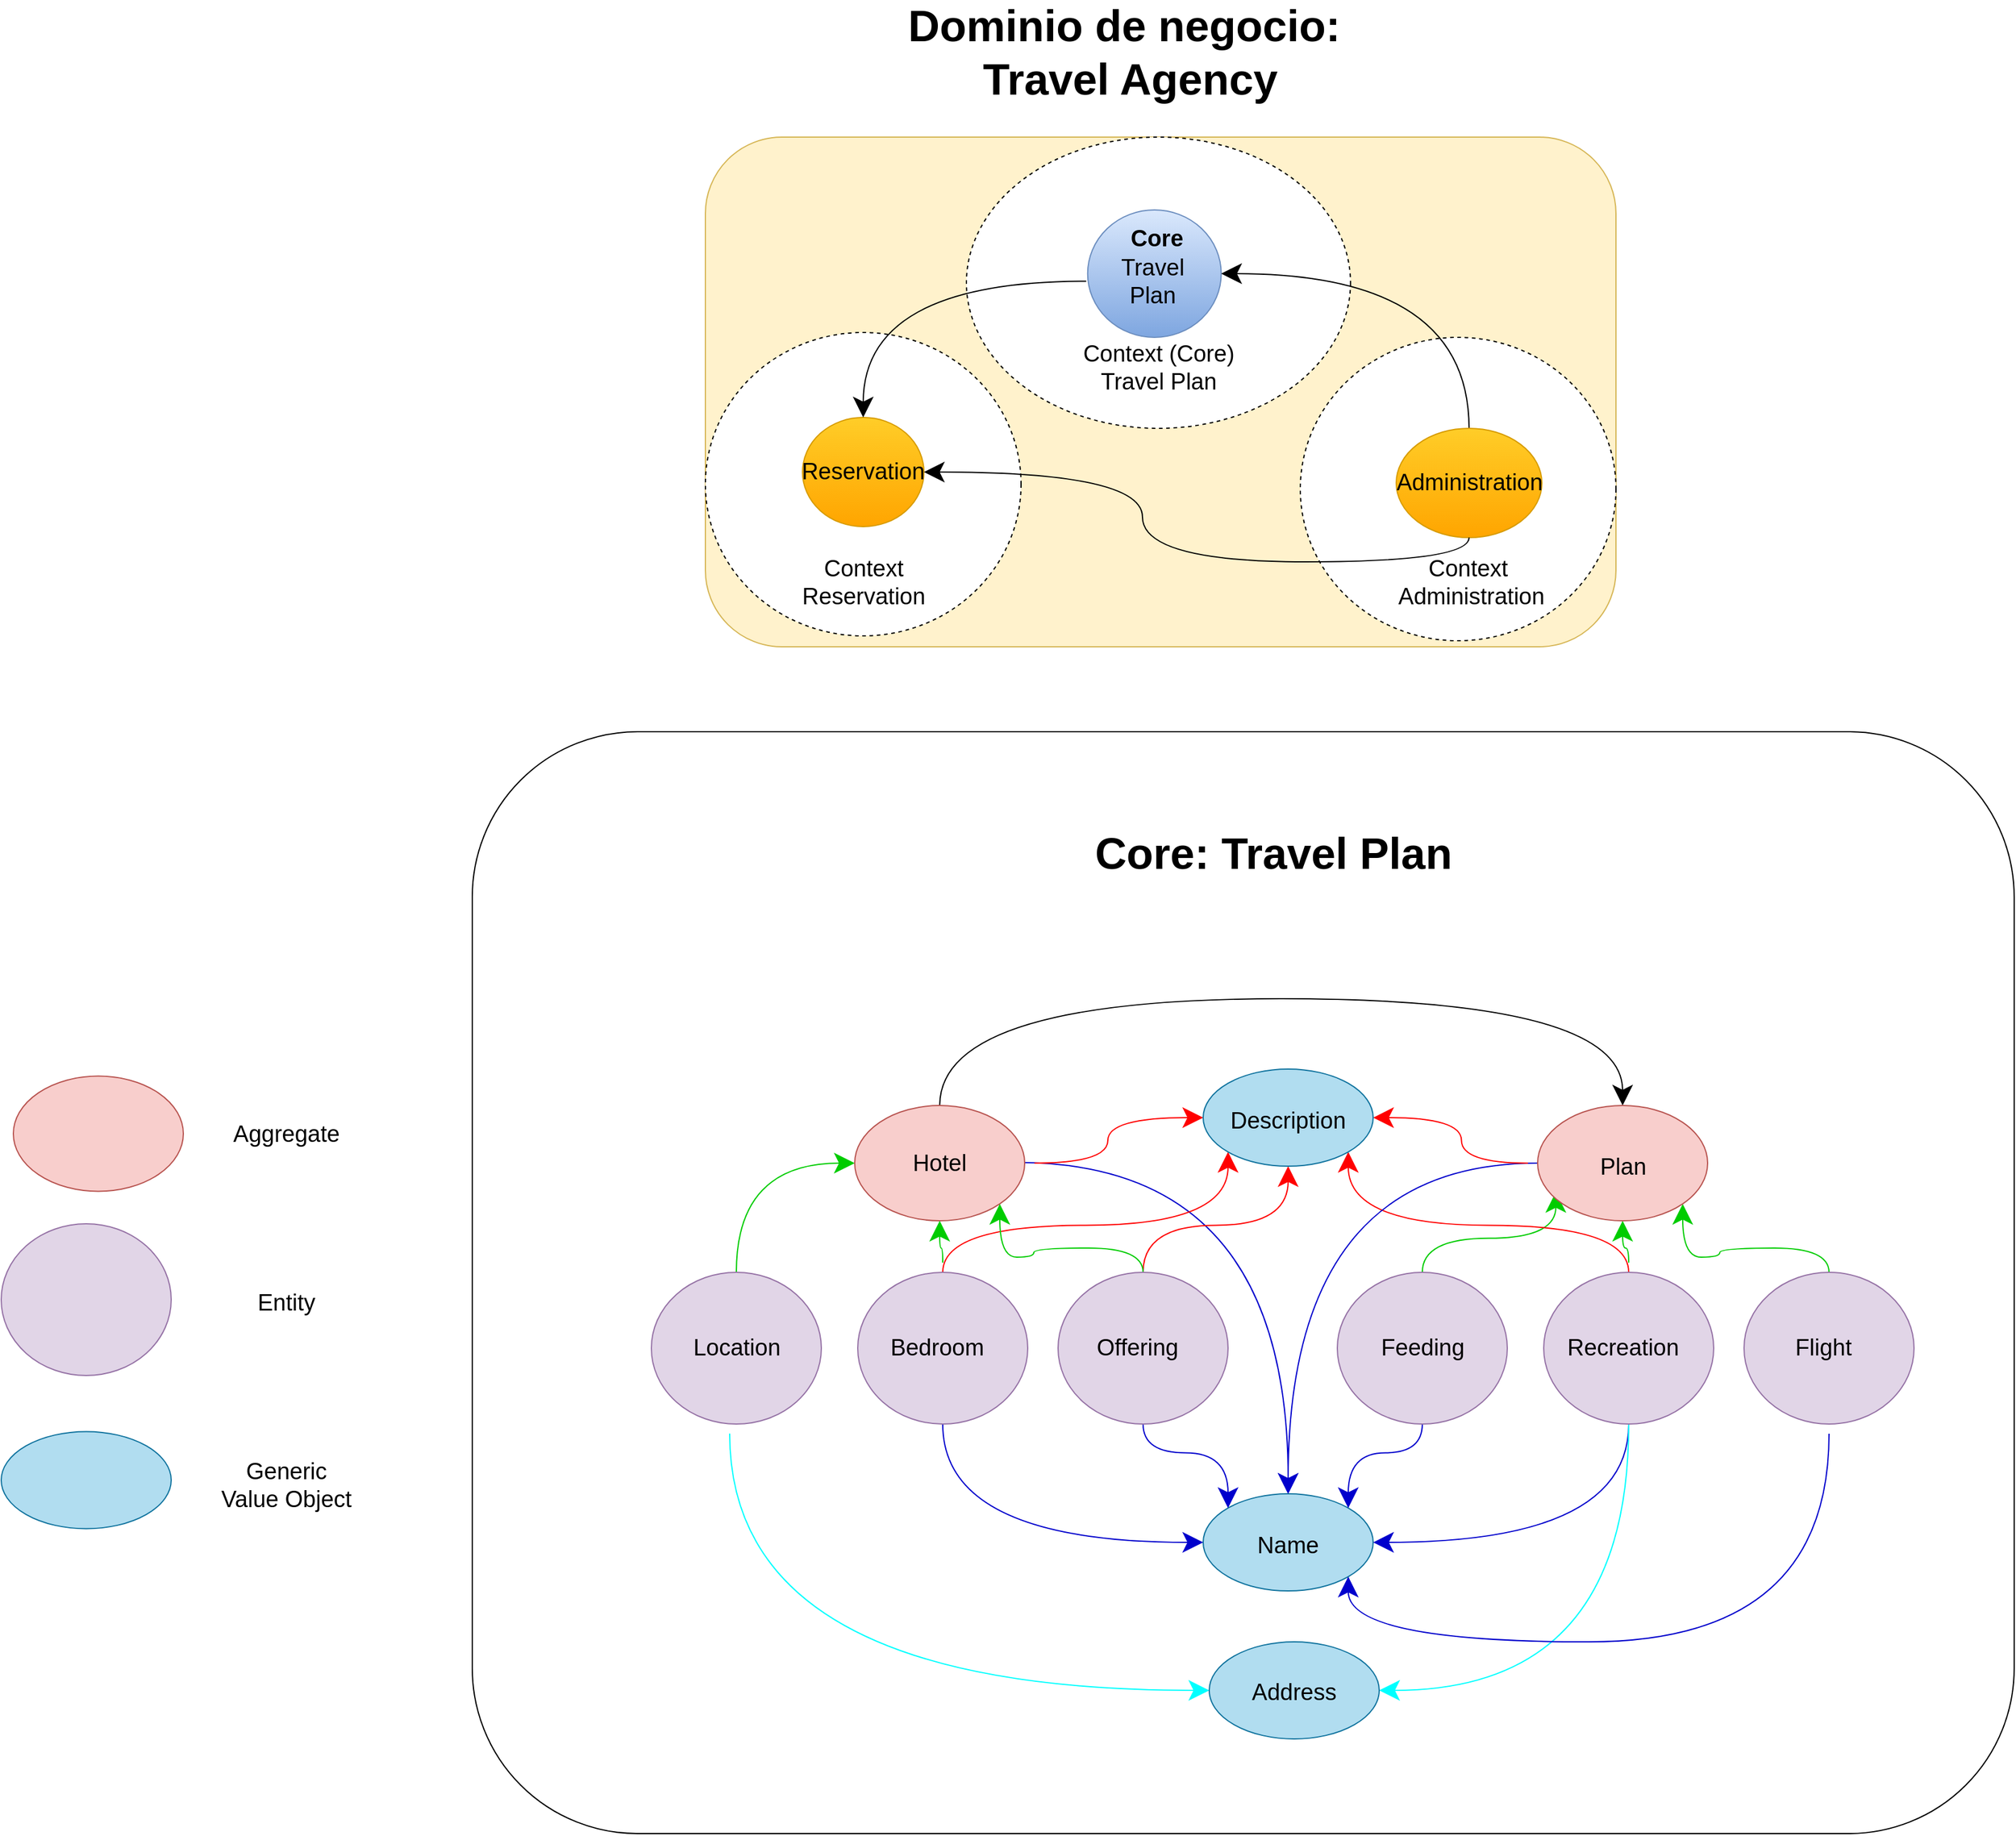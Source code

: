 <mxfile version="15.3.8" type="device" pages="3"><diagram id="uDFHfxrhXt_jHPuBb_oQ" name="Analysis"><mxGraphModel dx="2067" dy="689" grid="1" gridSize="10" guides="1" tooltips="1" connect="1" arrows="1" fold="1" page="1" pageScale="1" pageWidth="827" pageHeight="1169" math="0" shadow="0"><root><mxCell id="0"/><mxCell id="1" parent="0"/><mxCell id="Lo3tEGZraCgixooeYpL2-1" value="" style="rounded=1;whiteSpace=wrap;html=1;fillColor=#fff2cc;strokeColor=#d6b656;" parent="1" vertex="1"><mxGeometry x="40" y="160" width="750" height="420" as="geometry"/></mxCell><mxCell id="Lo3tEGZraCgixooeYpL2-2" value="" style="ellipse;whiteSpace=wrap;html=1;dashed=1;" parent="1" vertex="1"><mxGeometry x="40" y="321" width="260" height="250" as="geometry"/></mxCell><mxCell id="Lo3tEGZraCgixooeYpL2-4" value="" style="ellipse;whiteSpace=wrap;html=1;dashed=1;" parent="1" vertex="1"><mxGeometry x="255" y="160" width="316.36" height="240" as="geometry"/></mxCell><mxCell id="Lo3tEGZraCgixooeYpL2-5" value="&lt;b&gt;&lt;font style=&quot;font-size: 36px&quot;&gt;Dominio de negocio:&amp;nbsp;&lt;br&gt;Travel Agency&lt;/font&gt;&lt;/b&gt;" style="text;html=1;strokeColor=none;fillColor=none;align=center;verticalAlign=middle;whiteSpace=wrap;rounded=0;" parent="1" vertex="1"><mxGeometry x="190" y="50" width="400" height="80" as="geometry"/></mxCell><mxCell id="Lo3tEGZraCgixooeYpL2-7" value="" style="ellipse;whiteSpace=wrap;html=1;fontFamily=Helvetica;gradientColor=#ffa500;fillColor=#ffcd28;strokeColor=#d79b00;" parent="1" vertex="1"><mxGeometry x="120" y="391" width="100" height="90" as="geometry"/></mxCell><mxCell id="Lo3tEGZraCgixooeYpL2-10" value="" style="ellipse;whiteSpace=wrap;html=1;gradientColor=#7ea6e0;fillColor=#dae8fc;strokeColor=#6c8ebf;" parent="1" vertex="1"><mxGeometry x="354.86" y="220" width="110" height="105" as="geometry"/></mxCell><mxCell id="Lo3tEGZraCgixooeYpL2-11" value="" style="rounded=1;whiteSpace=wrap;html=1;" parent="1" vertex="1"><mxGeometry x="-152" y="650" width="1270" height="908.01" as="geometry"/></mxCell><mxCell id="Lo3tEGZraCgixooeYpL2-12" value="&lt;span style=&quot;font-size: 36px&quot;&gt;&lt;b&gt;Core: Travel Plan&lt;/b&gt;&lt;/span&gt;" style="text;html=1;strokeColor=none;fillColor=none;align=center;verticalAlign=middle;whiteSpace=wrap;rounded=0;" parent="1" vertex="1"><mxGeometry x="343" y="710" width="330" height="80" as="geometry"/></mxCell><mxCell id="Lo3tEGZraCgixooeYpL2-63" style="edgeStyle=orthogonalEdgeStyle;curved=1;rounded=0;orthogonalLoop=1;jettySize=auto;html=1;entryX=0.5;entryY=0;entryDx=0;entryDy=0;endArrow=classic;startSize=14;endSize=14;sourcePerimeterSpacing=8;targetPerimeterSpacing=8;endFill=1;" parent="1" source="Lo3tEGZraCgixooeYpL2-13" target="Lo3tEGZraCgixooeYpL2-7" edge="1"><mxGeometry relative="1" as="geometry"/></mxCell><mxCell id="Lo3tEGZraCgixooeYpL2-13" value="Travel Plan" style="text;html=1;strokeColor=none;fillColor=none;align=center;verticalAlign=middle;whiteSpace=wrap;rounded=0;fontFamily=Helvetica;fontSize=19;" parent="1" vertex="1"><mxGeometry x="361.68" y="250" width="93" height="57.5" as="geometry"/></mxCell><mxCell id="Lo3tEGZraCgixooeYpL2-14" value="Reservation" style="text;html=1;strokeColor=none;fillColor=none;align=center;verticalAlign=middle;whiteSpace=wrap;rounded=0;fontFamily=Helvetica;fontSize=19;" parent="1" vertex="1"><mxGeometry x="150" y="426" width="40" height="20" as="geometry"/></mxCell><mxCell id="Lo3tEGZraCgixooeYpL2-15" value="Core" style="text;html=1;strokeColor=none;fillColor=none;align=center;verticalAlign=middle;whiteSpace=wrap;rounded=0;fontFamily=Helvetica;fontSize=19;fontStyle=1" parent="1" vertex="1"><mxGeometry x="392.18" y="234" width="40" height="20" as="geometry"/></mxCell><mxCell id="Lo3tEGZraCgixooeYpL2-111" style="edgeStyle=orthogonalEdgeStyle;curved=1;rounded=0;orthogonalLoop=1;jettySize=auto;html=1;entryX=0;entryY=0.5;entryDx=0;entryDy=0;endArrow=classic;endFill=1;startSize=14;endSize=14;sourcePerimeterSpacing=8;targetPerimeterSpacing=8;strokeColor=#00FFFF;" parent="1" source="Lo3tEGZraCgixooeYpL2-18" target="Lo3tEGZraCgixooeYpL2-82" edge="1"><mxGeometry relative="1" as="geometry"><Array as="points"><mxPoint x="60" y="1440"/></Array></mxGeometry></mxCell><mxCell id="Lo3tEGZraCgixooeYpL2-116" style="edgeStyle=orthogonalEdgeStyle;curved=1;rounded=0;orthogonalLoop=1;jettySize=auto;html=1;entryX=0;entryY=0.5;entryDx=0;entryDy=0;endArrow=classic;endFill=1;startSize=14;endSize=14;sourcePerimeterSpacing=8;targetPerimeterSpacing=8;exitX=0.5;exitY=0;exitDx=0;exitDy=0;strokeColor=#00CC00;" parent="1" source="Lo3tEGZraCgixooeYpL2-18" target="Lo3tEGZraCgixooeYpL2-24" edge="1"><mxGeometry relative="1" as="geometry"/></mxCell><mxCell id="Lo3tEGZraCgixooeYpL2-18" value="" style="ellipse;whiteSpace=wrap;html=1;fontFamily=Helvetica;fillColor=#e1d5e7;strokeColor=#9673a6;" parent="1" vertex="1"><mxGeometry x="-4.5" y="1095.51" width="140" height="125" as="geometry"/></mxCell><mxCell id="Lo3tEGZraCgixooeYpL2-19" value="Location" style="text;html=1;strokeColor=none;fillColor=none;align=center;verticalAlign=middle;whiteSpace=wrap;rounded=0;fontFamily=Helvetica;fontSize=19;" parent="1" vertex="1"><mxGeometry x="10.5" y="1144.26" width="110" height="27.5" as="geometry"/></mxCell><mxCell id="Lo3tEGZraCgixooeYpL2-86" style="edgeStyle=orthogonalEdgeStyle;curved=1;rounded=0;orthogonalLoop=1;jettySize=auto;html=1;entryX=0.5;entryY=0;entryDx=0;entryDy=0;endArrow=classic;endFill=1;startSize=14;endSize=14;sourcePerimeterSpacing=8;targetPerimeterSpacing=8;strokeColor=#0000CC;" parent="1" target="Lo3tEGZraCgixooeYpL2-26" edge="1"><mxGeometry relative="1" as="geometry"><mxPoint x="298" y="1005.01" as="sourcePoint"/></mxGeometry></mxCell><mxCell id="Lo3tEGZraCgixooeYpL2-101" style="edgeStyle=orthogonalEdgeStyle;curved=1;rounded=0;orthogonalLoop=1;jettySize=auto;html=1;entryX=0;entryY=0.5;entryDx=0;entryDy=0;endArrow=classic;endFill=1;startSize=14;endSize=14;sourcePerimeterSpacing=8;targetPerimeterSpacing=8;strokeColor=#FF0000;" parent="1" source="Lo3tEGZraCgixooeYpL2-24" target="Lo3tEGZraCgixooeYpL2-78" edge="1"><mxGeometry relative="1" as="geometry"/></mxCell><mxCell id="Lo3tEGZraCgixooeYpL2-128" style="edgeStyle=orthogonalEdgeStyle;curved=1;rounded=0;orthogonalLoop=1;jettySize=auto;html=1;entryX=0.5;entryY=0;entryDx=0;entryDy=0;endArrow=classic;endFill=1;startSize=14;endSize=14;sourcePerimeterSpacing=8;targetPerimeterSpacing=8;exitX=0.5;exitY=0;exitDx=0;exitDy=0;" parent="1" source="Lo3tEGZraCgixooeYpL2-24" target="Lo3tEGZraCgixooeYpL2-75" edge="1"><mxGeometry relative="1" as="geometry"><Array as="points"><mxPoint x="233" y="870"/><mxPoint x="795" y="870"/></Array></mxGeometry></mxCell><mxCell id="Lo3tEGZraCgixooeYpL2-24" value="" style="ellipse;whiteSpace=wrap;html=1;fontFamily=Helvetica;fillColor=#f8cecc;strokeColor=#b85450;" parent="1" vertex="1"><mxGeometry x="163" y="958.01" width="140" height="95" as="geometry"/></mxCell><mxCell id="Lo3tEGZraCgixooeYpL2-25" value="Hotel" style="text;html=1;strokeColor=none;fillColor=none;align=center;verticalAlign=middle;whiteSpace=wrap;rounded=0;fontFamily=Helvetica;fontSize=19;" parent="1" vertex="1"><mxGeometry x="178" y="991.76" width="110" height="27.5" as="geometry"/></mxCell><mxCell id="Lo3tEGZraCgixooeYpL2-26" value="" style="ellipse;whiteSpace=wrap;html=1;fontFamily=Helvetica;fillColor=#b1ddf0;strokeColor=#10739e;" parent="1" vertex="1"><mxGeometry x="450" y="1278.01" width="140" height="80" as="geometry"/></mxCell><mxCell id="Lo3tEGZraCgixooeYpL2-27" value="Name" style="text;html=1;strokeColor=none;fillColor=none;align=center;verticalAlign=middle;whiteSpace=wrap;rounded=0;fontFamily=Helvetica;fontSize=19;" parent="1" vertex="1"><mxGeometry x="465" y="1306.75" width="110" height="27.5" as="geometry"/></mxCell><mxCell id="Lo3tEGZraCgixooeYpL2-49" value="" style="ellipse;whiteSpace=wrap;html=1;fontFamily=Helvetica;fillColor=#f8cecc;strokeColor=#b85450;" parent="1" vertex="1"><mxGeometry x="-530" y="933.75" width="140" height="95" as="geometry"/></mxCell><mxCell id="Lo3tEGZraCgixooeYpL2-50" value="Aggregate" style="text;html=1;strokeColor=none;fillColor=none;align=center;verticalAlign=middle;whiteSpace=wrap;rounded=0;fontFamily=Helvetica;fontSize=19;" parent="1" vertex="1"><mxGeometry x="-360" y="967.75" width="110" height="27.5" as="geometry"/></mxCell><mxCell id="Lo3tEGZraCgixooeYpL2-51" value="" style="ellipse;whiteSpace=wrap;html=1;fontFamily=Helvetica;fillColor=#e1d5e7;strokeColor=#9673a6;" parent="1" vertex="1"><mxGeometry x="-540" y="1055.5" width="140" height="125" as="geometry"/></mxCell><mxCell id="Lo3tEGZraCgixooeYpL2-52" value="Entity" style="text;html=1;strokeColor=none;fillColor=none;align=center;verticalAlign=middle;whiteSpace=wrap;rounded=0;fontFamily=Helvetica;fontSize=19;" parent="1" vertex="1"><mxGeometry x="-360" y="1106.75" width="110" height="27.5" as="geometry"/></mxCell><mxCell id="Lo3tEGZraCgixooeYpL2-53" value="" style="ellipse;whiteSpace=wrap;html=1;fontFamily=Helvetica;fillColor=#b1ddf0;strokeColor=#10739e;" parent="1" vertex="1"><mxGeometry x="-540" y="1226.75" width="140" height="80" as="geometry"/></mxCell><mxCell id="Lo3tEGZraCgixooeYpL2-54" value="Generic Value Object" style="text;html=1;strokeColor=none;fillColor=none;align=center;verticalAlign=middle;whiteSpace=wrap;rounded=0;fontFamily=Helvetica;fontSize=19;" parent="1" vertex="1"><mxGeometry x="-360" y="1256.75" width="110" height="27.5" as="geometry"/></mxCell><mxCell id="Lo3tEGZraCgixooeYpL2-55" value="Context (Core) Travel Plan" style="text;html=1;strokeColor=none;fillColor=none;align=center;verticalAlign=middle;whiteSpace=wrap;rounded=0;fontFamily=Helvetica;fontSize=19;" parent="1" vertex="1"><mxGeometry x="330.77" y="330" width="164.82" height="40" as="geometry"/></mxCell><mxCell id="Lo3tEGZraCgixooeYpL2-56" value="Context Reservation" style="text;html=1;strokeColor=none;fillColor=none;align=center;verticalAlign=middle;whiteSpace=wrap;rounded=0;fontFamily=Helvetica;fontSize=19;" parent="1" vertex="1"><mxGeometry x="103.5" y="517" width="133" height="20" as="geometry"/></mxCell><mxCell id="Lo3tEGZraCgixooeYpL2-61" value="" style="ellipse;whiteSpace=wrap;html=1;dashed=1;" parent="1" vertex="1"><mxGeometry x="530" y="325" width="260" height="250" as="geometry"/></mxCell><mxCell id="Lo3tEGZraCgixooeYpL2-62" style="edgeStyle=orthogonalEdgeStyle;curved=1;rounded=0;orthogonalLoop=1;jettySize=auto;html=1;exitX=0.5;exitY=0;exitDx=0;exitDy=0;entryX=1;entryY=0.5;entryDx=0;entryDy=0;endArrow=classic;startSize=14;endSize=14;sourcePerimeterSpacing=8;targetPerimeterSpacing=8;endFill=1;" parent="1" source="Lo3tEGZraCgixooeYpL2-9" target="Lo3tEGZraCgixooeYpL2-10" edge="1"><mxGeometry relative="1" as="geometry"/></mxCell><mxCell id="Lo3tEGZraCgixooeYpL2-9" value="" style="ellipse;whiteSpace=wrap;html=1;gradientColor=#ffa500;fillColor=#ffcd28;strokeColor=#d79b00;" parent="1" vertex="1"><mxGeometry x="609" y="400" width="120" height="90" as="geometry"/></mxCell><mxCell id="Lo3tEGZraCgixooeYpL2-64" style="edgeStyle=orthogonalEdgeStyle;curved=1;rounded=0;orthogonalLoop=1;jettySize=auto;html=1;entryX=1;entryY=0.5;entryDx=0;entryDy=0;endArrow=classic;startSize=14;endSize=14;sourcePerimeterSpacing=8;targetPerimeterSpacing=8;endFill=1;" parent="1" target="Lo3tEGZraCgixooeYpL2-7" edge="1"><mxGeometry relative="1" as="geometry"><mxPoint x="669" y="490" as="sourcePoint"/><Array as="points"><mxPoint x="669" y="510"/><mxPoint x="400" y="510"/><mxPoint x="400" y="436"/></Array></mxGeometry></mxCell><mxCell id="Lo3tEGZraCgixooeYpL2-35" value="Administration" style="text;html=1;strokeColor=none;fillColor=none;align=center;verticalAlign=middle;whiteSpace=wrap;rounded=0;fontFamily=Helvetica;fontSize=19;" parent="1" vertex="1"><mxGeometry x="622.5" y="435" width="93" height="20" as="geometry"/></mxCell><mxCell id="Lo3tEGZraCgixooeYpL2-57" value="Context&amp;nbsp;&lt;br&gt;Administration" style="text;html=1;strokeColor=none;fillColor=none;align=center;verticalAlign=middle;whiteSpace=wrap;rounded=0;fontFamily=Helvetica;fontSize=19;" parent="1" vertex="1"><mxGeometry x="582" y="517" width="178" height="20" as="geometry"/></mxCell><mxCell id="Lo3tEGZraCgixooeYpL2-90" style="edgeStyle=orthogonalEdgeStyle;curved=1;rounded=0;orthogonalLoop=1;jettySize=auto;html=1;entryX=0;entryY=0.5;entryDx=0;entryDy=0;endArrow=classic;endFill=1;startSize=14;endSize=14;sourcePerimeterSpacing=8;targetPerimeterSpacing=8;exitX=0.5;exitY=1;exitDx=0;exitDy=0;strokeColor=#0000CC;" parent="1" source="Lo3tEGZraCgixooeYpL2-67" target="Lo3tEGZraCgixooeYpL2-26" edge="1"><mxGeometry relative="1" as="geometry"><Array as="points"><mxPoint x="236" y="1318.01"/></Array></mxGeometry></mxCell><mxCell id="Lo3tEGZraCgixooeYpL2-107" style="edgeStyle=orthogonalEdgeStyle;curved=1;rounded=0;orthogonalLoop=1;jettySize=auto;html=1;entryX=0;entryY=1;entryDx=0;entryDy=0;endArrow=classic;endFill=1;startSize=14;endSize=14;sourcePerimeterSpacing=8;targetPerimeterSpacing=8;exitX=0.5;exitY=0;exitDx=0;exitDy=0;strokeColor=#FF0000;" parent="1" source="Lo3tEGZraCgixooeYpL2-67" target="Lo3tEGZraCgixooeYpL2-78" edge="1"><mxGeometry relative="1" as="geometry"/></mxCell><mxCell id="Lo3tEGZraCgixooeYpL2-117" style="edgeStyle=orthogonalEdgeStyle;curved=1;rounded=0;orthogonalLoop=1;jettySize=auto;html=1;entryX=0.5;entryY=1;entryDx=0;entryDy=0;endArrow=classic;endFill=1;startSize=14;endSize=14;sourcePerimeterSpacing=8;targetPerimeterSpacing=8;strokeColor=#00CC00;" parent="1" source="Lo3tEGZraCgixooeYpL2-67" target="Lo3tEGZraCgixooeYpL2-24" edge="1"><mxGeometry relative="1" as="geometry"/></mxCell><mxCell id="Lo3tEGZraCgixooeYpL2-67" value="" style="ellipse;whiteSpace=wrap;html=1;fontFamily=Helvetica;fillColor=#e1d5e7;strokeColor=#9673a6;" parent="1" vertex="1"><mxGeometry x="165.5" y="1095.51" width="140" height="125" as="geometry"/></mxCell><mxCell id="Lo3tEGZraCgixooeYpL2-21" value="Bedroom" style="text;html=1;strokeColor=none;fillColor=none;align=center;verticalAlign=middle;whiteSpace=wrap;rounded=0;fontFamily=Helvetica;fontSize=19;" parent="1" vertex="1"><mxGeometry x="165.5" y="1144.26" width="130" height="27.5" as="geometry"/></mxCell><mxCell id="Lo3tEGZraCgixooeYpL2-91" style="edgeStyle=orthogonalEdgeStyle;curved=1;rounded=0;orthogonalLoop=1;jettySize=auto;html=1;entryX=0;entryY=0;entryDx=0;entryDy=0;endArrow=classic;endFill=1;startSize=14;endSize=14;sourcePerimeterSpacing=8;targetPerimeterSpacing=8;exitX=0.5;exitY=1;exitDx=0;exitDy=0;strokeColor=#0000CC;" parent="1" source="Lo3tEGZraCgixooeYpL2-68" target="Lo3tEGZraCgixooeYpL2-26" edge="1"><mxGeometry relative="1" as="geometry"/></mxCell><mxCell id="Lo3tEGZraCgixooeYpL2-104" style="edgeStyle=orthogonalEdgeStyle;curved=1;rounded=0;orthogonalLoop=1;jettySize=auto;html=1;entryX=0.5;entryY=1;entryDx=0;entryDy=0;endArrow=classic;endFill=1;startSize=14;endSize=14;sourcePerimeterSpacing=8;targetPerimeterSpacing=8;exitX=0.5;exitY=0;exitDx=0;exitDy=0;strokeColor=#FF0000;" parent="1" source="Lo3tEGZraCgixooeYpL2-68" target="Lo3tEGZraCgixooeYpL2-78" edge="1"><mxGeometry relative="1" as="geometry"/></mxCell><mxCell id="Lo3tEGZraCgixooeYpL2-119" style="edgeStyle=orthogonalEdgeStyle;curved=1;rounded=0;orthogonalLoop=1;jettySize=auto;html=1;entryX=1;entryY=1;entryDx=0;entryDy=0;endArrow=classic;endFill=1;startSize=14;endSize=14;sourcePerimeterSpacing=8;targetPerimeterSpacing=8;exitX=0.5;exitY=0;exitDx=0;exitDy=0;strokeColor=#00CC00;" parent="1" source="Lo3tEGZraCgixooeYpL2-68" target="Lo3tEGZraCgixooeYpL2-24" edge="1"><mxGeometry relative="1" as="geometry"/></mxCell><mxCell id="Lo3tEGZraCgixooeYpL2-68" value="" style="ellipse;whiteSpace=wrap;html=1;fontFamily=Helvetica;fillColor=#e1d5e7;strokeColor=#9673a6;" parent="1" vertex="1"><mxGeometry x="330.5" y="1095.51" width="140" height="125" as="geometry"/></mxCell><mxCell id="Lo3tEGZraCgixooeYpL2-66" value="Offering" style="text;html=1;strokeColor=none;fillColor=none;align=center;verticalAlign=middle;whiteSpace=wrap;rounded=0;fontFamily=Helvetica;fontSize=19;" parent="1" vertex="1"><mxGeometry x="330.5" y="1144.26" width="130" height="27.5" as="geometry"/></mxCell><mxCell id="Lo3tEGZraCgixooeYpL2-87" style="edgeStyle=orthogonalEdgeStyle;curved=1;rounded=0;orthogonalLoop=1;jettySize=auto;html=1;entryX=1;entryY=0;entryDx=0;entryDy=0;endArrow=classic;endFill=1;startSize=14;endSize=14;sourcePerimeterSpacing=8;targetPerimeterSpacing=8;exitX=0.5;exitY=1;exitDx=0;exitDy=0;strokeColor=#0000CC;" parent="1" source="Lo3tEGZraCgixooeYpL2-69" target="Lo3tEGZraCgixooeYpL2-26" edge="1"><mxGeometry relative="1" as="geometry"/></mxCell><mxCell id="Lo3tEGZraCgixooeYpL2-125" style="edgeStyle=orthogonalEdgeStyle;curved=1;rounded=0;orthogonalLoop=1;jettySize=auto;html=1;entryX=0;entryY=1;entryDx=0;entryDy=0;endArrow=classic;endFill=1;startSize=14;endSize=14;sourcePerimeterSpacing=8;targetPerimeterSpacing=8;exitX=0.5;exitY=0;exitDx=0;exitDy=0;strokeColor=#00CC00;" parent="1" source="Lo3tEGZraCgixooeYpL2-69" target="Lo3tEGZraCgixooeYpL2-39" edge="1"><mxGeometry relative="1" as="geometry"/></mxCell><mxCell id="Lo3tEGZraCgixooeYpL2-69" value="" style="ellipse;whiteSpace=wrap;html=1;fontFamily=Helvetica;fillColor=#e1d5e7;strokeColor=#9673a6;" parent="1" vertex="1"><mxGeometry x="560.5" y="1095.51" width="140" height="125" as="geometry"/></mxCell><mxCell id="Lo3tEGZraCgixooeYpL2-70" value="Feeding" style="text;html=1;strokeColor=none;fillColor=none;align=center;verticalAlign=middle;whiteSpace=wrap;rounded=0;fontFamily=Helvetica;fontSize=19;" parent="1" vertex="1"><mxGeometry x="575.5" y="1144.26" width="110" height="27.5" as="geometry"/></mxCell><mxCell id="Lo3tEGZraCgixooeYpL2-88" style="edgeStyle=orthogonalEdgeStyle;curved=1;rounded=0;orthogonalLoop=1;jettySize=auto;html=1;exitX=0.5;exitY=1;exitDx=0;exitDy=0;entryX=1;entryY=0.5;entryDx=0;entryDy=0;endArrow=classic;endFill=1;startSize=14;endSize=14;sourcePerimeterSpacing=8;targetPerimeterSpacing=8;strokeColor=#0000CC;" parent="1" source="Lo3tEGZraCgixooeYpL2-71" target="Lo3tEGZraCgixooeYpL2-26" edge="1"><mxGeometry relative="1" as="geometry"/></mxCell><mxCell id="Lo3tEGZraCgixooeYpL2-108" style="edgeStyle=orthogonalEdgeStyle;curved=1;rounded=0;orthogonalLoop=1;jettySize=auto;html=1;entryX=1;entryY=1;entryDx=0;entryDy=0;endArrow=classic;endFill=1;startSize=14;endSize=14;sourcePerimeterSpacing=8;targetPerimeterSpacing=8;exitX=0.5;exitY=0;exitDx=0;exitDy=0;strokeColor=#FF0000;" parent="1" source="Lo3tEGZraCgixooeYpL2-71" target="Lo3tEGZraCgixooeYpL2-78" edge="1"><mxGeometry relative="1" as="geometry"/></mxCell><mxCell id="Lo3tEGZraCgixooeYpL2-113" style="edgeStyle=orthogonalEdgeStyle;curved=1;rounded=0;orthogonalLoop=1;jettySize=auto;html=1;entryX=1;entryY=0.5;entryDx=0;entryDy=0;endArrow=classic;endFill=1;startSize=14;endSize=14;sourcePerimeterSpacing=8;targetPerimeterSpacing=8;exitX=0.5;exitY=1;exitDx=0;exitDy=0;strokeColor=#00FFFF;" parent="1" source="Lo3tEGZraCgixooeYpL2-71" target="Lo3tEGZraCgixooeYpL2-82" edge="1"><mxGeometry relative="1" as="geometry"><Array as="points"><mxPoint x="800" y="1440"/></Array></mxGeometry></mxCell><mxCell id="Lo3tEGZraCgixooeYpL2-126" style="edgeStyle=orthogonalEdgeStyle;curved=1;rounded=0;orthogonalLoop=1;jettySize=auto;html=1;entryX=0.5;entryY=1;entryDx=0;entryDy=0;endArrow=classic;endFill=1;startSize=14;endSize=14;sourcePerimeterSpacing=8;targetPerimeterSpacing=8;strokeColor=#00CC00;" parent="1" source="Lo3tEGZraCgixooeYpL2-71" target="Lo3tEGZraCgixooeYpL2-75" edge="1"><mxGeometry relative="1" as="geometry"/></mxCell><mxCell id="Lo3tEGZraCgixooeYpL2-71" value="" style="ellipse;whiteSpace=wrap;html=1;fontFamily=Helvetica;fillColor=#e1d5e7;strokeColor=#9673a6;" parent="1" vertex="1"><mxGeometry x="730.5" y="1095.51" width="140" height="125" as="geometry"/></mxCell><mxCell id="Lo3tEGZraCgixooeYpL2-72" value="Recreation" style="text;html=1;strokeColor=none;fillColor=none;align=center;verticalAlign=middle;whiteSpace=wrap;rounded=0;fontFamily=Helvetica;fontSize=19;" parent="1" vertex="1"><mxGeometry x="730.5" y="1144.26" width="130" height="27.5" as="geometry"/></mxCell><mxCell id="Lo3tEGZraCgixooeYpL2-127" style="edgeStyle=orthogonalEdgeStyle;curved=1;rounded=0;orthogonalLoop=1;jettySize=auto;html=1;entryX=1;entryY=1;entryDx=0;entryDy=0;endArrow=classic;endFill=1;startSize=14;endSize=14;sourcePerimeterSpacing=8;targetPerimeterSpacing=8;exitX=0.5;exitY=0;exitDx=0;exitDy=0;strokeColor=#00CC00;" parent="1" source="Lo3tEGZraCgixooeYpL2-73" target="Lo3tEGZraCgixooeYpL2-75" edge="1"><mxGeometry relative="1" as="geometry"/></mxCell><mxCell id="rvemDtvNmyNzs8gLhxwc-3" style="edgeStyle=orthogonalEdgeStyle;curved=1;rounded=0;orthogonalLoop=1;jettySize=auto;html=1;entryX=1;entryY=1;entryDx=0;entryDy=0;fontColor=#0000CC;endArrow=classic;endFill=1;startSize=14;endSize=14;sourcePerimeterSpacing=8;targetPerimeterSpacing=8;strokeColor=#0000CC;labelBackgroundColor=#0000CC;labelBorderColor=#000000;" parent="1" source="Lo3tEGZraCgixooeYpL2-73" target="Lo3tEGZraCgixooeYpL2-26" edge="1"><mxGeometry relative="1" as="geometry"><Array as="points"><mxPoint x="966" y="1400"/><mxPoint x="570" y="1400"/></Array></mxGeometry></mxCell><mxCell id="Lo3tEGZraCgixooeYpL2-73" value="" style="ellipse;whiteSpace=wrap;html=1;fontFamily=Helvetica;fillColor=#e1d5e7;strokeColor=#9673a6;" parent="1" vertex="1"><mxGeometry x="895.5" y="1095.51" width="140" height="125" as="geometry"/></mxCell><mxCell id="Lo3tEGZraCgixooeYpL2-74" value="Flight" style="text;html=1;strokeColor=none;fillColor=none;align=center;verticalAlign=middle;whiteSpace=wrap;rounded=0;fontFamily=Helvetica;fontSize=19;" parent="1" vertex="1"><mxGeometry x="895.5" y="1144.26" width="130" height="27.5" as="geometry"/></mxCell><mxCell id="Lo3tEGZraCgixooeYpL2-89" style="edgeStyle=orthogonalEdgeStyle;curved=1;rounded=0;orthogonalLoop=1;jettySize=auto;html=1;entryX=0.5;entryY=0;entryDx=0;entryDy=0;endArrow=classic;endFill=1;startSize=14;endSize=14;sourcePerimeterSpacing=8;targetPerimeterSpacing=8;exitX=0;exitY=0.5;exitDx=0;exitDy=0;strokeColor=#0000CC;" parent="1" source="Lo3tEGZraCgixooeYpL2-75" target="Lo3tEGZraCgixooeYpL2-26" edge="1"><mxGeometry relative="1" as="geometry"/></mxCell><mxCell id="Lo3tEGZraCgixooeYpL2-103" style="edgeStyle=orthogonalEdgeStyle;curved=1;rounded=0;orthogonalLoop=1;jettySize=auto;html=1;entryX=1;entryY=0.5;entryDx=0;entryDy=0;endArrow=classic;endFill=1;startSize=14;endSize=14;sourcePerimeterSpacing=8;targetPerimeterSpacing=8;strokeColor=#FF0000;" parent="1" source="Lo3tEGZraCgixooeYpL2-75" target="Lo3tEGZraCgixooeYpL2-78" edge="1"><mxGeometry relative="1" as="geometry"/></mxCell><mxCell id="Lo3tEGZraCgixooeYpL2-75" value="" style="ellipse;whiteSpace=wrap;html=1;fontFamily=Helvetica;fillColor=#f8cecc;strokeColor=#b85450;" parent="1" vertex="1"><mxGeometry x="725.5" y="958.01" width="140" height="95" as="geometry"/></mxCell><mxCell id="Lo3tEGZraCgixooeYpL2-39" value="Plan" style="text;html=1;strokeColor=none;fillColor=none;align=center;verticalAlign=middle;whiteSpace=wrap;rounded=0;fontFamily=Helvetica;fontSize=19;" parent="1" vertex="1"><mxGeometry x="740.5" y="988.02" width="110" height="41.25" as="geometry"/></mxCell><mxCell id="Lo3tEGZraCgixooeYpL2-78" value="" style="ellipse;whiteSpace=wrap;html=1;fontFamily=Helvetica;fillColor=#b1ddf0;strokeColor=#10739e;" parent="1" vertex="1"><mxGeometry x="450" y="928.01" width="140" height="80" as="geometry"/></mxCell><mxCell id="Lo3tEGZraCgixooeYpL2-79" value="Description" style="text;html=1;strokeColor=none;fillColor=none;align=center;verticalAlign=middle;whiteSpace=wrap;rounded=0;fontFamily=Helvetica;fontSize=19;" parent="1" vertex="1"><mxGeometry x="465" y="956.75" width="110" height="27.5" as="geometry"/></mxCell><mxCell id="Lo3tEGZraCgixooeYpL2-82" value="" style="ellipse;whiteSpace=wrap;html=1;fontFamily=Helvetica;fillColor=#b1ddf0;strokeColor=#10739e;" parent="1" vertex="1"><mxGeometry x="455" y="1400" width="140" height="80" as="geometry"/></mxCell><mxCell id="Lo3tEGZraCgixooeYpL2-83" value="Address" style="text;html=1;strokeColor=none;fillColor=none;align=center;verticalAlign=middle;whiteSpace=wrap;rounded=0;fontFamily=Helvetica;fontSize=19;" parent="1" vertex="1"><mxGeometry x="470" y="1428.74" width="110" height="27.5" as="geometry"/></mxCell></root></mxGraphModel></diagram><diagram id="BF5oHUMNcpmc4fN5kgIz" name="Domain model"><mxGraphModel dx="1550" dy="1571" grid="1" gridSize="10" guides="1" tooltips="1" connect="1" arrows="1" fold="1" page="1" pageScale="1" pageWidth="827" pageHeight="1169" math="0" shadow="0"><root><mxCell id="ci_thDzSirADjrIaIWOO-0"/><mxCell id="ci_thDzSirADjrIaIWOO-1" parent="ci_thDzSirADjrIaIWOO-0"/><mxCell id="U1jEQXZqS6ih4560xf5s-9" style="edgeStyle=orthogonalEdgeStyle;rounded=0;orthogonalLoop=1;jettySize=auto;html=1;entryX=0.537;entryY=1.01;entryDx=0;entryDy=0;entryPerimeter=0;labelBackgroundColor=#0000CC;fontColor=#0000CC;endArrow=classic;endFill=1;startSize=14;endSize=14;sourcePerimeterSpacing=8;targetPerimeterSpacing=8;strokeColor=#FF0000;exitX=1;exitY=0.5;exitDx=0;exitDy=0;" parent="ci_thDzSirADjrIaIWOO-1" source="lrhwlhiBW_ZJQtc0_bk2-30" target="tnfM6YQPeMZSgLUNjmNf-190" edge="1"><mxGeometry relative="1" as="geometry"/></mxCell><mxCell id="lrhwlhiBW_ZJQtc0_bk2-26" value="[E] Offering" style="shape=table;startSize=30;container=1;collapsible=1;childLayout=tableLayout;fixedRows=1;rowLines=0;fontStyle=1;align=center;resizeLast=1;hachureGap=4;pointerEvents=0;fillColor=#fff2cc;strokeColor=#d6b656;" parent="ci_thDzSirADjrIaIWOO-1" vertex="1"><mxGeometry x="440" y="80" width="180" height="190" as="geometry"/></mxCell><mxCell id="lrhwlhiBW_ZJQtc0_bk2-27" value="" style="shape=partialRectangle;collapsible=0;dropTarget=0;pointerEvents=0;fillColor=none;top=0;left=0;bottom=0;right=0;points=[[0,0.5],[1,0.5]];portConstraint=eastwest;" parent="lrhwlhiBW_ZJQtc0_bk2-26" vertex="1"><mxGeometry y="30" width="180" height="30" as="geometry"/></mxCell><mxCell id="lrhwlhiBW_ZJQtc0_bk2-28" value="ID" style="shape=partialRectangle;connectable=0;fillColor=none;top=0;left=0;bottom=0;right=0;fontStyle=1;overflow=hidden;" parent="lrhwlhiBW_ZJQtc0_bk2-27" vertex="1"><mxGeometry width="60" height="30" as="geometry"><mxRectangle width="60" height="30" as="alternateBounds"/></mxGeometry></mxCell><mxCell id="lrhwlhiBW_ZJQtc0_bk2-29" value="OfferingId" style="shape=partialRectangle;connectable=0;fillColor=none;top=0;left=0;bottom=0;right=0;align=left;spacingLeft=6;fontStyle=5;overflow=hidden;" parent="lrhwlhiBW_ZJQtc0_bk2-27" vertex="1"><mxGeometry x="60" width="120" height="30" as="geometry"><mxRectangle width="120" height="30" as="alternateBounds"/></mxGeometry></mxCell><mxCell id="RaWrDT3Px41DkIxCugNA-15" value="" style="shape=partialRectangle;collapsible=0;dropTarget=0;pointerEvents=0;fillColor=none;top=0;left=0;bottom=0;right=0;points=[[0,0.5],[1,0.5]];portConstraint=eastwest;shadow=0;dashed=1;labelBackgroundColor=none;sketch=0;hachureGap=4;fontColor=#000000;verticalAlign=bottom;html=0;" parent="lrhwlhiBW_ZJQtc0_bk2-26" vertex="1"><mxGeometry y="60" width="180" height="30" as="geometry"/></mxCell><mxCell id="RaWrDT3Px41DkIxCugNA-16" value="VO" style="shape=partialRectangle;connectable=0;fillColor=none;top=0;left=0;bottom=0;right=0;fontStyle=0;overflow=hidden;" parent="RaWrDT3Px41DkIxCugNA-15" vertex="1"><mxGeometry width="60" height="30" as="geometry"><mxRectangle width="60" height="30" as="alternateBounds"/></mxGeometry></mxCell><mxCell id="RaWrDT3Px41DkIxCugNA-17" value="Name" style="shape=partialRectangle;connectable=0;fillColor=none;top=0;left=0;bottom=0;right=0;align=left;spacingLeft=6;fontStyle=0;overflow=hidden;" parent="RaWrDT3Px41DkIxCugNA-15" vertex="1"><mxGeometry x="60" width="120" height="30" as="geometry"><mxRectangle width="120" height="30" as="alternateBounds"/></mxGeometry></mxCell><mxCell id="lrhwlhiBW_ZJQtc0_bk2-30" value="" style="shape=partialRectangle;collapsible=0;dropTarget=0;pointerEvents=0;fillColor=none;top=0;left=0;bottom=1;right=0;points=[[0,0.5],[1,0.5]];portConstraint=eastwest;" parent="lrhwlhiBW_ZJQtc0_bk2-26" vertex="1"><mxGeometry y="90" width="180" height="30" as="geometry"/></mxCell><mxCell id="lrhwlhiBW_ZJQtc0_bk2-31" value="VO" style="shape=partialRectangle;connectable=0;fillColor=none;top=0;left=0;bottom=0;right=0;fontStyle=0;overflow=hidden;" parent="lrhwlhiBW_ZJQtc0_bk2-30" vertex="1"><mxGeometry width="60" height="30" as="geometry"><mxRectangle width="60" height="30" as="alternateBounds"/></mxGeometry></mxCell><mxCell id="lrhwlhiBW_ZJQtc0_bk2-32" value="Description" style="shape=partialRectangle;connectable=0;fillColor=none;top=0;left=0;bottom=0;right=0;align=left;spacingLeft=6;fontStyle=0;overflow=hidden;" parent="lrhwlhiBW_ZJQtc0_bk2-30" vertex="1"><mxGeometry x="60" width="120" height="30" as="geometry"><mxRectangle width="120" height="30" as="alternateBounds"/></mxGeometry></mxCell><mxCell id="lrhwlhiBW_ZJQtc0_bk2-33" value="" style="shape=partialRectangle;collapsible=0;dropTarget=0;pointerEvents=0;fillColor=none;top=0;left=0;bottom=0;right=0;points=[[0,0.5],[1,0.5]];portConstraint=eastwest;" parent="lrhwlhiBW_ZJQtc0_bk2-26" vertex="1"><mxGeometry y="120" width="180" height="30" as="geometry"/></mxCell><mxCell id="lrhwlhiBW_ZJQtc0_bk2-34" value="" style="shape=partialRectangle;connectable=0;fillColor=none;top=0;left=0;bottom=0;right=0;editable=1;overflow=hidden;" parent="lrhwlhiBW_ZJQtc0_bk2-33" vertex="1"><mxGeometry width="60" height="30" as="geometry"><mxRectangle width="60" height="30" as="alternateBounds"/></mxGeometry></mxCell><mxCell id="lrhwlhiBW_ZJQtc0_bk2-35" value="updateName()" style="shape=partialRectangle;connectable=0;fillColor=none;top=0;left=0;bottom=0;right=0;align=left;spacingLeft=6;overflow=hidden;" parent="lrhwlhiBW_ZJQtc0_bk2-33" vertex="1"><mxGeometry x="60" width="120" height="30" as="geometry"><mxRectangle width="120" height="30" as="alternateBounds"/></mxGeometry></mxCell><mxCell id="lrhwlhiBW_ZJQtc0_bk2-36" value="" style="shape=partialRectangle;collapsible=0;dropTarget=0;pointerEvents=0;fillColor=none;top=0;left=0;bottom=0;right=0;points=[[0,0.5],[1,0.5]];portConstraint=eastwest;" parent="lrhwlhiBW_ZJQtc0_bk2-26" vertex="1"><mxGeometry y="150" width="180" height="30" as="geometry"/></mxCell><mxCell id="lrhwlhiBW_ZJQtc0_bk2-37" value="" style="shape=partialRectangle;connectable=0;fillColor=none;top=0;left=0;bottom=0;right=0;editable=1;overflow=hidden;" parent="lrhwlhiBW_ZJQtc0_bk2-36" vertex="1"><mxGeometry width="60" height="30" as="geometry"><mxRectangle width="60" height="30" as="alternateBounds"/></mxGeometry></mxCell><mxCell id="lrhwlhiBW_ZJQtc0_bk2-38" value="updateDescription()" style="shape=partialRectangle;connectable=0;fillColor=none;top=0;left=0;bottom=0;right=0;align=left;spacingLeft=6;overflow=hidden;" parent="lrhwlhiBW_ZJQtc0_bk2-36" vertex="1"><mxGeometry x="60" width="120" height="30" as="geometry"><mxRectangle width="120" height="30" as="alternateBounds"/></mxGeometry></mxCell><mxCell id="lrhwlhiBW_ZJQtc0_bk2-52" value="[E] Bedroom" style="shape=table;startSize=30;container=1;collapsible=1;childLayout=tableLayout;fixedRows=1;rowLines=0;fontStyle=1;align=center;resizeLast=1;hachureGap=4;pointerEvents=0;fillColor=#fff2cc;strokeColor=#d6b656;" parent="ci_thDzSirADjrIaIWOO-1" vertex="1"><mxGeometry x="90" y="80" width="210" height="300" as="geometry"/></mxCell><mxCell id="lrhwlhiBW_ZJQtc0_bk2-53" value="" style="shape=partialRectangle;collapsible=0;dropTarget=0;pointerEvents=0;fillColor=none;top=0;left=0;bottom=0;right=0;points=[[0,0.5],[1,0.5]];portConstraint=eastwest;" parent="lrhwlhiBW_ZJQtc0_bk2-52" vertex="1"><mxGeometry y="30" width="210" height="30" as="geometry"/></mxCell><mxCell id="lrhwlhiBW_ZJQtc0_bk2-54" value="ID" style="shape=partialRectangle;connectable=0;fillColor=none;top=0;left=0;bottom=0;right=0;fontStyle=1;overflow=hidden;" parent="lrhwlhiBW_ZJQtc0_bk2-53" vertex="1"><mxGeometry width="60" height="30" as="geometry"><mxRectangle width="60" height="30" as="alternateBounds"/></mxGeometry></mxCell><mxCell id="lrhwlhiBW_ZJQtc0_bk2-55" value="BedroomId" style="shape=partialRectangle;connectable=0;fillColor=none;top=0;left=0;bottom=0;right=0;align=left;spacingLeft=6;fontStyle=5;overflow=hidden;" parent="lrhwlhiBW_ZJQtc0_bk2-53" vertex="1"><mxGeometry x="60" width="150" height="30" as="geometry"><mxRectangle width="150" height="30" as="alternateBounds"/></mxGeometry></mxCell><mxCell id="RaWrDT3Px41DkIxCugNA-3" value="" style="shape=partialRectangle;collapsible=0;dropTarget=0;pointerEvents=0;fillColor=none;top=0;left=0;bottom=0;right=0;points=[[0,0.5],[1,0.5]];portConstraint=eastwest;hachureGap=4;fontColor=#000000;" parent="lrhwlhiBW_ZJQtc0_bk2-52" vertex="1"><mxGeometry y="60" width="210" height="30" as="geometry"/></mxCell><mxCell id="RaWrDT3Px41DkIxCugNA-4" value="VO" style="shape=partialRectangle;connectable=0;fillColor=none;top=0;left=0;bottom=0;right=0;fontStyle=0;overflow=hidden;" parent="RaWrDT3Px41DkIxCugNA-3" vertex="1"><mxGeometry width="60" height="30" as="geometry"><mxRectangle width="60" height="30" as="alternateBounds"/></mxGeometry></mxCell><mxCell id="RaWrDT3Px41DkIxCugNA-5" value="Name" style="shape=partialRectangle;connectable=0;fillColor=none;top=0;left=0;bottom=0;right=0;align=left;spacingLeft=6;fontStyle=0;overflow=hidden;" parent="RaWrDT3Px41DkIxCugNA-3" vertex="1"><mxGeometry x="60" width="150" height="30" as="geometry"><mxRectangle width="150" height="30" as="alternateBounds"/></mxGeometry></mxCell><mxCell id="RaWrDT3Px41DkIxCugNA-12" value="" style="shape=partialRectangle;collapsible=0;dropTarget=0;pointerEvents=0;fillColor=none;top=0;left=0;bottom=0;right=0;points=[[0,0.5],[1,0.5]];portConstraint=eastwest;shadow=0;dashed=1;labelBackgroundColor=none;sketch=0;hachureGap=4;fontColor=#000000;verticalAlign=bottom;html=0;" parent="lrhwlhiBW_ZJQtc0_bk2-52" vertex="1"><mxGeometry y="90" width="210" height="30" as="geometry"/></mxCell><mxCell id="RaWrDT3Px41DkIxCugNA-13" value="VO" style="shape=partialRectangle;connectable=0;fillColor=none;top=0;left=0;bottom=0;right=0;fontStyle=0;overflow=hidden;" parent="RaWrDT3Px41DkIxCugNA-12" vertex="1"><mxGeometry width="60" height="30" as="geometry"><mxRectangle width="60" height="30" as="alternateBounds"/></mxGeometry></mxCell><mxCell id="RaWrDT3Px41DkIxCugNA-14" value="Description" style="shape=partialRectangle;connectable=0;fillColor=none;top=0;left=0;bottom=0;right=0;align=left;spacingLeft=6;fontStyle=0;overflow=hidden;" parent="RaWrDT3Px41DkIxCugNA-12" vertex="1"><mxGeometry x="60" width="150" height="30" as="geometry"><mxRectangle width="150" height="30" as="alternateBounds"/></mxGeometry></mxCell><mxCell id="RaWrDT3Px41DkIxCugNA-6" value="" style="shape=partialRectangle;collapsible=0;dropTarget=0;pointerEvents=0;fillColor=none;top=0;left=0;bottom=0;right=0;points=[[0,0.5],[1,0.5]];portConstraint=eastwest;hachureGap=4;fontColor=#000000;" parent="lrhwlhiBW_ZJQtc0_bk2-52" vertex="1"><mxGeometry y="120" width="210" height="30" as="geometry"/></mxCell><mxCell id="RaWrDT3Px41DkIxCugNA-7" value="VO" style="shape=partialRectangle;connectable=0;fillColor=none;top=0;left=0;bottom=0;right=0;fontStyle=0;overflow=hidden;" parent="RaWrDT3Px41DkIxCugNA-6" vertex="1"><mxGeometry width="60" height="30" as="geometry"><mxRectangle width="60" height="30" as="alternateBounds"/></mxGeometry></mxCell><mxCell id="RaWrDT3Px41DkIxCugNA-8" value="NumberBed" style="shape=partialRectangle;connectable=0;fillColor=none;top=0;left=0;bottom=0;right=0;align=left;spacingLeft=6;fontStyle=0;overflow=hidden;" parent="RaWrDT3Px41DkIxCugNA-6" vertex="1"><mxGeometry x="60" width="150" height="30" as="geometry"><mxRectangle width="150" height="30" as="alternateBounds"/></mxGeometry></mxCell><mxCell id="lrhwlhiBW_ZJQtc0_bk2-56" value="" style="shape=partialRectangle;collapsible=0;dropTarget=0;pointerEvents=0;fillColor=none;top=0;left=0;bottom=1;right=0;points=[[0,0.5],[1,0.5]];portConstraint=eastwest;" parent="lrhwlhiBW_ZJQtc0_bk2-52" vertex="1"><mxGeometry y="150" width="210" height="30" as="geometry"/></mxCell><mxCell id="lrhwlhiBW_ZJQtc0_bk2-57" value="VO" style="shape=partialRectangle;connectable=0;fillColor=none;top=0;left=0;bottom=0;right=0;fontStyle=0;overflow=hidden;" parent="lrhwlhiBW_ZJQtc0_bk2-56" vertex="1"><mxGeometry width="60" height="30" as="geometry"><mxRectangle width="60" height="30" as="alternateBounds"/></mxGeometry></mxCell><mxCell id="lrhwlhiBW_ZJQtc0_bk2-58" value="BedroomSize" style="shape=partialRectangle;connectable=0;fillColor=none;top=0;left=0;bottom=0;right=0;align=left;spacingLeft=6;fontStyle=0;overflow=hidden;" parent="lrhwlhiBW_ZJQtc0_bk2-56" vertex="1"><mxGeometry x="60" width="150" height="30" as="geometry"><mxRectangle width="150" height="30" as="alternateBounds"/></mxGeometry></mxCell><mxCell id="lrhwlhiBW_ZJQtc0_bk2-59" value="" style="shape=partialRectangle;collapsible=0;dropTarget=0;pointerEvents=0;fillColor=none;top=0;left=0;bottom=0;right=0;points=[[0,0.5],[1,0.5]];portConstraint=eastwest;" parent="lrhwlhiBW_ZJQtc0_bk2-52" vertex="1"><mxGeometry y="180" width="210" height="30" as="geometry"/></mxCell><mxCell id="lrhwlhiBW_ZJQtc0_bk2-60" value="" style="shape=partialRectangle;connectable=0;fillColor=none;top=0;left=0;bottom=0;right=0;editable=1;overflow=hidden;" parent="lrhwlhiBW_ZJQtc0_bk2-59" vertex="1"><mxGeometry width="60" height="30" as="geometry"><mxRectangle width="60" height="30" as="alternateBounds"/></mxGeometry></mxCell><mxCell id="lrhwlhiBW_ZJQtc0_bk2-61" value="updateName()" style="shape=partialRectangle;connectable=0;fillColor=none;top=0;left=0;bottom=0;right=0;align=left;spacingLeft=6;overflow=hidden;" parent="lrhwlhiBW_ZJQtc0_bk2-59" vertex="1"><mxGeometry x="60" width="150" height="30" as="geometry"><mxRectangle width="150" height="30" as="alternateBounds"/></mxGeometry></mxCell><mxCell id="lrhwlhiBW_ZJQtc0_bk2-62" value="" style="shape=partialRectangle;collapsible=0;dropTarget=0;pointerEvents=0;fillColor=none;top=0;left=0;bottom=0;right=0;points=[[0,0.5],[1,0.5]];portConstraint=eastwest;" parent="lrhwlhiBW_ZJQtc0_bk2-52" vertex="1"><mxGeometry y="210" width="210" height="30" as="geometry"/></mxCell><mxCell id="lrhwlhiBW_ZJQtc0_bk2-63" value="" style="shape=partialRectangle;connectable=0;fillColor=none;top=0;left=0;bottom=0;right=0;editable=1;overflow=hidden;" parent="lrhwlhiBW_ZJQtc0_bk2-62" vertex="1"><mxGeometry width="60" height="30" as="geometry"><mxRectangle width="60" height="30" as="alternateBounds"/></mxGeometry></mxCell><mxCell id="lrhwlhiBW_ZJQtc0_bk2-64" value="updateDescription()" style="shape=partialRectangle;connectable=0;fillColor=none;top=0;left=0;bottom=0;right=0;align=left;spacingLeft=6;overflow=hidden;" parent="lrhwlhiBW_ZJQtc0_bk2-62" vertex="1"><mxGeometry x="60" width="150" height="30" as="geometry"><mxRectangle width="150" height="30" as="alternateBounds"/></mxGeometry></mxCell><mxCell id="tnfM6YQPeMZSgLUNjmNf-34" value="" style="shape=partialRectangle;collapsible=0;dropTarget=0;pointerEvents=0;fillColor=none;top=0;left=0;bottom=0;right=0;points=[[0,0.5],[1,0.5]];portConstraint=eastwest;shadow=0;dashed=1;labelBackgroundColor=none;sketch=0;hachureGap=4;fontColor=#0000CC;verticalAlign=bottom;html=0;" parent="lrhwlhiBW_ZJQtc0_bk2-52" vertex="1"><mxGeometry y="240" width="210" height="30" as="geometry"/></mxCell><mxCell id="tnfM6YQPeMZSgLUNjmNf-35" value="" style="shape=partialRectangle;connectable=0;fillColor=none;top=0;left=0;bottom=0;right=0;editable=1;overflow=hidden;" parent="tnfM6YQPeMZSgLUNjmNf-34" vertex="1"><mxGeometry width="60" height="30" as="geometry"><mxRectangle width="60" height="30" as="alternateBounds"/></mxGeometry></mxCell><mxCell id="tnfM6YQPeMZSgLUNjmNf-36" value="updateNumberBed()" style="shape=partialRectangle;connectable=0;fillColor=none;top=0;left=0;bottom=0;right=0;align=left;spacingLeft=6;overflow=hidden;" parent="tnfM6YQPeMZSgLUNjmNf-34" vertex="1"><mxGeometry x="60" width="150" height="30" as="geometry"><mxRectangle width="150" height="30" as="alternateBounds"/></mxGeometry></mxCell><mxCell id="tnfM6YQPeMZSgLUNjmNf-31" value="" style="shape=partialRectangle;collapsible=0;dropTarget=0;pointerEvents=0;fillColor=none;top=0;left=0;bottom=0;right=0;points=[[0,0.5],[1,0.5]];portConstraint=eastwest;shadow=0;dashed=1;labelBackgroundColor=none;sketch=0;hachureGap=4;fontColor=#0000CC;verticalAlign=bottom;html=0;" parent="lrhwlhiBW_ZJQtc0_bk2-52" vertex="1"><mxGeometry y="270" width="210" height="20" as="geometry"/></mxCell><mxCell id="tnfM6YQPeMZSgLUNjmNf-32" value="" style="shape=partialRectangle;connectable=0;fillColor=none;top=0;left=0;bottom=0;right=0;editable=1;overflow=hidden;" parent="tnfM6YQPeMZSgLUNjmNf-31" vertex="1"><mxGeometry width="60" height="20" as="geometry"><mxRectangle width="60" height="20" as="alternateBounds"/></mxGeometry></mxCell><mxCell id="tnfM6YQPeMZSgLUNjmNf-33" value="updateBedroomSize()" style="shape=partialRectangle;connectable=0;fillColor=none;top=0;left=0;bottom=0;right=0;align=left;spacingLeft=6;overflow=hidden;" parent="tnfM6YQPeMZSgLUNjmNf-31" vertex="1"><mxGeometry x="60" width="150" height="20" as="geometry"><mxRectangle width="150" height="20" as="alternateBounds"/></mxGeometry></mxCell><mxCell id="lrhwlhiBW_ZJQtc0_bk2-65" value="[E] Location" style="shape=table;startSize=30;container=1;collapsible=1;childLayout=tableLayout;fixedRows=1;rowLines=0;fontStyle=1;align=center;resizeLast=1;hachureGap=4;pointerEvents=0;fillColor=#fff2cc;strokeColor=#d6b656;" parent="ci_thDzSirADjrIaIWOO-1" vertex="1"><mxGeometry x="-260" y="80" width="180" height="250" as="geometry"/></mxCell><mxCell id="lrhwlhiBW_ZJQtc0_bk2-66" value="" style="shape=partialRectangle;collapsible=0;dropTarget=0;pointerEvents=0;fillColor=none;top=0;left=0;bottom=0;right=0;points=[[0,0.5],[1,0.5]];portConstraint=eastwest;" parent="lrhwlhiBW_ZJQtc0_bk2-65" vertex="1"><mxGeometry y="30" width="180" height="30" as="geometry"/></mxCell><mxCell id="lrhwlhiBW_ZJQtc0_bk2-67" value="ID" style="shape=partialRectangle;connectable=0;fillColor=none;top=0;left=0;bottom=0;right=0;fontStyle=1;overflow=hidden;" parent="lrhwlhiBW_ZJQtc0_bk2-66" vertex="1"><mxGeometry width="60" height="30" as="geometry"><mxRectangle width="60" height="30" as="alternateBounds"/></mxGeometry></mxCell><mxCell id="lrhwlhiBW_ZJQtc0_bk2-68" value="LocationId" style="shape=partialRectangle;connectable=0;fillColor=none;top=0;left=0;bottom=0;right=0;align=left;spacingLeft=6;fontStyle=5;overflow=hidden;" parent="lrhwlhiBW_ZJQtc0_bk2-66" vertex="1"><mxGeometry x="60" width="120" height="30" as="geometry"><mxRectangle width="120" height="30" as="alternateBounds"/></mxGeometry></mxCell><mxCell id="f7nkfyobQHX8JTWqhB91-0" value="" style="shape=partialRectangle;collapsible=0;dropTarget=0;pointerEvents=0;fillColor=none;top=0;left=0;bottom=0;right=0;points=[[0,0.5],[1,0.5]];portConstraint=eastwest;shadow=0;dashed=1;labelBackgroundColor=none;sketch=0;hachureGap=4;fontColor=#000000;verticalAlign=bottom;html=0;" parent="lrhwlhiBW_ZJQtc0_bk2-65" vertex="1"><mxGeometry y="60" width="180" height="30" as="geometry"/></mxCell><mxCell id="f7nkfyobQHX8JTWqhB91-1" value="VO" style="shape=partialRectangle;connectable=0;fillColor=none;top=0;left=0;bottom=0;right=0;fontStyle=0;overflow=hidden;" parent="f7nkfyobQHX8JTWqhB91-0" vertex="1"><mxGeometry width="60" height="30" as="geometry"><mxRectangle width="60" height="30" as="alternateBounds"/></mxGeometry></mxCell><mxCell id="f7nkfyobQHX8JTWqhB91-2" value="PostalCode" style="shape=partialRectangle;connectable=0;fillColor=none;top=0;left=0;bottom=0;right=0;align=left;spacingLeft=6;fontStyle=0;overflow=hidden;" parent="f7nkfyobQHX8JTWqhB91-0" vertex="1"><mxGeometry x="60" width="120" height="30" as="geometry"><mxRectangle width="120" height="30" as="alternateBounds"/></mxGeometry></mxCell><mxCell id="f7nkfyobQHX8JTWqhB91-3" value="" style="shape=partialRectangle;collapsible=0;dropTarget=0;pointerEvents=0;fillColor=none;top=0;left=0;bottom=0;right=0;points=[[0,0.5],[1,0.5]];portConstraint=eastwest;shadow=0;dashed=1;labelBackgroundColor=none;sketch=0;hachureGap=4;fontColor=#000000;verticalAlign=bottom;html=0;" parent="lrhwlhiBW_ZJQtc0_bk2-65" vertex="1"><mxGeometry y="90" width="180" height="30" as="geometry"/></mxCell><mxCell id="f7nkfyobQHX8JTWqhB91-4" value="VO" style="shape=partialRectangle;connectable=0;fillColor=none;top=0;left=0;bottom=0;right=0;fontStyle=0;overflow=hidden;" parent="f7nkfyobQHX8JTWqhB91-3" vertex="1"><mxGeometry width="60" height="30" as="geometry"><mxRectangle width="60" height="30" as="alternateBounds"/></mxGeometry></mxCell><mxCell id="f7nkfyobQHX8JTWqhB91-5" value="City" style="shape=partialRectangle;connectable=0;fillColor=none;top=0;left=0;bottom=0;right=0;align=left;spacingLeft=6;fontStyle=0;overflow=hidden;" parent="f7nkfyobQHX8JTWqhB91-3" vertex="1"><mxGeometry x="60" width="120" height="30" as="geometry"><mxRectangle width="120" height="30" as="alternateBounds"/></mxGeometry></mxCell><mxCell id="lrhwlhiBW_ZJQtc0_bk2-69" value="" style="shape=partialRectangle;collapsible=0;dropTarget=0;pointerEvents=0;fillColor=none;top=0;left=0;bottom=1;right=0;points=[[0,0.5],[1,0.5]];portConstraint=eastwest;" parent="lrhwlhiBW_ZJQtc0_bk2-65" vertex="1"><mxGeometry y="120" width="180" height="30" as="geometry"/></mxCell><mxCell id="lrhwlhiBW_ZJQtc0_bk2-70" value="VO" style="shape=partialRectangle;connectable=0;fillColor=none;top=0;left=0;bottom=0;right=0;fontStyle=0;overflow=hidden;" parent="lrhwlhiBW_ZJQtc0_bk2-69" vertex="1"><mxGeometry width="60" height="30" as="geometry"><mxRectangle width="60" height="30" as="alternateBounds"/></mxGeometry></mxCell><mxCell id="lrhwlhiBW_ZJQtc0_bk2-71" value="Address" style="shape=partialRectangle;connectable=0;fillColor=none;top=0;left=0;bottom=0;right=0;align=left;spacingLeft=6;fontStyle=0;overflow=hidden;" parent="lrhwlhiBW_ZJQtc0_bk2-69" vertex="1"><mxGeometry x="60" width="120" height="30" as="geometry"><mxRectangle width="120" height="30" as="alternateBounds"/></mxGeometry></mxCell><mxCell id="lrhwlhiBW_ZJQtc0_bk2-72" value="" style="shape=partialRectangle;collapsible=0;dropTarget=0;pointerEvents=0;fillColor=none;top=0;left=0;bottom=0;right=0;points=[[0,0.5],[1,0.5]];portConstraint=eastwest;" parent="lrhwlhiBW_ZJQtc0_bk2-65" vertex="1"><mxGeometry y="150" width="180" height="30" as="geometry"/></mxCell><mxCell id="lrhwlhiBW_ZJQtc0_bk2-73" value="" style="shape=partialRectangle;connectable=0;fillColor=none;top=0;left=0;bottom=0;right=0;editable=1;overflow=hidden;" parent="lrhwlhiBW_ZJQtc0_bk2-72" vertex="1"><mxGeometry width="60" height="30" as="geometry"><mxRectangle width="60" height="30" as="alternateBounds"/></mxGeometry></mxCell><mxCell id="lrhwlhiBW_ZJQtc0_bk2-74" value="updatePostalCode()" style="shape=partialRectangle;connectable=0;fillColor=none;top=0;left=0;bottom=0;right=0;align=left;spacingLeft=6;overflow=hidden;" parent="lrhwlhiBW_ZJQtc0_bk2-72" vertex="1"><mxGeometry x="60" width="120" height="30" as="geometry"><mxRectangle width="120" height="30" as="alternateBounds"/></mxGeometry></mxCell><mxCell id="lrhwlhiBW_ZJQtc0_bk2-75" value="" style="shape=partialRectangle;collapsible=0;dropTarget=0;pointerEvents=0;fillColor=none;top=0;left=0;bottom=0;right=0;points=[[0,0.5],[1,0.5]];portConstraint=eastwest;" parent="lrhwlhiBW_ZJQtc0_bk2-65" vertex="1"><mxGeometry y="180" width="180" height="30" as="geometry"/></mxCell><mxCell id="lrhwlhiBW_ZJQtc0_bk2-76" value="" style="shape=partialRectangle;connectable=0;fillColor=none;top=0;left=0;bottom=0;right=0;editable=1;overflow=hidden;" parent="lrhwlhiBW_ZJQtc0_bk2-75" vertex="1"><mxGeometry width="60" height="30" as="geometry"><mxRectangle width="60" height="30" as="alternateBounds"/></mxGeometry></mxCell><mxCell id="lrhwlhiBW_ZJQtc0_bk2-77" value="updateCity()" style="shape=partialRectangle;connectable=0;fillColor=none;top=0;left=0;bottom=0;right=0;align=left;spacingLeft=6;overflow=hidden;" parent="lrhwlhiBW_ZJQtc0_bk2-75" vertex="1"><mxGeometry x="60" width="120" height="30" as="geometry"><mxRectangle width="120" height="30" as="alternateBounds"/></mxGeometry></mxCell><mxCell id="tnfM6YQPeMZSgLUNjmNf-40" value="" style="shape=partialRectangle;collapsible=0;dropTarget=0;pointerEvents=0;fillColor=none;top=0;left=0;bottom=0;right=0;points=[[0,0.5],[1,0.5]];portConstraint=eastwest;shadow=0;dashed=1;labelBackgroundColor=none;sketch=0;hachureGap=4;fontColor=#0000CC;verticalAlign=bottom;html=0;" parent="lrhwlhiBW_ZJQtc0_bk2-65" vertex="1"><mxGeometry y="210" width="180" height="30" as="geometry"/></mxCell><mxCell id="tnfM6YQPeMZSgLUNjmNf-41" value="" style="shape=partialRectangle;connectable=0;fillColor=none;top=0;left=0;bottom=0;right=0;editable=1;overflow=hidden;" parent="tnfM6YQPeMZSgLUNjmNf-40" vertex="1"><mxGeometry width="60" height="30" as="geometry"><mxRectangle width="60" height="30" as="alternateBounds"/></mxGeometry></mxCell><mxCell id="tnfM6YQPeMZSgLUNjmNf-42" value="updateAddress()" style="shape=partialRectangle;connectable=0;fillColor=none;top=0;left=0;bottom=0;right=0;align=left;spacingLeft=6;overflow=hidden;" parent="tnfM6YQPeMZSgLUNjmNf-40" vertex="1"><mxGeometry x="60" width="120" height="30" as="geometry"><mxRectangle width="120" height="30" as="alternateBounds"/></mxGeometry></mxCell><mxCell id="lrhwlhiBW_ZJQtc0_bk2-91" value="[AR] Plan" style="shape=table;startSize=30;container=1;collapsible=1;childLayout=tableLayout;fixedRows=1;rowLines=0;fontStyle=1;align=center;resizeLast=1;hachureGap=4;pointerEvents=0;fillColor=#f8cecc;strokeColor=#b85450;" parent="ci_thDzSirADjrIaIWOO-1" vertex="1"><mxGeometry x="1495" y="-890" width="320" height="860" as="geometry"/></mxCell><mxCell id="lrhwlhiBW_ZJQtc0_bk2-92" value="" style="shape=partialRectangle;collapsible=0;dropTarget=0;pointerEvents=0;fillColor=none;top=0;left=0;bottom=0;right=0;points=[[0,0.5],[1,0.5]];portConstraint=eastwest;" parent="lrhwlhiBW_ZJQtc0_bk2-91" vertex="1"><mxGeometry y="30" width="320" height="30" as="geometry"/></mxCell><mxCell id="lrhwlhiBW_ZJQtc0_bk2-93" value="ID" style="shape=partialRectangle;connectable=0;fillColor=none;top=0;left=0;bottom=0;right=0;fontStyle=1;overflow=hidden;" parent="lrhwlhiBW_ZJQtc0_bk2-92" vertex="1"><mxGeometry width="60" height="30" as="geometry"><mxRectangle width="60" height="30" as="alternateBounds"/></mxGeometry></mxCell><mxCell id="lrhwlhiBW_ZJQtc0_bk2-94" value="PlanId" style="shape=partialRectangle;connectable=0;fillColor=none;top=0;left=0;bottom=0;right=0;align=left;spacingLeft=6;fontStyle=5;overflow=hidden;" parent="lrhwlhiBW_ZJQtc0_bk2-92" vertex="1"><mxGeometry x="60" width="260" height="30" as="geometry"><mxRectangle width="260" height="30" as="alternateBounds"/></mxGeometry></mxCell><mxCell id="YqeOQjtGHaMkucdTx68z-6" value="" style="shape=partialRectangle;collapsible=0;dropTarget=0;pointerEvents=0;fillColor=none;top=0;left=0;bottom=0;right=0;points=[[0,0.5],[1,0.5]];portConstraint=eastwest;hachureGap=4;fontColor=#000000;" parent="lrhwlhiBW_ZJQtc0_bk2-91" vertex="1"><mxGeometry y="60" width="320" height="30" as="geometry"/></mxCell><mxCell id="YqeOQjtGHaMkucdTx68z-7" value="ID" style="shape=partialRectangle;connectable=0;fillColor=none;top=0;left=0;bottom=0;right=0;fontStyle=0;overflow=hidden;" parent="YqeOQjtGHaMkucdTx68z-6" vertex="1"><mxGeometry width="60" height="30" as="geometry"><mxRectangle width="60" height="30" as="alternateBounds"/></mxGeometry></mxCell><mxCell id="YqeOQjtGHaMkucdTx68z-8" value="Hoteld" style="shape=partialRectangle;connectable=0;fillColor=none;top=0;left=0;bottom=0;right=0;align=left;spacingLeft=6;fontStyle=0;overflow=hidden;" parent="YqeOQjtGHaMkucdTx68z-6" vertex="1"><mxGeometry x="60" width="260" height="30" as="geometry"><mxRectangle width="260" height="30" as="alternateBounds"/></mxGeometry></mxCell><mxCell id="YqeOQjtGHaMkucdTx68z-32" value="" style="shape=partialRectangle;collapsible=0;dropTarget=0;pointerEvents=0;fillColor=none;top=0;left=0;bottom=0;right=0;points=[[0,0.5],[1,0.5]];portConstraint=eastwest;hachureGap=4;fontColor=#000000;" parent="lrhwlhiBW_ZJQtc0_bk2-91" vertex="1"><mxGeometry y="90" width="320" height="30" as="geometry"/></mxCell><mxCell id="YqeOQjtGHaMkucdTx68z-33" value="ID" style="shape=partialRectangle;connectable=0;fillColor=none;top=0;left=0;bottom=0;right=0;fontStyle=0;overflow=hidden;" parent="YqeOQjtGHaMkucdTx68z-32" vertex="1"><mxGeometry width="60" height="30" as="geometry"><mxRectangle width="60" height="30" as="alternateBounds"/></mxGeometry></mxCell><mxCell id="YqeOQjtGHaMkucdTx68z-34" value="FlightId" style="shape=partialRectangle;connectable=0;fillColor=none;top=0;left=0;bottom=0;right=0;align=left;spacingLeft=6;fontStyle=0;overflow=hidden;" parent="YqeOQjtGHaMkucdTx68z-32" vertex="1"><mxGeometry x="60" width="260" height="30" as="geometry"><mxRectangle width="260" height="30" as="alternateBounds"/></mxGeometry></mxCell><mxCell id="YqeOQjtGHaMkucdTx68z-0" value="" style="shape=partialRectangle;collapsible=0;dropTarget=0;pointerEvents=0;fillColor=none;top=0;left=0;bottom=0;right=0;points=[[0,0.5],[1,0.5]];portConstraint=eastwest;hachureGap=4;fontColor=#000000;" parent="lrhwlhiBW_ZJQtc0_bk2-91" vertex="1"><mxGeometry y="120" width="320" height="30" as="geometry"/></mxCell><mxCell id="YqeOQjtGHaMkucdTx68z-1" value="E" style="shape=partialRectangle;connectable=0;fillColor=none;top=0;left=0;bottom=0;right=0;fontStyle=0;overflow=hidden;" parent="YqeOQjtGHaMkucdTx68z-0" vertex="1"><mxGeometry width="60" height="30" as="geometry"><mxRectangle width="60" height="30" as="alternateBounds"/></mxGeometry></mxCell><mxCell id="YqeOQjtGHaMkucdTx68z-2" value="Set&lt;Recreation&gt;" style="shape=partialRectangle;connectable=0;fillColor=none;top=0;left=0;bottom=0;right=0;align=left;spacingLeft=6;fontStyle=0;overflow=hidden;" parent="YqeOQjtGHaMkucdTx68z-0" vertex="1"><mxGeometry x="60" width="260" height="30" as="geometry"><mxRectangle width="260" height="30" as="alternateBounds"/></mxGeometry></mxCell><mxCell id="YqeOQjtGHaMkucdTx68z-29" value="" style="shape=partialRectangle;collapsible=0;dropTarget=0;pointerEvents=0;fillColor=none;top=0;left=0;bottom=0;right=0;points=[[0,0.5],[1,0.5]];portConstraint=eastwest;hachureGap=4;fontColor=#000000;" parent="lrhwlhiBW_ZJQtc0_bk2-91" vertex="1"><mxGeometry y="150" width="320" height="30" as="geometry"/></mxCell><mxCell id="YqeOQjtGHaMkucdTx68z-30" value="E" style="shape=partialRectangle;connectable=0;fillColor=none;top=0;left=0;bottom=0;right=0;fontStyle=0;overflow=hidden;" parent="YqeOQjtGHaMkucdTx68z-29" vertex="1"><mxGeometry width="60" height="30" as="geometry"><mxRectangle width="60" height="30" as="alternateBounds"/></mxGeometry></mxCell><mxCell id="YqeOQjtGHaMkucdTx68z-31" value="Set&lt;Feedings&gt;" style="shape=partialRectangle;connectable=0;fillColor=none;top=0;left=0;bottom=0;right=0;align=left;spacingLeft=6;fontStyle=0;overflow=hidden;" parent="YqeOQjtGHaMkucdTx68z-29" vertex="1"><mxGeometry x="60" width="260" height="30" as="geometry"><mxRectangle width="260" height="30" as="alternateBounds"/></mxGeometry></mxCell><mxCell id="YqeOQjtGHaMkucdTx68z-3" value="" style="shape=partialRectangle;collapsible=0;dropTarget=0;pointerEvents=0;fillColor=none;top=0;left=0;bottom=0;right=0;points=[[0,0.5],[1,0.5]];portConstraint=eastwest;hachureGap=4;fontColor=#000000;" parent="lrhwlhiBW_ZJQtc0_bk2-91" vertex="1"><mxGeometry y="180" width="320" height="30" as="geometry"/></mxCell><mxCell id="YqeOQjtGHaMkucdTx68z-4" value="VO" style="shape=partialRectangle;connectable=0;fillColor=none;top=0;left=0;bottom=0;right=0;fontStyle=0;overflow=hidden;" parent="YqeOQjtGHaMkucdTx68z-3" vertex="1"><mxGeometry width="60" height="30" as="geometry"><mxRectangle width="60" height="30" as="alternateBounds"/></mxGeometry></mxCell><mxCell id="YqeOQjtGHaMkucdTx68z-5" value="Name" style="shape=partialRectangle;connectable=0;fillColor=none;top=0;left=0;bottom=0;right=0;align=left;spacingLeft=6;fontStyle=0;overflow=hidden;" parent="YqeOQjtGHaMkucdTx68z-3" vertex="1"><mxGeometry x="60" width="260" height="30" as="geometry"><mxRectangle width="260" height="30" as="alternateBounds"/></mxGeometry></mxCell><mxCell id="YqeOQjtGHaMkucdTx68z-12" value="" style="shape=partialRectangle;collapsible=0;dropTarget=0;pointerEvents=0;fillColor=none;top=0;left=0;bottom=0;right=0;points=[[0,0.5],[1,0.5]];portConstraint=eastwest;hachureGap=4;fontColor=#000000;" parent="lrhwlhiBW_ZJQtc0_bk2-91" vertex="1"><mxGeometry y="210" width="320" height="20" as="geometry"/></mxCell><mxCell id="YqeOQjtGHaMkucdTx68z-13" value="VO" style="shape=partialRectangle;connectable=0;fillColor=none;top=0;left=0;bottom=0;right=0;fontStyle=0;overflow=hidden;" parent="YqeOQjtGHaMkucdTx68z-12" vertex="1"><mxGeometry width="60" height="20" as="geometry"><mxRectangle width="60" height="20" as="alternateBounds"/></mxGeometry></mxCell><mxCell id="YqeOQjtGHaMkucdTx68z-14" value="Description" style="shape=partialRectangle;connectable=0;fillColor=none;top=0;left=0;bottom=0;right=0;align=left;spacingLeft=6;fontStyle=0;overflow=hidden;" parent="YqeOQjtGHaMkucdTx68z-12" vertex="1"><mxGeometry x="60" width="260" height="20" as="geometry"><mxRectangle width="260" height="20" as="alternateBounds"/></mxGeometry></mxCell><mxCell id="YqeOQjtGHaMkucdTx68z-9" value="" style="shape=partialRectangle;collapsible=0;dropTarget=0;pointerEvents=0;fillColor=none;top=0;left=0;bottom=0;right=0;points=[[0,0.5],[1,0.5]];portConstraint=eastwest;hachureGap=4;fontColor=#000000;" parent="lrhwlhiBW_ZJQtc0_bk2-91" vertex="1"><mxGeometry y="230" width="320" height="30" as="geometry"/></mxCell><mxCell id="YqeOQjtGHaMkucdTx68z-10" value="VO" style="shape=partialRectangle;connectable=0;fillColor=none;top=0;left=0;bottom=0;right=0;fontStyle=0;overflow=hidden;" parent="YqeOQjtGHaMkucdTx68z-9" vertex="1"><mxGeometry width="60" height="30" as="geometry"><mxRectangle width="60" height="30" as="alternateBounds"/></mxGeometry></mxCell><mxCell id="YqeOQjtGHaMkucdTx68z-11" value="DestinationPlace" style="shape=partialRectangle;connectable=0;fillColor=none;top=0;left=0;bottom=0;right=0;align=left;spacingLeft=6;fontStyle=0;overflow=hidden;" parent="YqeOQjtGHaMkucdTx68z-9" vertex="1"><mxGeometry x="60" width="260" height="30" as="geometry"><mxRectangle width="260" height="30" as="alternateBounds"/></mxGeometry></mxCell><mxCell id="YqeOQjtGHaMkucdTx68z-15" value="" style="shape=partialRectangle;collapsible=0;dropTarget=0;pointerEvents=0;fillColor=none;top=0;left=0;bottom=0;right=0;points=[[0,0.5],[1,0.5]];portConstraint=eastwest;hachureGap=4;fontColor=#000000;" parent="lrhwlhiBW_ZJQtc0_bk2-91" vertex="1"><mxGeometry y="260" width="320" height="30" as="geometry"/></mxCell><mxCell id="YqeOQjtGHaMkucdTx68z-16" value="VO" style="shape=partialRectangle;connectable=0;fillColor=none;top=0;left=0;bottom=0;right=0;fontStyle=0;overflow=hidden;" parent="YqeOQjtGHaMkucdTx68z-15" vertex="1"><mxGeometry width="60" height="30" as="geometry"><mxRectangle width="60" height="30" as="alternateBounds"/></mxGeometry></mxCell><mxCell id="YqeOQjtGHaMkucdTx68z-17" value="Price" style="shape=partialRectangle;connectable=0;fillColor=none;top=0;left=0;bottom=0;right=0;align=left;spacingLeft=6;fontStyle=0;overflow=hidden;" parent="YqeOQjtGHaMkucdTx68z-15" vertex="1"><mxGeometry x="60" width="260" height="30" as="geometry"><mxRectangle width="260" height="30" as="alternateBounds"/></mxGeometry></mxCell><mxCell id="YqeOQjtGHaMkucdTx68z-18" value="" style="shape=partialRectangle;collapsible=0;dropTarget=0;pointerEvents=0;fillColor=none;top=0;left=0;bottom=0;right=0;points=[[0,0.5],[1,0.5]];portConstraint=eastwest;hachureGap=4;fontColor=#000000;" parent="lrhwlhiBW_ZJQtc0_bk2-91" vertex="1"><mxGeometry y="290" width="320" height="20" as="geometry"/></mxCell><mxCell id="YqeOQjtGHaMkucdTx68z-19" value="VO" style="shape=partialRectangle;connectable=0;fillColor=none;top=0;left=0;bottom=0;right=0;fontStyle=0;overflow=hidden;" parent="YqeOQjtGHaMkucdTx68z-18" vertex="1"><mxGeometry width="60" height="20" as="geometry"><mxRectangle width="60" height="20" as="alternateBounds"/></mxGeometry></mxCell><mxCell id="YqeOQjtGHaMkucdTx68z-20" value="NumberPeople" style="shape=partialRectangle;connectable=0;fillColor=none;top=0;left=0;bottom=0;right=0;align=left;spacingLeft=6;fontStyle=0;overflow=hidden;" parent="YqeOQjtGHaMkucdTx68z-18" vertex="1"><mxGeometry x="60" width="260" height="20" as="geometry"><mxRectangle width="260" height="20" as="alternateBounds"/></mxGeometry></mxCell><mxCell id="lrhwlhiBW_ZJQtc0_bk2-95" value="" style="shape=partialRectangle;collapsible=0;dropTarget=0;pointerEvents=0;fillColor=none;top=0;left=0;bottom=1;right=0;points=[[0,0.5],[1,0.5]];portConstraint=eastwest;fontStyle=4" parent="lrhwlhiBW_ZJQtc0_bk2-91" vertex="1"><mxGeometry y="310" width="320" height="30" as="geometry"/></mxCell><mxCell id="lrhwlhiBW_ZJQtc0_bk2-96" value="VO" style="shape=partialRectangle;connectable=0;fillColor=none;top=0;left=0;bottom=0;right=0;fontStyle=0;overflow=hidden;" parent="lrhwlhiBW_ZJQtc0_bk2-95" vertex="1"><mxGeometry width="60" height="30" as="geometry"><mxRectangle width="60" height="30" as="alternateBounds"/></mxGeometry></mxCell><mxCell id="lrhwlhiBW_ZJQtc0_bk2-97" value="NumberDay" style="shape=partialRectangle;connectable=0;fillColor=none;top=0;left=0;bottom=0;right=0;align=left;spacingLeft=6;fontStyle=0;overflow=hidden;" parent="lrhwlhiBW_ZJQtc0_bk2-95" vertex="1"><mxGeometry x="60" width="260" height="30" as="geometry"><mxRectangle width="260" height="30" as="alternateBounds"/></mxGeometry></mxCell><mxCell id="lrhwlhiBW_ZJQtc0_bk2-98" value="" style="shape=partialRectangle;collapsible=0;dropTarget=0;pointerEvents=0;fillColor=none;top=0;left=0;bottom=0;right=0;points=[[0,0.5],[1,0.5]];portConstraint=eastwest;" parent="lrhwlhiBW_ZJQtc0_bk2-91" vertex="1"><mxGeometry y="340" width="320" height="30" as="geometry"/></mxCell><mxCell id="lrhwlhiBW_ZJQtc0_bk2-99" value="" style="shape=partialRectangle;connectable=0;fillColor=none;top=0;left=0;bottom=0;right=0;editable=1;overflow=hidden;" parent="lrhwlhiBW_ZJQtc0_bk2-98" vertex="1"><mxGeometry width="60" height="30" as="geometry"><mxRectangle width="60" height="30" as="alternateBounds"/></mxGeometry></mxCell><mxCell id="lrhwlhiBW_ZJQtc0_bk2-100" value="assignHotelId()" style="shape=partialRectangle;connectable=0;fillColor=none;top=0;left=0;bottom=0;right=0;align=left;spacingLeft=6;overflow=hidden;" parent="lrhwlhiBW_ZJQtc0_bk2-98" vertex="1"><mxGeometry x="60" width="260" height="30" as="geometry"><mxRectangle width="260" height="30" as="alternateBounds"/></mxGeometry></mxCell><mxCell id="tnfM6YQPeMZSgLUNjmNf-99" value="" style="shape=partialRectangle;collapsible=0;dropTarget=0;pointerEvents=0;fillColor=none;top=0;left=0;bottom=0;right=0;points=[[0,0.5],[1,0.5]];portConstraint=eastwest;shadow=0;dashed=1;labelBackgroundColor=none;sketch=0;hachureGap=4;fontColor=#0000CC;verticalAlign=bottom;html=0;" parent="lrhwlhiBW_ZJQtc0_bk2-91" vertex="1"><mxGeometry y="370" width="320" height="30" as="geometry"/></mxCell><mxCell id="tnfM6YQPeMZSgLUNjmNf-100" value="" style="shape=partialRectangle;connectable=0;fillColor=none;top=0;left=0;bottom=0;right=0;editable=1;overflow=hidden;" parent="tnfM6YQPeMZSgLUNjmNf-99" vertex="1"><mxGeometry width="60" height="30" as="geometry"><mxRectangle width="60" height="30" as="alternateBounds"/></mxGeometry></mxCell><mxCell id="tnfM6YQPeMZSgLUNjmNf-101" value="assignFlightId()" style="shape=partialRectangle;connectable=0;fillColor=none;top=0;left=0;bottom=0;right=0;align=left;spacingLeft=6;overflow=hidden;" parent="tnfM6YQPeMZSgLUNjmNf-99" vertex="1"><mxGeometry x="60" width="260" height="30" as="geometry"><mxRectangle width="260" height="30" as="alternateBounds"/></mxGeometry></mxCell><mxCell id="tnfM6YQPeMZSgLUNjmNf-105" value="" style="shape=partialRectangle;collapsible=0;dropTarget=0;pointerEvents=0;fillColor=none;top=0;left=0;bottom=0;right=0;points=[[0,0.5],[1,0.5]];portConstraint=eastwest;shadow=0;dashed=1;labelBackgroundColor=none;sketch=0;hachureGap=4;fontColor=#0000CC;verticalAlign=bottom;html=0;" parent="lrhwlhiBW_ZJQtc0_bk2-91" vertex="1"><mxGeometry y="400" width="320" height="30" as="geometry"/></mxCell><mxCell id="tnfM6YQPeMZSgLUNjmNf-106" value="" style="shape=partialRectangle;connectable=0;fillColor=none;top=0;left=0;bottom=0;right=0;editable=1;overflow=hidden;" parent="tnfM6YQPeMZSgLUNjmNf-105" vertex="1"><mxGeometry width="60" height="30" as="geometry"><mxRectangle width="60" height="30" as="alternateBounds"/></mxGeometry></mxCell><mxCell id="tnfM6YQPeMZSgLUNjmNf-107" value="assignRecreationId()" style="shape=partialRectangle;connectable=0;fillColor=none;top=0;left=0;bottom=0;right=0;align=left;spacingLeft=6;overflow=hidden;" parent="tnfM6YQPeMZSgLUNjmNf-105" vertex="1"><mxGeometry x="60" width="260" height="30" as="geometry"><mxRectangle width="260" height="30" as="alternateBounds"/></mxGeometry></mxCell><mxCell id="tnfM6YQPeMZSgLUNjmNf-108" value="" style="shape=partialRectangle;collapsible=0;dropTarget=0;pointerEvents=0;fillColor=none;top=0;left=0;bottom=0;right=0;points=[[0,0.5],[1,0.5]];portConstraint=eastwest;shadow=0;dashed=1;labelBackgroundColor=none;sketch=0;hachureGap=4;fontColor=#0000CC;verticalAlign=bottom;html=0;" parent="lrhwlhiBW_ZJQtc0_bk2-91" vertex="1"><mxGeometry y="430" width="320" height="30" as="geometry"/></mxCell><mxCell id="tnfM6YQPeMZSgLUNjmNf-109" value="" style="shape=partialRectangle;connectable=0;fillColor=none;top=0;left=0;bottom=0;right=0;editable=1;overflow=hidden;" parent="tnfM6YQPeMZSgLUNjmNf-108" vertex="1"><mxGeometry width="60" height="30" as="geometry"><mxRectangle width="60" height="30" as="alternateBounds"/></mxGeometry></mxCell><mxCell id="tnfM6YQPeMZSgLUNjmNf-110" value="addFeeding()" style="shape=partialRectangle;connectable=0;fillColor=none;top=0;left=0;bottom=0;right=0;align=left;spacingLeft=6;overflow=hidden;" parent="tnfM6YQPeMZSgLUNjmNf-108" vertex="1"><mxGeometry x="60" width="260" height="30" as="geometry"><mxRectangle width="260" height="30" as="alternateBounds"/></mxGeometry></mxCell><mxCell id="tnfM6YQPeMZSgLUNjmNf-120" value="" style="shape=partialRectangle;collapsible=0;dropTarget=0;pointerEvents=0;fillColor=none;top=0;left=0;bottom=0;right=0;points=[[0,0.5],[1,0.5]];portConstraint=eastwest;shadow=0;dashed=1;labelBackgroundColor=none;sketch=0;hachureGap=4;fontColor=#0000CC;verticalAlign=bottom;html=0;" parent="lrhwlhiBW_ZJQtc0_bk2-91" vertex="1"><mxGeometry y="460" width="320" height="30" as="geometry"/></mxCell><mxCell id="tnfM6YQPeMZSgLUNjmNf-121" value="" style="shape=partialRectangle;connectable=0;fillColor=none;top=0;left=0;bottom=0;right=0;editable=1;overflow=hidden;" parent="tnfM6YQPeMZSgLUNjmNf-120" vertex="1"><mxGeometry width="60" height="30" as="geometry"><mxRectangle width="60" height="30" as="alternateBounds"/></mxGeometry></mxCell><mxCell id="tnfM6YQPeMZSgLUNjmNf-122" value="updateName()" style="shape=partialRectangle;connectable=0;fillColor=none;top=0;left=0;bottom=0;right=0;align=left;spacingLeft=6;overflow=hidden;" parent="tnfM6YQPeMZSgLUNjmNf-120" vertex="1"><mxGeometry x="60" width="260" height="30" as="geometry"><mxRectangle width="260" height="30" as="alternateBounds"/></mxGeometry></mxCell><mxCell id="tnfM6YQPeMZSgLUNjmNf-123" value="" style="shape=partialRectangle;collapsible=0;dropTarget=0;pointerEvents=0;fillColor=none;top=0;left=0;bottom=0;right=0;points=[[0,0.5],[1,0.5]];portConstraint=eastwest;shadow=0;dashed=1;labelBackgroundColor=none;sketch=0;hachureGap=4;fontColor=#0000CC;verticalAlign=bottom;html=0;" parent="lrhwlhiBW_ZJQtc0_bk2-91" vertex="1"><mxGeometry y="490" width="320" height="30" as="geometry"/></mxCell><mxCell id="tnfM6YQPeMZSgLUNjmNf-124" value="" style="shape=partialRectangle;connectable=0;fillColor=none;top=0;left=0;bottom=0;right=0;editable=1;overflow=hidden;" parent="tnfM6YQPeMZSgLUNjmNf-123" vertex="1"><mxGeometry width="60" height="30" as="geometry"><mxRectangle width="60" height="30" as="alternateBounds"/></mxGeometry></mxCell><mxCell id="tnfM6YQPeMZSgLUNjmNf-125" value="updateDescription()" style="shape=partialRectangle;connectable=0;fillColor=none;top=0;left=0;bottom=0;right=0;align=left;spacingLeft=6;overflow=hidden;" parent="tnfM6YQPeMZSgLUNjmNf-123" vertex="1"><mxGeometry x="60" width="260" height="30" as="geometry"><mxRectangle width="260" height="30" as="alternateBounds"/></mxGeometry></mxCell><mxCell id="tnfM6YQPeMZSgLUNjmNf-117" value="" style="shape=partialRectangle;collapsible=0;dropTarget=0;pointerEvents=0;fillColor=none;top=0;left=0;bottom=0;right=0;points=[[0,0.5],[1,0.5]];portConstraint=eastwest;shadow=0;dashed=1;labelBackgroundColor=none;sketch=0;hachureGap=4;fontColor=#0000CC;verticalAlign=bottom;html=0;" parent="lrhwlhiBW_ZJQtc0_bk2-91" vertex="1"><mxGeometry y="520" width="320" height="30" as="geometry"/></mxCell><mxCell id="tnfM6YQPeMZSgLUNjmNf-118" value="" style="shape=partialRectangle;connectable=0;fillColor=none;top=0;left=0;bottom=0;right=0;editable=1;overflow=hidden;" parent="tnfM6YQPeMZSgLUNjmNf-117" vertex="1"><mxGeometry width="60" height="30" as="geometry"><mxRectangle width="60" height="30" as="alternateBounds"/></mxGeometry></mxCell><mxCell id="tnfM6YQPeMZSgLUNjmNf-119" value="updateDestinationPlace()" style="shape=partialRectangle;connectable=0;fillColor=none;top=0;left=0;bottom=0;right=0;align=left;spacingLeft=6;overflow=hidden;" parent="tnfM6YQPeMZSgLUNjmNf-117" vertex="1"><mxGeometry x="60" width="260" height="30" as="geometry"><mxRectangle width="260" height="30" as="alternateBounds"/></mxGeometry></mxCell><mxCell id="tnfM6YQPeMZSgLUNjmNf-111" value="" style="shape=partialRectangle;collapsible=0;dropTarget=0;pointerEvents=0;fillColor=none;top=0;left=0;bottom=0;right=0;points=[[0,0.5],[1,0.5]];portConstraint=eastwest;shadow=0;dashed=1;labelBackgroundColor=none;sketch=0;hachureGap=4;fontColor=#0000CC;verticalAlign=bottom;html=0;" parent="lrhwlhiBW_ZJQtc0_bk2-91" vertex="1"><mxGeometry y="550" width="320" height="30" as="geometry"/></mxCell><mxCell id="tnfM6YQPeMZSgLUNjmNf-112" value="" style="shape=partialRectangle;connectable=0;fillColor=none;top=0;left=0;bottom=0;right=0;editable=1;overflow=hidden;" parent="tnfM6YQPeMZSgLUNjmNf-111" vertex="1"><mxGeometry width="60" height="30" as="geometry"><mxRectangle width="60" height="30" as="alternateBounds"/></mxGeometry></mxCell><mxCell id="tnfM6YQPeMZSgLUNjmNf-113" value="updatePrice()" style="shape=partialRectangle;connectable=0;fillColor=none;top=0;left=0;bottom=0;right=0;align=left;spacingLeft=6;overflow=hidden;" parent="tnfM6YQPeMZSgLUNjmNf-111" vertex="1"><mxGeometry x="60" width="260" height="30" as="geometry"><mxRectangle width="260" height="30" as="alternateBounds"/></mxGeometry></mxCell><mxCell id="tnfM6YQPeMZSgLUNjmNf-114" value="" style="shape=partialRectangle;collapsible=0;dropTarget=0;pointerEvents=0;fillColor=none;top=0;left=0;bottom=0;right=0;points=[[0,0.5],[1,0.5]];portConstraint=eastwest;shadow=0;dashed=1;labelBackgroundColor=none;sketch=0;hachureGap=4;fontColor=#0000CC;verticalAlign=bottom;html=0;" parent="lrhwlhiBW_ZJQtc0_bk2-91" vertex="1"><mxGeometry y="580" width="320" height="30" as="geometry"/></mxCell><mxCell id="tnfM6YQPeMZSgLUNjmNf-115" value="" style="shape=partialRectangle;connectable=0;fillColor=none;top=0;left=0;bottom=0;right=0;editable=1;overflow=hidden;" parent="tnfM6YQPeMZSgLUNjmNf-114" vertex="1"><mxGeometry width="60" height="30" as="geometry"><mxRectangle width="60" height="30" as="alternateBounds"/></mxGeometry></mxCell><mxCell id="tnfM6YQPeMZSgLUNjmNf-116" value="updateNumberPeople()" style="shape=partialRectangle;connectable=0;fillColor=none;top=0;left=0;bottom=0;right=0;align=left;spacingLeft=6;overflow=hidden;" parent="tnfM6YQPeMZSgLUNjmNf-114" vertex="1"><mxGeometry x="60" width="260" height="30" as="geometry"><mxRectangle width="260" height="30" as="alternateBounds"/></mxGeometry></mxCell><mxCell id="tnfM6YQPeMZSgLUNjmNf-102" value="" style="shape=partialRectangle;collapsible=0;dropTarget=0;pointerEvents=0;fillColor=none;top=0;left=0;bottom=0;right=0;points=[[0,0.5],[1,0.5]];portConstraint=eastwest;shadow=0;dashed=1;labelBackgroundColor=none;sketch=0;hachureGap=4;fontColor=#0000CC;verticalAlign=bottom;html=0;" parent="lrhwlhiBW_ZJQtc0_bk2-91" vertex="1"><mxGeometry y="610" width="320" height="30" as="geometry"/></mxCell><mxCell id="tnfM6YQPeMZSgLUNjmNf-103" value="" style="shape=partialRectangle;connectable=0;fillColor=none;top=0;left=0;bottom=0;right=0;editable=1;overflow=hidden;" parent="tnfM6YQPeMZSgLUNjmNf-102" vertex="1"><mxGeometry width="60" height="30" as="geometry"><mxRectangle width="60" height="30" as="alternateBounds"/></mxGeometry></mxCell><mxCell id="tnfM6YQPeMZSgLUNjmNf-104" value="updateNumbreDay()" style="shape=partialRectangle;connectable=0;fillColor=none;top=0;left=0;bottom=0;right=0;align=left;spacingLeft=6;overflow=hidden;" parent="tnfM6YQPeMZSgLUNjmNf-102" vertex="1"><mxGeometry x="60" width="260" height="30" as="geometry"><mxRectangle width="260" height="30" as="alternateBounds"/></mxGeometry></mxCell><mxCell id="tnfM6YQPeMZSgLUNjmNf-136" value="" style="shape=partialRectangle;collapsible=0;dropTarget=0;pointerEvents=0;fillColor=none;top=0;left=0;bottom=0;right=0;points=[[0,0.5],[1,0.5]];portConstraint=eastwest;" parent="lrhwlhiBW_ZJQtc0_bk2-91" vertex="1"><mxGeometry y="640" width="320" height="30" as="geometry"/></mxCell><mxCell id="tnfM6YQPeMZSgLUNjmNf-137" value="" style="shape=partialRectangle;connectable=0;fillColor=none;top=0;left=0;bottom=0;right=0;editable=1;overflow=hidden;" parent="tnfM6YQPeMZSgLUNjmNf-136" vertex="1"><mxGeometry width="60" height="30" as="geometry"><mxRectangle width="60" height="30" as="alternateBounds"/></mxGeometry></mxCell><mxCell id="tnfM6YQPeMZSgLUNjmNf-138" value="updateNameFeeding()" style="shape=partialRectangle;connectable=0;fillColor=none;top=0;left=0;bottom=0;right=0;align=left;spacingLeft=6;overflow=hidden;" parent="tnfM6YQPeMZSgLUNjmNf-136" vertex="1"><mxGeometry x="60" width="260" height="30" as="geometry"><mxRectangle width="260" height="30" as="alternateBounds"/></mxGeometry></mxCell><mxCell id="tnfM6YQPeMZSgLUNjmNf-139" value="" style="shape=partialRectangle;collapsible=0;dropTarget=0;pointerEvents=0;fillColor=none;top=0;left=0;bottom=0;right=0;points=[[0,0.5],[1,0.5]];portConstraint=eastwest;" parent="lrhwlhiBW_ZJQtc0_bk2-91" vertex="1"><mxGeometry y="670" width="320" height="30" as="geometry"/></mxCell><mxCell id="tnfM6YQPeMZSgLUNjmNf-140" value="" style="shape=partialRectangle;connectable=0;fillColor=none;top=0;left=0;bottom=0;right=0;editable=1;overflow=hidden;" parent="tnfM6YQPeMZSgLUNjmNf-139" vertex="1"><mxGeometry width="60" height="30" as="geometry"><mxRectangle width="60" height="30" as="alternateBounds"/></mxGeometry></mxCell><mxCell id="tnfM6YQPeMZSgLUNjmNf-141" value="updateTimeFeeding()" style="shape=partialRectangle;connectable=0;fillColor=none;top=0;left=0;bottom=0;right=0;align=left;spacingLeft=6;overflow=hidden;" parent="tnfM6YQPeMZSgLUNjmNf-139" vertex="1"><mxGeometry x="60" width="260" height="30" as="geometry"><mxRectangle width="260" height="30" as="alternateBounds"/></mxGeometry></mxCell><mxCell id="tnfM6YQPeMZSgLUNjmNf-155" value="" style="shape=partialRectangle;collapsible=0;dropTarget=0;pointerEvents=0;fillColor=none;top=0;left=0;bottom=0;right=0;points=[[0,0.5],[1,0.5]];portConstraint=eastwest;" parent="lrhwlhiBW_ZJQtc0_bk2-91" vertex="1"><mxGeometry y="700" width="320" height="30" as="geometry"/></mxCell><mxCell id="tnfM6YQPeMZSgLUNjmNf-156" value="" style="shape=partialRectangle;connectable=0;fillColor=none;top=0;left=0;bottom=0;right=0;editable=1;overflow=hidden;" parent="tnfM6YQPeMZSgLUNjmNf-155" vertex="1"><mxGeometry width="60" height="30" as="geometry"><mxRectangle width="60" height="30" as="alternateBounds"/></mxGeometry></mxCell><mxCell id="tnfM6YQPeMZSgLUNjmNf-157" value="updateNameRecreation()" style="shape=partialRectangle;connectable=0;fillColor=none;top=0;left=0;bottom=0;right=0;align=left;spacingLeft=6;overflow=hidden;" parent="tnfM6YQPeMZSgLUNjmNf-155" vertex="1"><mxGeometry x="60" width="260" height="30" as="geometry"><mxRectangle width="260" height="30" as="alternateBounds"/></mxGeometry></mxCell><mxCell id="tnfM6YQPeMZSgLUNjmNf-158" value="" style="shape=partialRectangle;collapsible=0;dropTarget=0;pointerEvents=0;fillColor=none;top=0;left=0;bottom=0;right=0;points=[[0,0.5],[1,0.5]];portConstraint=eastwest;" parent="lrhwlhiBW_ZJQtc0_bk2-91" vertex="1"><mxGeometry y="730" width="320" height="30" as="geometry"/></mxCell><mxCell id="tnfM6YQPeMZSgLUNjmNf-159" value="" style="shape=partialRectangle;connectable=0;fillColor=none;top=0;left=0;bottom=0;right=0;editable=1;overflow=hidden;" parent="tnfM6YQPeMZSgLUNjmNf-158" vertex="1"><mxGeometry width="60" height="30" as="geometry"><mxRectangle width="60" height="30" as="alternateBounds"/></mxGeometry></mxCell><mxCell id="tnfM6YQPeMZSgLUNjmNf-160" value="updateDescriptionRecreation()" style="shape=partialRectangle;connectable=0;fillColor=none;top=0;left=0;bottom=0;right=0;align=left;spacingLeft=6;overflow=hidden;" parent="tnfM6YQPeMZSgLUNjmNf-158" vertex="1"><mxGeometry x="60" width="260" height="30" as="geometry"><mxRectangle width="260" height="30" as="alternateBounds"/></mxGeometry></mxCell><mxCell id="tnfM6YQPeMZSgLUNjmNf-161" value="" style="shape=partialRectangle;collapsible=0;dropTarget=0;pointerEvents=0;fillColor=none;top=0;left=0;bottom=0;right=0;points=[[0,0.5],[1,0.5]];portConstraint=eastwest;shadow=0;dashed=1;labelBackgroundColor=none;sketch=0;hachureGap=4;fontColor=#0000CC;verticalAlign=bottom;html=0;" parent="lrhwlhiBW_ZJQtc0_bk2-91" vertex="1"><mxGeometry y="760" width="320" height="30" as="geometry"/></mxCell><mxCell id="tnfM6YQPeMZSgLUNjmNf-162" value="" style="shape=partialRectangle;connectable=0;fillColor=none;top=0;left=0;bottom=0;right=0;editable=1;overflow=hidden;" parent="tnfM6YQPeMZSgLUNjmNf-161" vertex="1"><mxGeometry width="60" height="30" as="geometry"><mxRectangle width="60" height="30" as="alternateBounds"/></mxGeometry></mxCell><mxCell id="tnfM6YQPeMZSgLUNjmNf-163" value="updateAddressRecreation()" style="shape=partialRectangle;connectable=0;fillColor=none;top=0;left=0;bottom=0;right=0;align=left;spacingLeft=6;overflow=hidden;" parent="tnfM6YQPeMZSgLUNjmNf-161" vertex="1"><mxGeometry x="60" width="260" height="30" as="geometry"><mxRectangle width="260" height="30" as="alternateBounds"/></mxGeometry></mxCell><mxCell id="tnfM6YQPeMZSgLUNjmNf-174" value="" style="shape=partialRectangle;collapsible=0;dropTarget=0;pointerEvents=0;fillColor=none;top=0;left=0;bottom=0;right=0;points=[[0,0.5],[1,0.5]];portConstraint=eastwest;" parent="lrhwlhiBW_ZJQtc0_bk2-91" vertex="1"><mxGeometry y="790" width="320" height="30" as="geometry"/></mxCell><mxCell id="tnfM6YQPeMZSgLUNjmNf-175" value="" style="shape=partialRectangle;connectable=0;fillColor=none;top=0;left=0;bottom=0;right=0;editable=1;overflow=hidden;" parent="tnfM6YQPeMZSgLUNjmNf-174" vertex="1"><mxGeometry width="60" height="30" as="geometry"><mxRectangle width="60" height="30" as="alternateBounds"/></mxGeometry></mxCell><mxCell id="tnfM6YQPeMZSgLUNjmNf-176" value="assignAirlineIdFlight()" style="shape=partialRectangle;connectable=0;fillColor=none;top=0;left=0;bottom=0;right=0;align=left;spacingLeft=6;overflow=hidden;" parent="tnfM6YQPeMZSgLUNjmNf-174" vertex="1"><mxGeometry x="60" width="260" height="30" as="geometry"><mxRectangle width="260" height="30" as="alternateBounds"/></mxGeometry></mxCell><mxCell id="tnfM6YQPeMZSgLUNjmNf-177" value="" style="shape=partialRectangle;collapsible=0;dropTarget=0;pointerEvents=0;fillColor=none;top=0;left=0;bottom=0;right=0;points=[[0,0.5],[1,0.5]];portConstraint=eastwest;" parent="lrhwlhiBW_ZJQtc0_bk2-91" vertex="1"><mxGeometry y="820" width="320" height="30" as="geometry"/></mxCell><mxCell id="tnfM6YQPeMZSgLUNjmNf-178" value="" style="shape=partialRectangle;connectable=0;fillColor=none;top=0;left=0;bottom=0;right=0;editable=1;overflow=hidden;" parent="tnfM6YQPeMZSgLUNjmNf-177" vertex="1"><mxGeometry width="60" height="30" as="geometry"><mxRectangle width="60" height="30" as="alternateBounds"/></mxGeometry></mxCell><mxCell id="tnfM6YQPeMZSgLUNjmNf-179" value="updateWeightFlight()" style="shape=partialRectangle;connectable=0;fillColor=none;top=0;left=0;bottom=0;right=0;align=left;spacingLeft=6;overflow=hidden;" parent="tnfM6YQPeMZSgLUNjmNf-177" vertex="1"><mxGeometry x="60" width="260" height="30" as="geometry"><mxRectangle width="260" height="30" as="alternateBounds"/></mxGeometry></mxCell><mxCell id="JuXiRUx8pPJWdn_qenBT-9" style="edgeStyle=orthogonalEdgeStyle;rounded=0;orthogonalLoop=1;jettySize=auto;html=1;entryX=0;entryY=0.5;entryDx=0;entryDy=0;labelBackgroundColor=#0000CC;fontColor=#0000CC;endArrow=classic;endFill=1;startSize=14;endSize=14;sourcePerimeterSpacing=8;targetPerimeterSpacing=8;strokeColor=#000000;exitX=0.994;exitY=0.215;exitDx=0;exitDy=0;exitPerimeter=0;" parent="ci_thDzSirADjrIaIWOO-1" source="lrhwlhiBW_ZJQtc0_bk2-160" target="l3icC2nliLPkXfbWLGZh-3" edge="1"><mxGeometry relative="1" as="geometry"/></mxCell><mxCell id="lrhwlhiBW_ZJQtc0_bk2-156" value="Flight" style="shape=table;startSize=30;container=1;collapsible=1;childLayout=tableLayout;fixedRows=1;rowLines=0;fontStyle=1;align=center;resizeLast=1;hachureGap=4;pointerEvents=0;fillColor=#fff2cc;strokeColor=#d6b656;" parent="ci_thDzSirADjrIaIWOO-1" vertex="1"><mxGeometry x="1570" y="80" width="180" height="190" as="geometry"/></mxCell><mxCell id="lrhwlhiBW_ZJQtc0_bk2-157" value="" style="shape=partialRectangle;collapsible=0;dropTarget=0;pointerEvents=0;fillColor=none;top=0;left=0;bottom=0;right=0;points=[[0,0.5],[1,0.5]];portConstraint=eastwest;" parent="lrhwlhiBW_ZJQtc0_bk2-156" vertex="1"><mxGeometry y="30" width="180" height="30" as="geometry"/></mxCell><mxCell id="lrhwlhiBW_ZJQtc0_bk2-158" value="ID" style="shape=partialRectangle;connectable=0;fillColor=none;top=0;left=0;bottom=0;right=0;fontStyle=1;overflow=hidden;" parent="lrhwlhiBW_ZJQtc0_bk2-157" vertex="1"><mxGeometry width="60" height="30" as="geometry"><mxRectangle width="60" height="30" as="alternateBounds"/></mxGeometry></mxCell><mxCell id="lrhwlhiBW_ZJQtc0_bk2-159" value="FlightId" style="shape=partialRectangle;connectable=0;fillColor=none;top=0;left=0;bottom=0;right=0;align=left;spacingLeft=6;fontStyle=5;overflow=hidden;" parent="lrhwlhiBW_ZJQtc0_bk2-157" vertex="1"><mxGeometry x="60" width="120" height="30" as="geometry"><mxRectangle width="120" height="30" as="alternateBounds"/></mxGeometry></mxCell><mxCell id="dBQigfbn5dBLBJG_Azkj-9" value="" style="shape=partialRectangle;collapsible=0;dropTarget=0;pointerEvents=0;fillColor=none;top=0;left=0;bottom=0;right=0;points=[[0,0.5],[1,0.5]];portConstraint=eastwest;shadow=0;dashed=1;labelBackgroundColor=none;sketch=0;hachureGap=4;fontColor=#000000;verticalAlign=bottom;html=0;" parent="lrhwlhiBW_ZJQtc0_bk2-156" vertex="1"><mxGeometry y="60" width="180" height="30" as="geometry"/></mxCell><mxCell id="dBQigfbn5dBLBJG_Azkj-10" value="ID" style="shape=partialRectangle;connectable=0;fillColor=none;top=0;left=0;bottom=0;right=0;fontStyle=0;overflow=hidden;" parent="dBQigfbn5dBLBJG_Azkj-9" vertex="1"><mxGeometry width="60" height="30" as="geometry"><mxRectangle width="60" height="30" as="alternateBounds"/></mxGeometry></mxCell><mxCell id="dBQigfbn5dBLBJG_Azkj-11" value="AirlineId" style="shape=partialRectangle;connectable=0;fillColor=none;top=0;left=0;bottom=0;right=0;align=left;spacingLeft=6;fontStyle=0;overflow=hidden;" parent="dBQigfbn5dBLBJG_Azkj-9" vertex="1"><mxGeometry x="60" width="120" height="30" as="geometry"><mxRectangle width="120" height="30" as="alternateBounds"/></mxGeometry></mxCell><mxCell id="lrhwlhiBW_ZJQtc0_bk2-160" value="" style="shape=partialRectangle;collapsible=0;dropTarget=0;pointerEvents=0;fillColor=none;top=0;left=0;bottom=1;right=0;points=[[0,0.5],[1,0.5]];portConstraint=eastwest;" parent="lrhwlhiBW_ZJQtc0_bk2-156" vertex="1"><mxGeometry y="90" width="180" height="30" as="geometry"/></mxCell><mxCell id="lrhwlhiBW_ZJQtc0_bk2-161" value="VO" style="shape=partialRectangle;connectable=0;fillColor=none;top=0;left=0;bottom=0;right=0;fontStyle=0;overflow=hidden;" parent="lrhwlhiBW_ZJQtc0_bk2-160" vertex="1"><mxGeometry width="60" height="30" as="geometry"><mxRectangle width="60" height="30" as="alternateBounds"/></mxGeometry></mxCell><mxCell id="lrhwlhiBW_ZJQtc0_bk2-162" value="Weight" style="shape=partialRectangle;connectable=0;fillColor=none;top=0;left=0;bottom=0;right=0;align=left;spacingLeft=6;fontStyle=0;overflow=hidden;" parent="lrhwlhiBW_ZJQtc0_bk2-160" vertex="1"><mxGeometry x="60" width="120" height="30" as="geometry"><mxRectangle width="120" height="30" as="alternateBounds"/></mxGeometry></mxCell><mxCell id="lrhwlhiBW_ZJQtc0_bk2-163" value="" style="shape=partialRectangle;collapsible=0;dropTarget=0;pointerEvents=0;fillColor=none;top=0;left=0;bottom=0;right=0;points=[[0,0.5],[1,0.5]];portConstraint=eastwest;" parent="lrhwlhiBW_ZJQtc0_bk2-156" vertex="1"><mxGeometry y="120" width="180" height="30" as="geometry"/></mxCell><mxCell id="lrhwlhiBW_ZJQtc0_bk2-164" value="" style="shape=partialRectangle;connectable=0;fillColor=none;top=0;left=0;bottom=0;right=0;editable=1;overflow=hidden;" parent="lrhwlhiBW_ZJQtc0_bk2-163" vertex="1"><mxGeometry width="60" height="30" as="geometry"><mxRectangle width="60" height="30" as="alternateBounds"/></mxGeometry></mxCell><mxCell id="lrhwlhiBW_ZJQtc0_bk2-165" value="assignAirlineId()" style="shape=partialRectangle;connectable=0;fillColor=none;top=0;left=0;bottom=0;right=0;align=left;spacingLeft=6;overflow=hidden;" parent="lrhwlhiBW_ZJQtc0_bk2-163" vertex="1"><mxGeometry x="60" width="120" height="30" as="geometry"><mxRectangle width="120" height="30" as="alternateBounds"/></mxGeometry></mxCell><mxCell id="lrhwlhiBW_ZJQtc0_bk2-166" value="" style="shape=partialRectangle;collapsible=0;dropTarget=0;pointerEvents=0;fillColor=none;top=0;left=0;bottom=0;right=0;points=[[0,0.5],[1,0.5]];portConstraint=eastwest;" parent="lrhwlhiBW_ZJQtc0_bk2-156" vertex="1"><mxGeometry y="150" width="180" height="30" as="geometry"/></mxCell><mxCell id="lrhwlhiBW_ZJQtc0_bk2-167" value="" style="shape=partialRectangle;connectable=0;fillColor=none;top=0;left=0;bottom=0;right=0;editable=1;overflow=hidden;" parent="lrhwlhiBW_ZJQtc0_bk2-166" vertex="1"><mxGeometry width="60" height="30" as="geometry"><mxRectangle width="60" height="30" as="alternateBounds"/></mxGeometry></mxCell><mxCell id="lrhwlhiBW_ZJQtc0_bk2-168" value="updateWeight()" style="shape=partialRectangle;connectable=0;fillColor=none;top=0;left=0;bottom=0;right=0;align=left;spacingLeft=6;overflow=hidden;" parent="lrhwlhiBW_ZJQtc0_bk2-166" vertex="1"><mxGeometry x="60" width="120" height="30" as="geometry"><mxRectangle width="120" height="30" as="alternateBounds"/></mxGeometry></mxCell><mxCell id="lrhwlhiBW_ZJQtc0_bk2-169" value="Recreation" style="shape=table;startSize=30;container=1;collapsible=1;childLayout=tableLayout;fixedRows=1;rowLines=0;fontStyle=1;align=center;resizeLast=1;hachureGap=4;pointerEvents=0;fillColor=#fff2cc;strokeColor=#d6b656;" parent="ci_thDzSirADjrIaIWOO-1" vertex="1"><mxGeometry x="1220" y="80" width="180" height="250" as="geometry"/></mxCell><mxCell id="lrhwlhiBW_ZJQtc0_bk2-170" value="" style="shape=partialRectangle;collapsible=0;dropTarget=0;pointerEvents=0;fillColor=none;top=0;left=0;bottom=0;right=0;points=[[0,0.5],[1,0.5]];portConstraint=eastwest;" parent="lrhwlhiBW_ZJQtc0_bk2-169" vertex="1"><mxGeometry y="30" width="180" height="30" as="geometry"/></mxCell><mxCell id="lrhwlhiBW_ZJQtc0_bk2-171" value="ID" style="shape=partialRectangle;connectable=0;fillColor=none;top=0;left=0;bottom=0;right=0;fontStyle=1;overflow=hidden;" parent="lrhwlhiBW_ZJQtc0_bk2-170" vertex="1"><mxGeometry width="60" height="30" as="geometry"><mxRectangle width="60" height="30" as="alternateBounds"/></mxGeometry></mxCell><mxCell id="lrhwlhiBW_ZJQtc0_bk2-172" value="RecreationId" style="shape=partialRectangle;connectable=0;fillColor=none;top=0;left=0;bottom=0;right=0;align=left;spacingLeft=6;fontStyle=5;overflow=hidden;" parent="lrhwlhiBW_ZJQtc0_bk2-170" vertex="1"><mxGeometry x="60" width="120" height="30" as="geometry"><mxRectangle width="120" height="30" as="alternateBounds"/></mxGeometry></mxCell><mxCell id="dBQigfbn5dBLBJG_Azkj-6" value="" style="shape=partialRectangle;collapsible=0;dropTarget=0;pointerEvents=0;fillColor=none;top=0;left=0;bottom=0;right=0;points=[[0,0.5],[1,0.5]];portConstraint=eastwest;shadow=0;dashed=1;labelBackgroundColor=none;sketch=0;hachureGap=4;fontColor=#000000;verticalAlign=bottom;html=0;" parent="lrhwlhiBW_ZJQtc0_bk2-169" vertex="1"><mxGeometry y="60" width="180" height="30" as="geometry"/></mxCell><mxCell id="dBQigfbn5dBLBJG_Azkj-7" value="VO" style="shape=partialRectangle;connectable=0;fillColor=none;top=0;left=0;bottom=0;right=0;fontStyle=0;overflow=hidden;" parent="dBQigfbn5dBLBJG_Azkj-6" vertex="1"><mxGeometry width="60" height="30" as="geometry"><mxRectangle width="60" height="30" as="alternateBounds"/></mxGeometry></mxCell><mxCell id="dBQigfbn5dBLBJG_Azkj-8" value="Name" style="shape=partialRectangle;connectable=0;fillColor=none;top=0;left=0;bottom=0;right=0;align=left;spacingLeft=6;fontStyle=0;overflow=hidden;" parent="dBQigfbn5dBLBJG_Azkj-6" vertex="1"><mxGeometry x="60" width="120" height="30" as="geometry"><mxRectangle width="120" height="30" as="alternateBounds"/></mxGeometry></mxCell><mxCell id="dBQigfbn5dBLBJG_Azkj-3" value="" style="shape=partialRectangle;collapsible=0;dropTarget=0;pointerEvents=0;fillColor=none;top=0;left=0;bottom=0;right=0;points=[[0,0.5],[1,0.5]];portConstraint=eastwest;shadow=0;dashed=1;labelBackgroundColor=none;sketch=0;hachureGap=4;fontColor=#000000;verticalAlign=bottom;html=0;" parent="lrhwlhiBW_ZJQtc0_bk2-169" vertex="1"><mxGeometry y="90" width="180" height="30" as="geometry"/></mxCell><mxCell id="dBQigfbn5dBLBJG_Azkj-4" value="VO" style="shape=partialRectangle;connectable=0;fillColor=none;top=0;left=0;bottom=0;right=0;fontStyle=0;overflow=hidden;" parent="dBQigfbn5dBLBJG_Azkj-3" vertex="1"><mxGeometry width="60" height="30" as="geometry"><mxRectangle width="60" height="30" as="alternateBounds"/></mxGeometry></mxCell><mxCell id="dBQigfbn5dBLBJG_Azkj-5" value="Description" style="shape=partialRectangle;connectable=0;fillColor=none;top=0;left=0;bottom=0;right=0;align=left;spacingLeft=6;fontStyle=0;overflow=hidden;" parent="dBQigfbn5dBLBJG_Azkj-3" vertex="1"><mxGeometry x="60" width="120" height="30" as="geometry"><mxRectangle width="120" height="30" as="alternateBounds"/></mxGeometry></mxCell><mxCell id="lrhwlhiBW_ZJQtc0_bk2-173" value="" style="shape=partialRectangle;collapsible=0;dropTarget=0;pointerEvents=0;fillColor=none;top=0;left=0;bottom=1;right=0;points=[[0,0.5],[1,0.5]];portConstraint=eastwest;" parent="lrhwlhiBW_ZJQtc0_bk2-169" vertex="1"><mxGeometry y="120" width="180" height="30" as="geometry"/></mxCell><mxCell id="lrhwlhiBW_ZJQtc0_bk2-174" value="VO" style="shape=partialRectangle;connectable=0;fillColor=none;top=0;left=0;bottom=0;right=0;fontStyle=0;overflow=hidden;" parent="lrhwlhiBW_ZJQtc0_bk2-173" vertex="1"><mxGeometry width="60" height="30" as="geometry"><mxRectangle width="60" height="30" as="alternateBounds"/></mxGeometry></mxCell><mxCell id="lrhwlhiBW_ZJQtc0_bk2-175" value="Address" style="shape=partialRectangle;connectable=0;fillColor=none;top=0;left=0;bottom=0;right=0;align=left;spacingLeft=6;fontStyle=0;overflow=hidden;" parent="lrhwlhiBW_ZJQtc0_bk2-173" vertex="1"><mxGeometry x="60" width="120" height="30" as="geometry"><mxRectangle width="120" height="30" as="alternateBounds"/></mxGeometry></mxCell><mxCell id="lrhwlhiBW_ZJQtc0_bk2-176" value="" style="shape=partialRectangle;collapsible=0;dropTarget=0;pointerEvents=0;fillColor=none;top=0;left=0;bottom=0;right=0;points=[[0,0.5],[1,0.5]];portConstraint=eastwest;" parent="lrhwlhiBW_ZJQtc0_bk2-169" vertex="1"><mxGeometry y="150" width="180" height="30" as="geometry"/></mxCell><mxCell id="lrhwlhiBW_ZJQtc0_bk2-177" value="" style="shape=partialRectangle;connectable=0;fillColor=none;top=0;left=0;bottom=0;right=0;editable=1;overflow=hidden;" parent="lrhwlhiBW_ZJQtc0_bk2-176" vertex="1"><mxGeometry width="60" height="30" as="geometry"><mxRectangle width="60" height="30" as="alternateBounds"/></mxGeometry></mxCell><mxCell id="lrhwlhiBW_ZJQtc0_bk2-178" value="updateName()" style="shape=partialRectangle;connectable=0;fillColor=none;top=0;left=0;bottom=0;right=0;align=left;spacingLeft=6;overflow=hidden;" parent="lrhwlhiBW_ZJQtc0_bk2-176" vertex="1"><mxGeometry x="60" width="120" height="30" as="geometry"><mxRectangle width="120" height="30" as="alternateBounds"/></mxGeometry></mxCell><mxCell id="lrhwlhiBW_ZJQtc0_bk2-179" value="" style="shape=partialRectangle;collapsible=0;dropTarget=0;pointerEvents=0;fillColor=none;top=0;left=0;bottom=0;right=0;points=[[0,0.5],[1,0.5]];portConstraint=eastwest;" parent="lrhwlhiBW_ZJQtc0_bk2-169" vertex="1"><mxGeometry y="180" width="180" height="30" as="geometry"/></mxCell><mxCell id="lrhwlhiBW_ZJQtc0_bk2-180" value="" style="shape=partialRectangle;connectable=0;fillColor=none;top=0;left=0;bottom=0;right=0;editable=1;overflow=hidden;" parent="lrhwlhiBW_ZJQtc0_bk2-179" vertex="1"><mxGeometry width="60" height="30" as="geometry"><mxRectangle width="60" height="30" as="alternateBounds"/></mxGeometry></mxCell><mxCell id="lrhwlhiBW_ZJQtc0_bk2-181" value="updateDescription()" style="shape=partialRectangle;connectable=0;fillColor=none;top=0;left=0;bottom=0;right=0;align=left;spacingLeft=6;overflow=hidden;" parent="lrhwlhiBW_ZJQtc0_bk2-179" vertex="1"><mxGeometry x="60" width="120" height="30" as="geometry"><mxRectangle width="120" height="30" as="alternateBounds"/></mxGeometry></mxCell><mxCell id="tnfM6YQPeMZSgLUNjmNf-37" value="" style="shape=partialRectangle;collapsible=0;dropTarget=0;pointerEvents=0;fillColor=none;top=0;left=0;bottom=0;right=0;points=[[0,0.5],[1,0.5]];portConstraint=eastwest;shadow=0;dashed=1;labelBackgroundColor=none;sketch=0;hachureGap=4;fontColor=#0000CC;verticalAlign=bottom;html=0;" parent="lrhwlhiBW_ZJQtc0_bk2-169" vertex="1"><mxGeometry y="210" width="180" height="30" as="geometry"/></mxCell><mxCell id="tnfM6YQPeMZSgLUNjmNf-38" value="" style="shape=partialRectangle;connectable=0;fillColor=none;top=0;left=0;bottom=0;right=0;editable=1;overflow=hidden;" parent="tnfM6YQPeMZSgLUNjmNf-37" vertex="1"><mxGeometry width="60" height="30" as="geometry"><mxRectangle width="60" height="30" as="alternateBounds"/></mxGeometry></mxCell><mxCell id="tnfM6YQPeMZSgLUNjmNf-39" value="updateAddress()" style="shape=partialRectangle;connectable=0;fillColor=none;top=0;left=0;bottom=0;right=0;align=left;spacingLeft=6;overflow=hidden;" parent="tnfM6YQPeMZSgLUNjmNf-37" vertex="1"><mxGeometry x="60" width="120" height="30" as="geometry"><mxRectangle width="120" height="30" as="alternateBounds"/></mxGeometry></mxCell><mxCell id="lrhwlhiBW_ZJQtc0_bk2-182" value="[E] Feeding" style="shape=table;startSize=30;container=1;collapsible=1;childLayout=tableLayout;fixedRows=1;rowLines=0;fontStyle=1;align=center;resizeLast=1;hachureGap=4;pointerEvents=0;fillColor=#fff2cc;strokeColor=#d6b656;" parent="ci_thDzSirADjrIaIWOO-1" vertex="1"><mxGeometry x="870" y="80" width="180" height="190" as="geometry"/></mxCell><mxCell id="lrhwlhiBW_ZJQtc0_bk2-183" value="" style="shape=partialRectangle;collapsible=0;dropTarget=0;pointerEvents=0;fillColor=none;top=0;left=0;bottom=0;right=0;points=[[0,0.5],[1,0.5]];portConstraint=eastwest;" parent="lrhwlhiBW_ZJQtc0_bk2-182" vertex="1"><mxGeometry y="30" width="180" height="30" as="geometry"/></mxCell><mxCell id="lrhwlhiBW_ZJQtc0_bk2-184" value="ID" style="shape=partialRectangle;connectable=0;fillColor=none;top=0;left=0;bottom=0;right=0;fontStyle=1;overflow=hidden;" parent="lrhwlhiBW_ZJQtc0_bk2-183" vertex="1"><mxGeometry width="60" height="30" as="geometry"><mxRectangle width="60" height="30" as="alternateBounds"/></mxGeometry></mxCell><mxCell id="lrhwlhiBW_ZJQtc0_bk2-185" value="FeedingId" style="shape=partialRectangle;connectable=0;fillColor=none;top=0;left=0;bottom=0;right=0;align=left;spacingLeft=6;fontStyle=5;overflow=hidden;" parent="lrhwlhiBW_ZJQtc0_bk2-183" vertex="1"><mxGeometry x="60" width="120" height="30" as="geometry"><mxRectangle width="120" height="30" as="alternateBounds"/></mxGeometry></mxCell><mxCell id="dBQigfbn5dBLBJG_Azkj-0" value="" style="shape=partialRectangle;collapsible=0;dropTarget=0;pointerEvents=0;fillColor=none;top=0;left=0;bottom=0;right=0;points=[[0,0.5],[1,0.5]];portConstraint=eastwest;shadow=0;dashed=1;labelBackgroundColor=none;sketch=0;hachureGap=4;fontColor=#000000;verticalAlign=bottom;html=0;" parent="lrhwlhiBW_ZJQtc0_bk2-182" vertex="1"><mxGeometry y="60" width="180" height="30" as="geometry"/></mxCell><mxCell id="dBQigfbn5dBLBJG_Azkj-1" value="VO" style="shape=partialRectangle;connectable=0;fillColor=none;top=0;left=0;bottom=0;right=0;fontStyle=0;overflow=hidden;" parent="dBQigfbn5dBLBJG_Azkj-0" vertex="1"><mxGeometry width="60" height="30" as="geometry"><mxRectangle width="60" height="30" as="alternateBounds"/></mxGeometry></mxCell><mxCell id="dBQigfbn5dBLBJG_Azkj-2" value="Name" style="shape=partialRectangle;connectable=0;fillColor=none;top=0;left=0;bottom=0;right=0;align=left;spacingLeft=6;fontStyle=0;overflow=hidden;" parent="dBQigfbn5dBLBJG_Azkj-0" vertex="1"><mxGeometry x="60" width="120" height="30" as="geometry"><mxRectangle width="120" height="30" as="alternateBounds"/></mxGeometry></mxCell><mxCell id="lrhwlhiBW_ZJQtc0_bk2-186" value="" style="shape=partialRectangle;collapsible=0;dropTarget=0;pointerEvents=0;fillColor=none;top=0;left=0;bottom=1;right=0;points=[[0,0.5],[1,0.5]];portConstraint=eastwest;" parent="lrhwlhiBW_ZJQtc0_bk2-182" vertex="1"><mxGeometry y="90" width="180" height="30" as="geometry"/></mxCell><mxCell id="lrhwlhiBW_ZJQtc0_bk2-187" value="VO" style="shape=partialRectangle;connectable=0;fillColor=none;top=0;left=0;bottom=0;right=0;fontStyle=0;overflow=hidden;" parent="lrhwlhiBW_ZJQtc0_bk2-186" vertex="1"><mxGeometry width="60" height="30" as="geometry"><mxRectangle width="60" height="30" as="alternateBounds"/></mxGeometry></mxCell><mxCell id="lrhwlhiBW_ZJQtc0_bk2-188" value="Time" style="shape=partialRectangle;connectable=0;fillColor=none;top=0;left=0;bottom=0;right=0;align=left;spacingLeft=6;fontStyle=0;overflow=hidden;" parent="lrhwlhiBW_ZJQtc0_bk2-186" vertex="1"><mxGeometry x="60" width="120" height="30" as="geometry"><mxRectangle width="120" height="30" as="alternateBounds"/></mxGeometry></mxCell><mxCell id="lrhwlhiBW_ZJQtc0_bk2-189" value="" style="shape=partialRectangle;collapsible=0;dropTarget=0;pointerEvents=0;fillColor=none;top=0;left=0;bottom=0;right=0;points=[[0,0.5],[1,0.5]];portConstraint=eastwest;" parent="lrhwlhiBW_ZJQtc0_bk2-182" vertex="1"><mxGeometry y="120" width="180" height="30" as="geometry"/></mxCell><mxCell id="lrhwlhiBW_ZJQtc0_bk2-190" value="" style="shape=partialRectangle;connectable=0;fillColor=none;top=0;left=0;bottom=0;right=0;editable=1;overflow=hidden;" parent="lrhwlhiBW_ZJQtc0_bk2-189" vertex="1"><mxGeometry width="60" height="30" as="geometry"><mxRectangle width="60" height="30" as="alternateBounds"/></mxGeometry></mxCell><mxCell id="lrhwlhiBW_ZJQtc0_bk2-191" value="updateName()" style="shape=partialRectangle;connectable=0;fillColor=none;top=0;left=0;bottom=0;right=0;align=left;spacingLeft=6;overflow=hidden;" parent="lrhwlhiBW_ZJQtc0_bk2-189" vertex="1"><mxGeometry x="60" width="120" height="30" as="geometry"><mxRectangle width="120" height="30" as="alternateBounds"/></mxGeometry></mxCell><mxCell id="lrhwlhiBW_ZJQtc0_bk2-192" value="" style="shape=partialRectangle;collapsible=0;dropTarget=0;pointerEvents=0;fillColor=none;top=0;left=0;bottom=0;right=0;points=[[0,0.5],[1,0.5]];portConstraint=eastwest;" parent="lrhwlhiBW_ZJQtc0_bk2-182" vertex="1"><mxGeometry y="150" width="180" height="30" as="geometry"/></mxCell><mxCell id="lrhwlhiBW_ZJQtc0_bk2-193" value="" style="shape=partialRectangle;connectable=0;fillColor=none;top=0;left=0;bottom=0;right=0;editable=1;overflow=hidden;" parent="lrhwlhiBW_ZJQtc0_bk2-192" vertex="1"><mxGeometry width="60" height="30" as="geometry"><mxRectangle width="60" height="30" as="alternateBounds"/></mxGeometry></mxCell><mxCell id="lrhwlhiBW_ZJQtc0_bk2-194" value="updateTime()" style="shape=partialRectangle;connectable=0;fillColor=none;top=0;left=0;bottom=0;right=0;align=left;spacingLeft=6;overflow=hidden;" parent="lrhwlhiBW_ZJQtc0_bk2-192" vertex="1"><mxGeometry x="60" width="120" height="30" as="geometry"><mxRectangle width="120" height="30" as="alternateBounds"/></mxGeometry></mxCell><mxCell id="lrhwlhiBW_ZJQtc0_bk2-195" value="[AR] Hotel" style="shape=table;startSize=30;container=1;collapsible=1;childLayout=tableLayout;fixedRows=1;rowLines=0;fontStyle=1;align=center;resizeLast=1;hachureGap=4;pointerEvents=0;fillColor=#f8cecc;strokeColor=#b85450;" parent="ci_thDzSirADjrIaIWOO-1" vertex="1"><mxGeometry x="440" y="-1000" width="230" height="690" as="geometry"/></mxCell><mxCell id="lrhwlhiBW_ZJQtc0_bk2-196" value="" style="shape=partialRectangle;collapsible=0;dropTarget=0;pointerEvents=0;fillColor=none;top=0;left=0;bottom=0;right=0;points=[[0,0.5],[1,0.5]];portConstraint=eastwest;" parent="lrhwlhiBW_ZJQtc0_bk2-195" vertex="1"><mxGeometry y="30" width="230" height="30" as="geometry"/></mxCell><mxCell id="lrhwlhiBW_ZJQtc0_bk2-197" value="ID" style="shape=partialRectangle;connectable=0;fillColor=none;top=0;left=0;bottom=0;right=0;fontStyle=1;overflow=hidden;" parent="lrhwlhiBW_ZJQtc0_bk2-196" vertex="1"><mxGeometry width="60" height="30" as="geometry"><mxRectangle width="60" height="30" as="alternateBounds"/></mxGeometry></mxCell><mxCell id="lrhwlhiBW_ZJQtc0_bk2-198" value="HotelId" style="shape=partialRectangle;connectable=0;fillColor=none;top=0;left=0;bottom=0;right=0;align=left;spacingLeft=6;fontStyle=5;overflow=hidden;" parent="lrhwlhiBW_ZJQtc0_bk2-196" vertex="1"><mxGeometry x="60" width="170" height="30" as="geometry"><mxRectangle width="170" height="30" as="alternateBounds"/></mxGeometry></mxCell><mxCell id="hGqLsJKgLRnkceLcVjAR-1" value="" style="shape=partialRectangle;collapsible=0;dropTarget=0;pointerEvents=0;fillColor=none;top=0;left=0;bottom=0;right=0;points=[[0,0.5],[1,0.5]];portConstraint=eastwest;hachureGap=4;fontColor=#000000;" parent="lrhwlhiBW_ZJQtc0_bk2-195" vertex="1"><mxGeometry y="60" width="230" height="30" as="geometry"/></mxCell><mxCell id="hGqLsJKgLRnkceLcVjAR-2" value="ID" style="shape=partialRectangle;connectable=0;fillColor=none;top=0;left=0;bottom=0;right=0;fontStyle=0;overflow=hidden;" parent="hGqLsJKgLRnkceLcVjAR-1" vertex="1"><mxGeometry width="60" height="30" as="geometry"><mxRectangle width="60" height="30" as="alternateBounds"/></mxGeometry></mxCell><mxCell id="hGqLsJKgLRnkceLcVjAR-3" value="LocationId" style="shape=partialRectangle;connectable=0;fillColor=none;top=0;left=0;bottom=0;right=0;align=left;spacingLeft=6;fontStyle=0;overflow=hidden;" parent="hGqLsJKgLRnkceLcVjAR-1" vertex="1"><mxGeometry x="60" width="170" height="30" as="geometry"><mxRectangle width="170" height="30" as="alternateBounds"/></mxGeometry></mxCell><mxCell id="hGqLsJKgLRnkceLcVjAR-7" value="" style="shape=partialRectangle;collapsible=0;dropTarget=0;pointerEvents=0;fillColor=none;top=0;left=0;bottom=0;right=0;points=[[0,0.5],[1,0.5]];portConstraint=eastwest;hachureGap=4;fontColor=#000000;" parent="lrhwlhiBW_ZJQtc0_bk2-195" vertex="1"><mxGeometry y="90" width="230" height="30" as="geometry"/></mxCell><mxCell id="hGqLsJKgLRnkceLcVjAR-8" value="E" style="shape=partialRectangle;connectable=0;fillColor=none;top=0;left=0;bottom=0;right=0;fontStyle=0;overflow=hidden;" parent="hGqLsJKgLRnkceLcVjAR-7" vertex="1"><mxGeometry width="60" height="30" as="geometry"><mxRectangle width="60" height="30" as="alternateBounds"/></mxGeometry></mxCell><mxCell id="hGqLsJKgLRnkceLcVjAR-9" value="Set&lt;Bedrooms&gt;" style="shape=partialRectangle;connectable=0;fillColor=none;top=0;left=0;bottom=0;right=0;align=left;spacingLeft=6;fontStyle=0;overflow=hidden;" parent="hGqLsJKgLRnkceLcVjAR-7" vertex="1"><mxGeometry x="60" width="170" height="30" as="geometry"><mxRectangle width="170" height="30" as="alternateBounds"/></mxGeometry></mxCell><mxCell id="hGqLsJKgLRnkceLcVjAR-13" value="" style="shape=partialRectangle;collapsible=0;dropTarget=0;pointerEvents=0;fillColor=none;top=0;left=0;bottom=0;right=0;points=[[0,0.5],[1,0.5]];portConstraint=eastwest;hachureGap=4;fontColor=#000000;" parent="lrhwlhiBW_ZJQtc0_bk2-195" vertex="1"><mxGeometry y="120" width="230" height="30" as="geometry"/></mxCell><mxCell id="hGqLsJKgLRnkceLcVjAR-14" value="E" style="shape=partialRectangle;connectable=0;fillColor=none;top=0;left=0;bottom=0;right=0;fontStyle=0;overflow=hidden;" parent="hGqLsJKgLRnkceLcVjAR-13" vertex="1"><mxGeometry width="60" height="30" as="geometry"><mxRectangle width="60" height="30" as="alternateBounds"/></mxGeometry></mxCell><mxCell id="hGqLsJKgLRnkceLcVjAR-15" value="Set&lt;Offerings&gt;" style="shape=partialRectangle;connectable=0;fillColor=none;top=0;left=0;bottom=0;right=0;align=left;spacingLeft=6;fontStyle=0;overflow=hidden;" parent="hGqLsJKgLRnkceLcVjAR-13" vertex="1"><mxGeometry x="60" width="170" height="30" as="geometry"><mxRectangle width="170" height="30" as="alternateBounds"/></mxGeometry></mxCell><mxCell id="hGqLsJKgLRnkceLcVjAR-10" value="" style="shape=partialRectangle;collapsible=0;dropTarget=0;pointerEvents=0;fillColor=none;top=0;left=0;bottom=0;right=0;points=[[0,0.5],[1,0.5]];portConstraint=eastwest;hachureGap=4;fontColor=#000000;" parent="lrhwlhiBW_ZJQtc0_bk2-195" vertex="1"><mxGeometry y="150" width="230" height="30" as="geometry"/></mxCell><mxCell id="hGqLsJKgLRnkceLcVjAR-11" value="VO" style="shape=partialRectangle;connectable=0;fillColor=none;top=0;left=0;bottom=0;right=0;fontStyle=0;overflow=hidden;" parent="hGqLsJKgLRnkceLcVjAR-10" vertex="1"><mxGeometry width="60" height="30" as="geometry"><mxRectangle width="60" height="30" as="alternateBounds"/></mxGeometry></mxCell><mxCell id="hGqLsJKgLRnkceLcVjAR-12" value="Name" style="shape=partialRectangle;connectable=0;fillColor=none;top=0;left=0;bottom=0;right=0;align=left;spacingLeft=6;fontStyle=0;overflow=hidden;" parent="hGqLsJKgLRnkceLcVjAR-10" vertex="1"><mxGeometry x="60" width="170" height="30" as="geometry"><mxRectangle width="170" height="30" as="alternateBounds"/></mxGeometry></mxCell><mxCell id="hGqLsJKgLRnkceLcVjAR-4" value="" style="shape=partialRectangle;collapsible=0;dropTarget=0;pointerEvents=0;fillColor=none;top=0;left=0;bottom=0;right=0;points=[[0,0.5],[1,0.5]];portConstraint=eastwest;hachureGap=4;fontColor=#000000;" parent="lrhwlhiBW_ZJQtc0_bk2-195" vertex="1"><mxGeometry y="180" width="230" height="30" as="geometry"/></mxCell><mxCell id="hGqLsJKgLRnkceLcVjAR-5" value="VO" style="shape=partialRectangle;connectable=0;fillColor=none;top=0;left=0;bottom=0;right=0;fontStyle=0;overflow=hidden;" parent="hGqLsJKgLRnkceLcVjAR-4" vertex="1"><mxGeometry width="60" height="30" as="geometry"><mxRectangle width="60" height="30" as="alternateBounds"/></mxGeometry></mxCell><mxCell id="hGqLsJKgLRnkceLcVjAR-6" value="Star" style="shape=partialRectangle;connectable=0;fillColor=none;top=0;left=0;bottom=0;right=0;align=left;spacingLeft=6;fontStyle=0;overflow=hidden;" parent="hGqLsJKgLRnkceLcVjAR-4" vertex="1"><mxGeometry x="60" width="170" height="30" as="geometry"><mxRectangle width="170" height="30" as="alternateBounds"/></mxGeometry></mxCell><mxCell id="lrhwlhiBW_ZJQtc0_bk2-199" value="" style="shape=partialRectangle;collapsible=0;dropTarget=0;pointerEvents=0;fillColor=none;top=0;left=0;bottom=1;right=0;points=[[0,0.5],[1,0.5]];portConstraint=eastwest;" parent="lrhwlhiBW_ZJQtc0_bk2-195" vertex="1"><mxGeometry y="210" width="230" height="30" as="geometry"/></mxCell><mxCell id="lrhwlhiBW_ZJQtc0_bk2-200" value="VO" style="shape=partialRectangle;connectable=0;fillColor=none;top=0;left=0;bottom=0;right=0;fontStyle=0;overflow=hidden;" parent="lrhwlhiBW_ZJQtc0_bk2-199" vertex="1"><mxGeometry width="60" height="30" as="geometry"><mxRectangle width="60" height="30" as="alternateBounds"/></mxGeometry></mxCell><mxCell id="lrhwlhiBW_ZJQtc0_bk2-201" value="Description" style="shape=partialRectangle;connectable=0;fillColor=none;top=0;left=0;bottom=0;right=0;align=left;spacingLeft=6;fontStyle=0;overflow=hidden;" parent="lrhwlhiBW_ZJQtc0_bk2-199" vertex="1"><mxGeometry x="60" width="170" height="30" as="geometry"><mxRectangle width="170" height="30" as="alternateBounds"/></mxGeometry></mxCell><mxCell id="tnfM6YQPeMZSgLUNjmNf-0" value="" style="shape=partialRectangle;collapsible=0;dropTarget=0;pointerEvents=0;fillColor=none;top=0;left=0;bottom=0;right=0;points=[[0,0.5],[1,0.5]];portConstraint=eastwest;shadow=0;dashed=1;labelBackgroundColor=none;sketch=0;hachureGap=4;fontColor=#0000CC;verticalAlign=bottom;html=0;" parent="lrhwlhiBW_ZJQtc0_bk2-195" vertex="1"><mxGeometry y="240" width="230" height="30" as="geometry"/></mxCell><mxCell id="tnfM6YQPeMZSgLUNjmNf-1" value="" style="shape=partialRectangle;connectable=0;fillColor=none;top=0;left=0;bottom=0;right=0;editable=1;overflow=hidden;" parent="tnfM6YQPeMZSgLUNjmNf-0" vertex="1"><mxGeometry width="60" height="30" as="geometry"><mxRectangle width="60" height="30" as="alternateBounds"/></mxGeometry></mxCell><mxCell id="tnfM6YQPeMZSgLUNjmNf-2" value="assignLocationId()" style="shape=partialRectangle;connectable=0;fillColor=none;top=0;left=0;bottom=0;right=0;align=left;spacingLeft=6;overflow=hidden;" parent="tnfM6YQPeMZSgLUNjmNf-0" vertex="1"><mxGeometry x="60" width="170" height="30" as="geometry"><mxRectangle width="170" height="30" as="alternateBounds"/></mxGeometry></mxCell><mxCell id="tnfM6YQPeMZSgLUNjmNf-3" value="" style="shape=partialRectangle;collapsible=0;dropTarget=0;pointerEvents=0;fillColor=none;top=0;left=0;bottom=0;right=0;points=[[0,0.5],[1,0.5]];portConstraint=eastwest;shadow=0;dashed=1;labelBackgroundColor=none;sketch=0;hachureGap=4;fontColor=#0000CC;verticalAlign=bottom;html=0;" parent="lrhwlhiBW_ZJQtc0_bk2-195" vertex="1"><mxGeometry y="270" width="230" height="30" as="geometry"/></mxCell><mxCell id="tnfM6YQPeMZSgLUNjmNf-4" value="" style="shape=partialRectangle;connectable=0;fillColor=none;top=0;left=0;bottom=0;right=0;editable=1;overflow=hidden;" parent="tnfM6YQPeMZSgLUNjmNf-3" vertex="1"><mxGeometry width="60" height="30" as="geometry"><mxRectangle width="60" height="30" as="alternateBounds"/></mxGeometry></mxCell><mxCell id="tnfM6YQPeMZSgLUNjmNf-5" value="addBedroom()" style="shape=partialRectangle;connectable=0;fillColor=none;top=0;left=0;bottom=0;right=0;align=left;spacingLeft=6;overflow=hidden;" parent="tnfM6YQPeMZSgLUNjmNf-3" vertex="1"><mxGeometry x="60" width="170" height="30" as="geometry"><mxRectangle width="170" height="30" as="alternateBounds"/></mxGeometry></mxCell><mxCell id="tnfM6YQPeMZSgLUNjmNf-9" value="" style="shape=partialRectangle;collapsible=0;dropTarget=0;pointerEvents=0;fillColor=none;top=0;left=0;bottom=0;right=0;points=[[0,0.5],[1,0.5]];portConstraint=eastwest;shadow=0;dashed=1;labelBackgroundColor=none;sketch=0;hachureGap=4;fontColor=#0000CC;verticalAlign=bottom;html=0;" parent="lrhwlhiBW_ZJQtc0_bk2-195" vertex="1"><mxGeometry y="300" width="230" height="30" as="geometry"/></mxCell><mxCell id="tnfM6YQPeMZSgLUNjmNf-10" value="" style="shape=partialRectangle;connectable=0;fillColor=none;top=0;left=0;bottom=0;right=0;editable=1;overflow=hidden;" parent="tnfM6YQPeMZSgLUNjmNf-9" vertex="1"><mxGeometry width="60" height="30" as="geometry"><mxRectangle width="60" height="30" as="alternateBounds"/></mxGeometry></mxCell><mxCell id="tnfM6YQPeMZSgLUNjmNf-11" value="addOffering()" style="shape=partialRectangle;connectable=0;fillColor=none;top=0;left=0;bottom=0;right=0;align=left;spacingLeft=6;overflow=hidden;" parent="tnfM6YQPeMZSgLUNjmNf-9" vertex="1"><mxGeometry x="60" width="170" height="30" as="geometry"><mxRectangle width="170" height="30" as="alternateBounds"/></mxGeometry></mxCell><mxCell id="tnfM6YQPeMZSgLUNjmNf-6" value="" style="shape=partialRectangle;collapsible=0;dropTarget=0;pointerEvents=0;fillColor=none;top=0;left=0;bottom=0;right=0;points=[[0,0.5],[1,0.5]];portConstraint=eastwest;shadow=0;dashed=1;labelBackgroundColor=none;sketch=0;hachureGap=4;fontColor=#0000CC;verticalAlign=bottom;html=0;" parent="lrhwlhiBW_ZJQtc0_bk2-195" vertex="1"><mxGeometry y="330" width="230" height="30" as="geometry"/></mxCell><mxCell id="tnfM6YQPeMZSgLUNjmNf-7" value="" style="shape=partialRectangle;connectable=0;fillColor=none;top=0;left=0;bottom=0;right=0;editable=1;overflow=hidden;" parent="tnfM6YQPeMZSgLUNjmNf-6" vertex="1"><mxGeometry width="60" height="30" as="geometry"><mxRectangle width="60" height="30" as="alternateBounds"/></mxGeometry></mxCell><mxCell id="tnfM6YQPeMZSgLUNjmNf-8" value="updateName()" style="shape=partialRectangle;connectable=0;fillColor=none;top=0;left=0;bottom=0;right=0;align=left;spacingLeft=6;overflow=hidden;" parent="tnfM6YQPeMZSgLUNjmNf-6" vertex="1"><mxGeometry x="60" width="170" height="30" as="geometry"><mxRectangle width="170" height="30" as="alternateBounds"/></mxGeometry></mxCell><mxCell id="lrhwlhiBW_ZJQtc0_bk2-202" value="" style="shape=partialRectangle;collapsible=0;dropTarget=0;pointerEvents=0;fillColor=none;top=0;left=0;bottom=0;right=0;points=[[0,0.5],[1,0.5]];portConstraint=eastwest;" parent="lrhwlhiBW_ZJQtc0_bk2-195" vertex="1"><mxGeometry y="360" width="230" height="30" as="geometry"/></mxCell><mxCell id="lrhwlhiBW_ZJQtc0_bk2-203" value="" style="shape=partialRectangle;connectable=0;fillColor=none;top=0;left=0;bottom=0;right=0;editable=1;overflow=hidden;" parent="lrhwlhiBW_ZJQtc0_bk2-202" vertex="1"><mxGeometry width="60" height="30" as="geometry"><mxRectangle width="60" height="30" as="alternateBounds"/></mxGeometry></mxCell><mxCell id="lrhwlhiBW_ZJQtc0_bk2-204" value="updateStar()" style="shape=partialRectangle;connectable=0;fillColor=none;top=0;left=0;bottom=0;right=0;align=left;spacingLeft=6;overflow=hidden;" parent="lrhwlhiBW_ZJQtc0_bk2-202" vertex="1"><mxGeometry x="60" width="170" height="30" as="geometry"><mxRectangle width="170" height="30" as="alternateBounds"/></mxGeometry></mxCell><mxCell id="lrhwlhiBW_ZJQtc0_bk2-205" value="" style="shape=partialRectangle;collapsible=0;dropTarget=0;pointerEvents=0;fillColor=none;top=0;left=0;bottom=0;right=0;points=[[0,0.5],[1,0.5]];portConstraint=eastwest;" parent="lrhwlhiBW_ZJQtc0_bk2-195" vertex="1"><mxGeometry y="390" width="230" height="30" as="geometry"/></mxCell><mxCell id="lrhwlhiBW_ZJQtc0_bk2-206" value="" style="shape=partialRectangle;connectable=0;fillColor=none;top=0;left=0;bottom=0;right=0;editable=1;overflow=hidden;" parent="lrhwlhiBW_ZJQtc0_bk2-205" vertex="1"><mxGeometry width="60" height="30" as="geometry"><mxRectangle width="60" height="30" as="alternateBounds"/></mxGeometry></mxCell><mxCell id="lrhwlhiBW_ZJQtc0_bk2-207" value="updateDescription()" style="shape=partialRectangle;connectable=0;fillColor=none;top=0;left=0;bottom=0;right=0;align=left;spacingLeft=6;overflow=hidden;" parent="lrhwlhiBW_ZJQtc0_bk2-205" vertex="1"><mxGeometry x="60" width="170" height="30" as="geometry"><mxRectangle width="170" height="30" as="alternateBounds"/></mxGeometry></mxCell><mxCell id="tnfM6YQPeMZSgLUNjmNf-84" value="" style="shape=partialRectangle;collapsible=0;dropTarget=0;pointerEvents=0;fillColor=none;top=0;left=0;bottom=0;right=0;points=[[0,0.5],[1,0.5]];portConstraint=eastwest;" parent="lrhwlhiBW_ZJQtc0_bk2-195" vertex="1"><mxGeometry y="420" width="230" height="30" as="geometry"/></mxCell><mxCell id="tnfM6YQPeMZSgLUNjmNf-85" value="" style="shape=partialRectangle;connectable=0;fillColor=none;top=0;left=0;bottom=0;right=0;editable=1;overflow=hidden;" parent="tnfM6YQPeMZSgLUNjmNf-84" vertex="1"><mxGeometry width="60" height="30" as="geometry"><mxRectangle width="60" height="30" as="alternateBounds"/></mxGeometry></mxCell><mxCell id="tnfM6YQPeMZSgLUNjmNf-86" value="updatePostalCodeLocation()" style="shape=partialRectangle;connectable=0;fillColor=none;top=0;left=0;bottom=0;right=0;align=left;spacingLeft=6;overflow=hidden;" parent="tnfM6YQPeMZSgLUNjmNf-84" vertex="1"><mxGeometry x="60" width="170" height="30" as="geometry"><mxRectangle width="170" height="30" as="alternateBounds"/></mxGeometry></mxCell><mxCell id="tnfM6YQPeMZSgLUNjmNf-87" value="" style="shape=partialRectangle;collapsible=0;dropTarget=0;pointerEvents=0;fillColor=none;top=0;left=0;bottom=0;right=0;points=[[0,0.5],[1,0.5]];portConstraint=eastwest;" parent="lrhwlhiBW_ZJQtc0_bk2-195" vertex="1"><mxGeometry y="450" width="230" height="30" as="geometry"/></mxCell><mxCell id="tnfM6YQPeMZSgLUNjmNf-88" value="" style="shape=partialRectangle;connectable=0;fillColor=none;top=0;left=0;bottom=0;right=0;editable=1;overflow=hidden;" parent="tnfM6YQPeMZSgLUNjmNf-87" vertex="1"><mxGeometry width="60" height="30" as="geometry"><mxRectangle width="60" height="30" as="alternateBounds"/></mxGeometry></mxCell><mxCell id="tnfM6YQPeMZSgLUNjmNf-89" value="updateCityLocation()" style="shape=partialRectangle;connectable=0;fillColor=none;top=0;left=0;bottom=0;right=0;align=left;spacingLeft=6;overflow=hidden;" parent="tnfM6YQPeMZSgLUNjmNf-87" vertex="1"><mxGeometry x="60" width="170" height="30" as="geometry"><mxRectangle width="170" height="30" as="alternateBounds"/></mxGeometry></mxCell><mxCell id="tnfM6YQPeMZSgLUNjmNf-90" value="" style="shape=partialRectangle;collapsible=0;dropTarget=0;pointerEvents=0;fillColor=none;top=0;left=0;bottom=0;right=0;points=[[0,0.5],[1,0.5]];portConstraint=eastwest;shadow=0;dashed=1;labelBackgroundColor=none;sketch=0;hachureGap=4;fontColor=#0000CC;verticalAlign=bottom;html=0;" parent="lrhwlhiBW_ZJQtc0_bk2-195" vertex="1"><mxGeometry y="480" width="230" height="30" as="geometry"/></mxCell><mxCell id="tnfM6YQPeMZSgLUNjmNf-91" value="" style="shape=partialRectangle;connectable=0;fillColor=none;top=0;left=0;bottom=0;right=0;editable=1;overflow=hidden;" parent="tnfM6YQPeMZSgLUNjmNf-90" vertex="1"><mxGeometry width="60" height="30" as="geometry"><mxRectangle width="60" height="30" as="alternateBounds"/></mxGeometry></mxCell><mxCell id="tnfM6YQPeMZSgLUNjmNf-92" value="updateAddressLocation()" style="shape=partialRectangle;connectable=0;fillColor=none;top=0;left=0;bottom=0;right=0;align=left;spacingLeft=6;overflow=hidden;" parent="tnfM6YQPeMZSgLUNjmNf-90" vertex="1"><mxGeometry x="60" width="170" height="30" as="geometry"><mxRectangle width="170" height="30" as="alternateBounds"/></mxGeometry></mxCell><mxCell id="tnfM6YQPeMZSgLUNjmNf-59" value="" style="shape=partialRectangle;collapsible=0;dropTarget=0;pointerEvents=0;fillColor=none;top=0;left=0;bottom=0;right=0;points=[[0,0.5],[1,0.5]];portConstraint=eastwest;" parent="lrhwlhiBW_ZJQtc0_bk2-195" vertex="1"><mxGeometry y="510" width="230" height="30" as="geometry"/></mxCell><mxCell id="tnfM6YQPeMZSgLUNjmNf-60" value="" style="shape=partialRectangle;connectable=0;fillColor=none;top=0;left=0;bottom=0;right=0;editable=1;overflow=hidden;" parent="tnfM6YQPeMZSgLUNjmNf-59" vertex="1"><mxGeometry width="60" height="30" as="geometry"><mxRectangle width="60" height="30" as="alternateBounds"/></mxGeometry></mxCell><mxCell id="tnfM6YQPeMZSgLUNjmNf-61" value="updateNameBedroom()" style="shape=partialRectangle;connectable=0;fillColor=none;top=0;left=0;bottom=0;right=0;align=left;spacingLeft=6;overflow=hidden;" parent="tnfM6YQPeMZSgLUNjmNf-59" vertex="1"><mxGeometry x="60" width="170" height="30" as="geometry"><mxRectangle width="170" height="30" as="alternateBounds"/></mxGeometry></mxCell><mxCell id="tnfM6YQPeMZSgLUNjmNf-62" value="" style="shape=partialRectangle;collapsible=0;dropTarget=0;pointerEvents=0;fillColor=none;top=0;left=0;bottom=0;right=0;points=[[0,0.5],[1,0.5]];portConstraint=eastwest;" parent="lrhwlhiBW_ZJQtc0_bk2-195" vertex="1"><mxGeometry y="540" width="230" height="30" as="geometry"/></mxCell><mxCell id="tnfM6YQPeMZSgLUNjmNf-63" value="" style="shape=partialRectangle;connectable=0;fillColor=none;top=0;left=0;bottom=0;right=0;editable=1;overflow=hidden;" parent="tnfM6YQPeMZSgLUNjmNf-62" vertex="1"><mxGeometry width="60" height="30" as="geometry"><mxRectangle width="60" height="30" as="alternateBounds"/></mxGeometry></mxCell><mxCell id="tnfM6YQPeMZSgLUNjmNf-64" value="updateDescriptionBedroom()" style="shape=partialRectangle;connectable=0;fillColor=none;top=0;left=0;bottom=0;right=0;align=left;spacingLeft=6;overflow=hidden;" parent="tnfM6YQPeMZSgLUNjmNf-62" vertex="1"><mxGeometry x="60" width="170" height="30" as="geometry"><mxRectangle width="170" height="30" as="alternateBounds"/></mxGeometry></mxCell><mxCell id="tnfM6YQPeMZSgLUNjmNf-65" value="" style="shape=partialRectangle;collapsible=0;dropTarget=0;pointerEvents=0;fillColor=none;top=0;left=0;bottom=0;right=0;points=[[0,0.5],[1,0.5]];portConstraint=eastwest;shadow=0;dashed=1;labelBackgroundColor=none;sketch=0;hachureGap=4;fontColor=#0000CC;verticalAlign=bottom;html=0;" parent="lrhwlhiBW_ZJQtc0_bk2-195" vertex="1"><mxGeometry y="570" width="230" height="30" as="geometry"/></mxCell><mxCell id="tnfM6YQPeMZSgLUNjmNf-66" value="" style="shape=partialRectangle;connectable=0;fillColor=none;top=0;left=0;bottom=0;right=0;editable=1;overflow=hidden;" parent="tnfM6YQPeMZSgLUNjmNf-65" vertex="1"><mxGeometry width="60" height="30" as="geometry"><mxRectangle width="60" height="30" as="alternateBounds"/></mxGeometry></mxCell><mxCell id="tnfM6YQPeMZSgLUNjmNf-67" value="updateNumberBedBedroom()" style="shape=partialRectangle;connectable=0;fillColor=none;top=0;left=0;bottom=0;right=0;align=left;spacingLeft=6;overflow=hidden;" parent="tnfM6YQPeMZSgLUNjmNf-65" vertex="1"><mxGeometry x="60" width="170" height="30" as="geometry"><mxRectangle width="170" height="30" as="alternateBounds"/></mxGeometry></mxCell><mxCell id="tnfM6YQPeMZSgLUNjmNf-68" value="" style="shape=partialRectangle;collapsible=0;dropTarget=0;pointerEvents=0;fillColor=none;top=0;left=0;bottom=0;right=0;points=[[0,0.5],[1,0.5]];portConstraint=eastwest;shadow=0;dashed=1;labelBackgroundColor=none;sketch=0;hachureGap=4;fontColor=#0000CC;verticalAlign=bottom;html=0;" parent="lrhwlhiBW_ZJQtc0_bk2-195" vertex="1"><mxGeometry y="600" width="230" height="20" as="geometry"/></mxCell><mxCell id="tnfM6YQPeMZSgLUNjmNf-69" value="" style="shape=partialRectangle;connectable=0;fillColor=none;top=0;left=0;bottom=0;right=0;editable=1;overflow=hidden;" parent="tnfM6YQPeMZSgLUNjmNf-68" vertex="1"><mxGeometry width="60" height="20" as="geometry"><mxRectangle width="60" height="20" as="alternateBounds"/></mxGeometry></mxCell><mxCell id="tnfM6YQPeMZSgLUNjmNf-70" value="updateBedroomSize()" style="shape=partialRectangle;connectable=0;fillColor=none;top=0;left=0;bottom=0;right=0;align=left;spacingLeft=6;overflow=hidden;" parent="tnfM6YQPeMZSgLUNjmNf-68" vertex="1"><mxGeometry x="60" width="170" height="20" as="geometry"><mxRectangle width="170" height="20" as="alternateBounds"/></mxGeometry></mxCell><mxCell id="tnfM6YQPeMZSgLUNjmNf-93" value="" style="shape=partialRectangle;collapsible=0;dropTarget=0;pointerEvents=0;fillColor=none;top=0;left=0;bottom=0;right=0;points=[[0,0.5],[1,0.5]];portConstraint=eastwest;shadow=0;dashed=1;labelBackgroundColor=none;sketch=0;hachureGap=4;fontColor=#0000CC;verticalAlign=bottom;html=0;" parent="lrhwlhiBW_ZJQtc0_bk2-195" vertex="1"><mxGeometry y="620" width="230" height="30" as="geometry"/></mxCell><mxCell id="tnfM6YQPeMZSgLUNjmNf-94" value="" style="shape=partialRectangle;connectable=0;fillColor=none;top=0;left=0;bottom=0;right=0;editable=1;overflow=hidden;" parent="tnfM6YQPeMZSgLUNjmNf-93" vertex="1"><mxGeometry width="60" height="30" as="geometry"><mxRectangle width="60" height="30" as="alternateBounds"/></mxGeometry></mxCell><mxCell id="tnfM6YQPeMZSgLUNjmNf-95" value="updateNameOffering()" style="shape=partialRectangle;connectable=0;fillColor=none;top=0;left=0;bottom=0;right=0;align=left;spacingLeft=6;overflow=hidden;" parent="tnfM6YQPeMZSgLUNjmNf-93" vertex="1"><mxGeometry x="60" width="170" height="30" as="geometry"><mxRectangle width="170" height="30" as="alternateBounds"/></mxGeometry></mxCell><mxCell id="tnfM6YQPeMZSgLUNjmNf-96" value="" style="shape=partialRectangle;collapsible=0;dropTarget=0;pointerEvents=0;fillColor=none;top=0;left=0;bottom=0;right=0;points=[[0,0.5],[1,0.5]];portConstraint=eastwest;shadow=0;dashed=1;labelBackgroundColor=none;sketch=0;hachureGap=4;fontColor=#0000CC;verticalAlign=bottom;html=0;" parent="lrhwlhiBW_ZJQtc0_bk2-195" vertex="1"><mxGeometry y="650" width="230" height="30" as="geometry"/></mxCell><mxCell id="tnfM6YQPeMZSgLUNjmNf-97" value="" style="shape=partialRectangle;connectable=0;fillColor=none;top=0;left=0;bottom=0;right=0;editable=1;overflow=hidden;" parent="tnfM6YQPeMZSgLUNjmNf-96" vertex="1"><mxGeometry width="60" height="30" as="geometry"><mxRectangle width="60" height="30" as="alternateBounds"/></mxGeometry></mxCell><mxCell id="tnfM6YQPeMZSgLUNjmNf-98" value="updateDescriptionOffering()" style="shape=partialRectangle;connectable=0;fillColor=none;top=0;left=0;bottom=0;right=0;align=left;spacingLeft=6;overflow=hidden;" parent="tnfM6YQPeMZSgLUNjmNf-96" vertex="1"><mxGeometry x="60" width="170" height="30" as="geometry"><mxRectangle width="170" height="30" as="alternateBounds"/></mxGeometry></mxCell><mxCell id="lrhwlhiBW_ZJQtc0_bk2-272" value="Nomenclature" style="swimlane;fontStyle=0;childLayout=stackLayout;horizontal=1;startSize=26;horizontalStack=0;resizeParent=1;resizeParentMax=0;resizeLast=0;collapsible=1;marginBottom=0;align=center;fontSize=14;hachureGap=4;pointerEvents=0;fontColor=#000000;gradientColor=#ffffff;" parent="ci_thDzSirADjrIaIWOO-1" vertex="1"><mxGeometry x="-520" y="-438" width="160" height="116" as="geometry"/></mxCell><mxCell id="lrhwlhiBW_ZJQtc0_bk2-273" value="Aggregate Root [AR]" style="text;strokeColor=#b85450;fillColor=#f8cecc;spacingLeft=4;spacingRight=4;overflow=hidden;rotatable=0;points=[[0,0.5],[1,0.5]];portConstraint=eastwest;fontSize=12;" parent="lrhwlhiBW_ZJQtc0_bk2-272" vertex="1"><mxGeometry y="26" width="160" height="30" as="geometry"/></mxCell><mxCell id="lrhwlhiBW_ZJQtc0_bk2-274" value="Entity [E]" style="text;strokeColor=#d6b656;fillColor=#fff2cc;spacingLeft=4;spacingRight=4;overflow=hidden;rotatable=0;points=[[0,0.5],[1,0.5]];portConstraint=eastwest;fontSize=12;" parent="lrhwlhiBW_ZJQtc0_bk2-272" vertex="1"><mxGeometry y="56" width="160" height="30" as="geometry"/></mxCell><mxCell id="lrhwlhiBW_ZJQtc0_bk2-275" value="Value Object [VO]" style="text;strokeColor=#6c8ebf;fillColor=#dae8fc;spacingLeft=4;spacingRight=4;overflow=hidden;rotatable=0;points=[[0,0.5],[1,0.5]];portConstraint=eastwest;fontSize=12;" parent="lrhwlhiBW_ZJQtc0_bk2-272" vertex="1"><mxGeometry y="86" width="160" height="30" as="geometry"/></mxCell><mxCell id="tnfM6YQPeMZSgLUNjmNf-183" value="[VO] Name" style="swimlane;fontStyle=0;childLayout=stackLayout;horizontal=1;startSize=26;horizontalStack=0;resizeParent=1;resizeParentMax=0;resizeLast=0;collapsible=1;marginBottom=0;align=center;fontSize=14;fillColor=#dae8fc;strokeColor=#6c8ebf;" parent="ci_thDzSirADjrIaIWOO-1" vertex="1"><mxGeometry x="700" y="440" width="160" height="56" as="geometry"/></mxCell><mxCell id="tnfM6YQPeMZSgLUNjmNf-184" value="Value" style="text;strokeColor=none;fillColor=none;spacingLeft=4;spacingRight=4;overflow=hidden;rotatable=0;points=[[0,0.5],[1,0.5]];portConstraint=eastwest;fontSize=12;fontStyle=2" parent="tnfM6YQPeMZSgLUNjmNf-183" vertex="1"><mxGeometry y="26" width="160" height="30" as="geometry"/></mxCell><mxCell id="tnfM6YQPeMZSgLUNjmNf-189" value="Description" style="swimlane;fontStyle=0;childLayout=stackLayout;horizontal=1;startSize=26;horizontalStack=0;resizeParent=1;resizeParentMax=0;resizeLast=0;collapsible=1;marginBottom=0;align=center;fontSize=14;fillColor=#dae8fc;strokeColor=#6c8ebf;" parent="ci_thDzSirADjrIaIWOO-1" vertex="1"><mxGeometry x="700" y="-240" width="160" height="56" as="geometry"/></mxCell><mxCell id="tnfM6YQPeMZSgLUNjmNf-190" value="Value" style="text;strokeColor=none;fillColor=none;spacingLeft=4;spacingRight=4;overflow=hidden;rotatable=0;points=[[0,0.5],[1,0.5]];portConstraint=eastwest;fontSize=12;fontStyle=2" parent="tnfM6YQPeMZSgLUNjmNf-189" vertex="1"><mxGeometry y="26" width="160" height="30" as="geometry"/></mxCell><mxCell id="tnfM6YQPeMZSgLUNjmNf-201" value="[VO] NumberDay" style="swimlane;fontStyle=0;childLayout=stackLayout;horizontal=1;startSize=26;horizontalStack=0;resizeParent=1;resizeParentMax=0;resizeLast=0;collapsible=1;marginBottom=0;align=center;fontSize=14;fillColor=#dae8fc;strokeColor=#6c8ebf;" parent="ci_thDzSirADjrIaIWOO-1" vertex="1"><mxGeometry x="1925" y="-510" width="160" height="56" as="geometry"/></mxCell><mxCell id="tnfM6YQPeMZSgLUNjmNf-202" value="Value" style="text;strokeColor=none;fillColor=none;spacingLeft=4;spacingRight=4;overflow=hidden;rotatable=0;points=[[0,0.5],[1,0.5]];portConstraint=eastwest;fontSize=12;fontStyle=2" parent="tnfM6YQPeMZSgLUNjmNf-201" vertex="1"><mxGeometry y="26" width="160" height="30" as="geometry"/></mxCell><mxCell id="tnfM6YQPeMZSgLUNjmNf-203" value="[VO] Address" style="swimlane;fontStyle=0;childLayout=stackLayout;horizontal=1;startSize=26;horizontalStack=0;resizeParent=1;resizeParentMax=0;resizeLast=0;collapsible=1;marginBottom=0;align=center;fontSize=14;fillColor=#dae8fc;strokeColor=#6c8ebf;" parent="ci_thDzSirADjrIaIWOO-1" vertex="1"><mxGeometry x="700" y="529" width="160" height="56" as="geometry"/></mxCell><mxCell id="tnfM6YQPeMZSgLUNjmNf-204" value="Value" style="text;strokeColor=none;fillColor=none;spacingLeft=4;spacingRight=4;overflow=hidden;rotatable=0;points=[[0,0.5],[1,0.5]];portConstraint=eastwest;fontSize=12;fontStyle=2" parent="tnfM6YQPeMZSgLUNjmNf-203" vertex="1"><mxGeometry y="26" width="160" height="30" as="geometry"/></mxCell><mxCell id="l3icC2nliLPkXfbWLGZh-0" value="[VO] Star" style="swimlane;fontStyle=0;childLayout=stackLayout;horizontal=1;startSize=26;horizontalStack=0;resizeParent=1;resizeParentMax=0;resizeLast=0;collapsible=1;marginBottom=0;align=center;fontSize=14;fillColor=#dae8fc;strokeColor=#6c8ebf;" parent="ci_thDzSirADjrIaIWOO-1" vertex="1"><mxGeometry x="190" y="-820" width="160" height="56" as="geometry"/></mxCell><mxCell id="l3icC2nliLPkXfbWLGZh-1" value="Value" style="text;strokeColor=none;fillColor=none;spacingLeft=4;spacingRight=4;overflow=hidden;rotatable=0;points=[[0,0.5],[1,0.5]];portConstraint=eastwest;fontSize=12;fontStyle=2" parent="l3icC2nliLPkXfbWLGZh-0" vertex="1"><mxGeometry y="26" width="160" height="30" as="geometry"/></mxCell><mxCell id="l3icC2nliLPkXfbWLGZh-2" value="[VO] Weight" style="swimlane;fontStyle=0;childLayout=stackLayout;horizontal=1;startSize=26;horizontalStack=0;resizeParent=1;resizeParentMax=0;resizeLast=0;collapsible=1;marginBottom=0;align=center;fontSize=14;fillColor=#dae8fc;strokeColor=#6c8ebf;" parent="ci_thDzSirADjrIaIWOO-1" vertex="1"><mxGeometry x="1840" y="170" width="160" height="56" as="geometry"/></mxCell><mxCell id="l3icC2nliLPkXfbWLGZh-3" value="Value" style="text;strokeColor=none;fillColor=none;spacingLeft=4;spacingRight=4;overflow=hidden;rotatable=0;points=[[0,0.5],[1,0.5]];portConstraint=eastwest;fontSize=12;fontStyle=2" parent="l3icC2nliLPkXfbWLGZh-2" vertex="1"><mxGeometry y="26" width="160" height="30" as="geometry"/></mxCell><mxCell id="l3icC2nliLPkXfbWLGZh-4" value="[VO] AirlineId" style="swimlane;fontStyle=0;childLayout=stackLayout;horizontal=1;startSize=26;horizontalStack=0;resizeParent=1;resizeParentMax=0;resizeLast=0;collapsible=1;marginBottom=0;align=center;fontSize=14;fillColor=#dae8fc;strokeColor=#6c8ebf;" parent="ci_thDzSirADjrIaIWOO-1" vertex="1"><mxGeometry x="1840" y="80" width="160" height="56" as="geometry"/></mxCell><mxCell id="l3icC2nliLPkXfbWLGZh-5" value="Value" style="text;strokeColor=none;fillColor=none;spacingLeft=4;spacingRight=4;overflow=hidden;rotatable=0;points=[[0,0.5],[1,0.5]];portConstraint=eastwest;fontSize=12;fontStyle=2" parent="l3icC2nliLPkXfbWLGZh-4" vertex="1"><mxGeometry y="26" width="160" height="30" as="geometry"/></mxCell><mxCell id="l3icC2nliLPkXfbWLGZh-6" value="[VO] Time" style="swimlane;fontStyle=0;childLayout=stackLayout;horizontal=1;startSize=26;horizontalStack=0;resizeParent=1;resizeParentMax=0;resizeLast=0;collapsible=1;marginBottom=0;align=center;fontSize=14;fillColor=#dae8fc;strokeColor=#6c8ebf;" parent="ci_thDzSirADjrIaIWOO-1" vertex="1"><mxGeometry x="1030" y="-56" width="160" height="56" as="geometry"/></mxCell><mxCell id="l3icC2nliLPkXfbWLGZh-7" value="Value" style="text;strokeColor=none;fillColor=none;spacingLeft=4;spacingRight=4;overflow=hidden;rotatable=0;points=[[0,0.5],[1,0.5]];portConstraint=eastwest;fontSize=12;fontStyle=2" parent="l3icC2nliLPkXfbWLGZh-6" vertex="1"><mxGeometry y="26" width="160" height="30" as="geometry"/></mxCell><mxCell id="l3icC2nliLPkXfbWLGZh-8" value="[VO] BedroomSize" style="swimlane;fontStyle=0;childLayout=stackLayout;horizontal=1;startSize=26;horizontalStack=0;resizeParent=1;resizeParentMax=0;resizeLast=0;collapsible=1;marginBottom=0;align=center;fontSize=14;fillColor=#dae8fc;strokeColor=#6c8ebf;" parent="ci_thDzSirADjrIaIWOO-1" vertex="1"><mxGeometry x="-110" y="-1" width="160" height="56" as="geometry"/></mxCell><mxCell id="l3icC2nliLPkXfbWLGZh-9" value="Value" style="text;strokeColor=none;fillColor=none;spacingLeft=4;spacingRight=4;overflow=hidden;rotatable=0;points=[[0,0.5],[1,0.5]];portConstraint=eastwest;fontSize=12;fontStyle=2" parent="l3icC2nliLPkXfbWLGZh-8" vertex="1"><mxGeometry y="26" width="160" height="30" as="geometry"/></mxCell><mxCell id="l3icC2nliLPkXfbWLGZh-10" value="[VO] NumberBed" style="swimlane;fontStyle=0;childLayout=stackLayout;horizontal=1;startSize=26;horizontalStack=0;resizeParent=1;resizeParentMax=0;resizeLast=0;collapsible=1;marginBottom=0;align=center;fontSize=14;fillColor=#dae8fc;strokeColor=#6c8ebf;" parent="ci_thDzSirADjrIaIWOO-1" vertex="1"><mxGeometry x="-110" y="-120" width="160" height="56" as="geometry"/></mxCell><mxCell id="l3icC2nliLPkXfbWLGZh-11" value="Value" style="text;strokeColor=none;fillColor=none;spacingLeft=4;spacingRight=4;overflow=hidden;rotatable=0;points=[[0,0.5],[1,0.5]];portConstraint=eastwest;fontSize=12;fontStyle=2" parent="l3icC2nliLPkXfbWLGZh-10" vertex="1"><mxGeometry y="26" width="160" height="30" as="geometry"/></mxCell><mxCell id="l3icC2nliLPkXfbWLGZh-12" value="[VO] City" style="swimlane;fontStyle=0;childLayout=stackLayout;horizontal=1;startSize=26;horizontalStack=0;resizeParent=1;resizeParentMax=0;resizeLast=0;collapsible=1;marginBottom=0;align=center;fontSize=14;fillColor=#dae8fc;strokeColor=#6c8ebf;" parent="ci_thDzSirADjrIaIWOO-1" vertex="1"><mxGeometry x="-560" y="9" width="160" height="56" as="geometry"/></mxCell><mxCell id="l3icC2nliLPkXfbWLGZh-13" value="Value" style="text;strokeColor=none;fillColor=none;spacingLeft=4;spacingRight=4;overflow=hidden;rotatable=0;points=[[0,0.5],[1,0.5]];portConstraint=eastwest;fontSize=12;fontStyle=2" parent="l3icC2nliLPkXfbWLGZh-12" vertex="1"><mxGeometry y="26" width="160" height="30" as="geometry"/></mxCell><mxCell id="l3icC2nliLPkXfbWLGZh-14" value="PostalCode" style="swimlane;fontStyle=0;childLayout=stackLayout;horizontal=1;startSize=26;horizontalStack=0;resizeParent=1;resizeParentMax=0;resizeLast=0;collapsible=1;marginBottom=0;align=center;fontSize=14;fillColor=#dae8fc;strokeColor=#6c8ebf;" parent="ci_thDzSirADjrIaIWOO-1" vertex="1"><mxGeometry x="-560" y="-110" width="160" height="56" as="geometry"/></mxCell><mxCell id="l3icC2nliLPkXfbWLGZh-15" value="Value" style="text;strokeColor=none;fillColor=none;spacingLeft=4;spacingRight=4;overflow=hidden;rotatable=0;points=[[0,0.5],[1,0.5]];portConstraint=eastwest;fontSize=12;fontStyle=2" parent="l3icC2nliLPkXfbWLGZh-14" vertex="1"><mxGeometry y="26" width="160" height="30" as="geometry"/></mxCell><mxCell id="U1jEQXZqS6ih4560xf5s-0" value="[VO] NumberPeople" style="swimlane;fontStyle=0;childLayout=stackLayout;horizontal=1;startSize=26;horizontalStack=0;resizeParent=1;resizeParentMax=0;resizeLast=0;collapsible=1;marginBottom=0;align=center;fontSize=14;fillColor=#dae8fc;strokeColor=#6c8ebf;" parent="ci_thDzSirADjrIaIWOO-1" vertex="1"><mxGeometry x="1925" y="-620" width="160" height="56" as="geometry"/></mxCell><mxCell id="U1jEQXZqS6ih4560xf5s-1" value="Value" style="text;strokeColor=none;fillColor=none;spacingLeft=4;spacingRight=4;overflow=hidden;rotatable=0;points=[[0,0.5],[1,0.5]];portConstraint=eastwest;fontSize=12;fontStyle=2" parent="U1jEQXZqS6ih4560xf5s-0" vertex="1"><mxGeometry y="26" width="160" height="30" as="geometry"/></mxCell><mxCell id="U1jEQXZqS6ih4560xf5s-2" value="[VO] Price" style="swimlane;fontStyle=0;childLayout=stackLayout;horizontal=1;startSize=26;horizontalStack=0;resizeParent=1;resizeParentMax=0;resizeLast=0;collapsible=1;marginBottom=0;align=center;fontSize=14;fillColor=#dae8fc;strokeColor=#6c8ebf;" parent="ci_thDzSirADjrIaIWOO-1" vertex="1"><mxGeometry x="1925" y="-740" width="160" height="56" as="geometry"/></mxCell><mxCell id="U1jEQXZqS6ih4560xf5s-3" value="Value" style="text;strokeColor=none;fillColor=none;spacingLeft=4;spacingRight=4;overflow=hidden;rotatable=0;points=[[0,0.5],[1,0.5]];portConstraint=eastwest;fontSize=12;fontStyle=2" parent="U1jEQXZqS6ih4560xf5s-2" vertex="1"><mxGeometry y="26" width="160" height="30" as="geometry"/></mxCell><mxCell id="U1jEQXZqS6ih4560xf5s-4" value="[VO] DestinationPlace" style="swimlane;fontStyle=0;childLayout=stackLayout;horizontal=1;startSize=26;horizontalStack=0;resizeParent=1;resizeParentMax=0;resizeLast=0;collapsible=1;marginBottom=0;align=center;fontSize=14;fillColor=#dae8fc;strokeColor=#6c8ebf;" parent="ci_thDzSirADjrIaIWOO-1" vertex="1"><mxGeometry x="1925" y="-860" width="160" height="56" as="geometry"/></mxCell><mxCell id="U1jEQXZqS6ih4560xf5s-5" value="Value" style="text;strokeColor=none;fillColor=none;spacingLeft=4;spacingRight=4;overflow=hidden;rotatable=0;points=[[0,0.5],[1,0.5]];portConstraint=eastwest;fontSize=12;fontStyle=2" parent="U1jEQXZqS6ih4560xf5s-4" vertex="1"><mxGeometry y="26" width="160" height="30" as="geometry"/></mxCell><mxCell id="U1jEQXZqS6ih4560xf5s-7" style="edgeStyle=orthogonalEdgeStyle;rounded=0;orthogonalLoop=1;jettySize=auto;html=1;exitX=0;exitY=0.5;exitDx=0;exitDy=0;entryX=0.5;entryY=0;entryDx=0;entryDy=0;labelBackgroundColor=#0000CC;fontColor=#0000CC;endArrow=classic;endFill=1;startSize=14;endSize=14;sourcePerimeterSpacing=8;targetPerimeterSpacing=8;strokeColor=#FF0000;" parent="ci_thDzSirADjrIaIWOO-1" source="YqeOQjtGHaMkucdTx68z-12" target="tnfM6YQPeMZSgLUNjmNf-189" edge="1"><mxGeometry relative="1" as="geometry"/></mxCell><mxCell id="U1jEQXZqS6ih4560xf5s-8" style="edgeStyle=orthogonalEdgeStyle;rounded=0;orthogonalLoop=1;jettySize=auto;html=1;entryX=0.5;entryY=0;entryDx=0;entryDy=0;labelBackgroundColor=#0000CC;fontColor=#0000CC;endArrow=classic;endFill=1;startSize=14;endSize=14;sourcePerimeterSpacing=8;targetPerimeterSpacing=8;strokeColor=#FF0000;exitX=1;exitY=0.5;exitDx=0;exitDy=0;" parent="ci_thDzSirADjrIaIWOO-1" source="lrhwlhiBW_ZJQtc0_bk2-199" target="tnfM6YQPeMZSgLUNjmNf-189" edge="1"><mxGeometry relative="1" as="geometry"><Array as="points"><mxPoint x="670" y="-780"/><mxPoint x="780" y="-780"/></Array></mxGeometry></mxCell><mxCell id="E7LVtll7YAYps8qcw5Zo-0" style="edgeStyle=orthogonalEdgeStyle;rounded=0;orthogonalLoop=1;jettySize=auto;html=1;labelBackgroundColor=#0000CC;fontColor=#0000CC;endArrow=classic;endFill=1;startSize=14;endSize=14;sourcePerimeterSpacing=8;targetPerimeterSpacing=8;strokeColor=#FF0000;exitX=1;exitY=0.5;exitDx=0;exitDy=0;" parent="ci_thDzSirADjrIaIWOO-1" source="RaWrDT3Px41DkIxCugNA-12" target="tnfM6YQPeMZSgLUNjmNf-190" edge="1"><mxGeometry relative="1" as="geometry"><Array as="points"><mxPoint x="320" y="185"/><mxPoint x="320" y="-199"/></Array></mxGeometry></mxCell><mxCell id="E7LVtll7YAYps8qcw5Zo-1" style="edgeStyle=orthogonalEdgeStyle;rounded=0;orthogonalLoop=1;jettySize=auto;html=1;entryX=1;entryY=0.5;entryDx=0;entryDy=0;labelBackgroundColor=#0000CC;fontColor=#0000CC;endArrow=classic;endFill=1;startSize=14;endSize=14;sourcePerimeterSpacing=8;targetPerimeterSpacing=8;strokeColor=#FF0000;" parent="ci_thDzSirADjrIaIWOO-1" source="dBQigfbn5dBLBJG_Azkj-3" target="tnfM6YQPeMZSgLUNjmNf-190" edge="1"><mxGeometry relative="1" as="geometry"><Array as="points"><mxPoint x="1200" y="185"/><mxPoint x="1200" y="-199"/></Array></mxGeometry></mxCell><mxCell id="nijZh3W2d9zZhqnUPOom-2" style="edgeStyle=orthogonalEdgeStyle;rounded=0;orthogonalLoop=1;jettySize=auto;html=1;entryX=1;entryY=0.5;entryDx=0;entryDy=0;labelBackgroundColor=#0000CC;fontColor=#0000CC;endArrow=classic;endFill=1;startSize=14;endSize=14;sourcePerimeterSpacing=8;targetPerimeterSpacing=8;strokeColor=#0000CC;" parent="ci_thDzSirADjrIaIWOO-1" source="dBQigfbn5dBLBJG_Azkj-6" target="tnfM6YQPeMZSgLUNjmNf-184" edge="1"><mxGeometry relative="1" as="geometry"><Array as="points"><mxPoint x="1200" y="155"/><mxPoint x="1200" y="371"/><mxPoint x="930" y="371"/><mxPoint x="930" y="481"/></Array></mxGeometry></mxCell><mxCell id="nijZh3W2d9zZhqnUPOom-3" style="edgeStyle=orthogonalEdgeStyle;rounded=0;orthogonalLoop=1;jettySize=auto;html=1;entryX=0.5;entryY=0;entryDx=0;entryDy=0;labelBackgroundColor=#0000CC;fontColor=#0000CC;endArrow=classic;endFill=1;startSize=14;endSize=14;sourcePerimeterSpacing=8;targetPerimeterSpacing=8;strokeColor=#0000CC;" parent="ci_thDzSirADjrIaIWOO-1" source="dBQigfbn5dBLBJG_Azkj-0" target="tnfM6YQPeMZSgLUNjmNf-183" edge="1"><mxGeometry relative="1" as="geometry"><Array as="points"><mxPoint x="850" y="155"/><mxPoint x="850" y="290"/><mxPoint x="780" y="290"/></Array></mxGeometry></mxCell><mxCell id="nijZh3W2d9zZhqnUPOom-4" style="edgeStyle=orthogonalEdgeStyle;rounded=0;orthogonalLoop=1;jettySize=auto;html=1;entryX=0.5;entryY=0;entryDx=0;entryDy=0;labelBackgroundColor=#0000CC;fontColor=#0000CC;endArrow=classic;endFill=1;startSize=14;endSize=14;sourcePerimeterSpacing=8;targetPerimeterSpacing=8;strokeColor=#0000CC;exitX=1;exitY=0.5;exitDx=0;exitDy=0;" parent="ci_thDzSirADjrIaIWOO-1" source="RaWrDT3Px41DkIxCugNA-15" target="tnfM6YQPeMZSgLUNjmNf-183" edge="1"><mxGeometry relative="1" as="geometry"><Array as="points"><mxPoint x="780" y="155"/></Array></mxGeometry></mxCell><mxCell id="nijZh3W2d9zZhqnUPOom-5" style="edgeStyle=orthogonalEdgeStyle;rounded=0;orthogonalLoop=1;jettySize=auto;html=1;entryX=0.5;entryY=0;entryDx=0;entryDy=0;labelBackgroundColor=#0000CC;fontColor=#0000CC;endArrow=classic;endFill=1;startSize=14;endSize=14;sourcePerimeterSpacing=8;targetPerimeterSpacing=8;strokeColor=#0000CC;exitX=1;exitY=0.5;exitDx=0;exitDy=0;" parent="ci_thDzSirADjrIaIWOO-1" source="RaWrDT3Px41DkIxCugNA-3" target="tnfM6YQPeMZSgLUNjmNf-183" edge="1"><mxGeometry relative="1" as="geometry"><Array as="points"><mxPoint x="320" y="155"/><mxPoint x="320" y="290"/><mxPoint x="780" y="290"/></Array></mxGeometry></mxCell><mxCell id="3TF8Q93hRy3zF-FBYPEZ-0" style="edgeStyle=orthogonalEdgeStyle;rounded=0;orthogonalLoop=1;jettySize=auto;html=1;labelBackgroundColor=#0000CC;fontColor=#0000CC;endArrow=classic;endFill=1;startSize=14;endSize=14;sourcePerimeterSpacing=8;targetPerimeterSpacing=8;strokeColor=#0000CC;entryX=0.183;entryY=-0.006;entryDx=0;entryDy=0;entryPerimeter=0;" parent="ci_thDzSirADjrIaIWOO-1" source="hGqLsJKgLRnkceLcVjAR-10" target="tnfM6YQPeMZSgLUNjmNf-183" edge="1"><mxGeometry relative="1" as="geometry"><mxPoint x="729" y="330" as="targetPoint"/><Array as="points"><mxPoint x="690" y="-835"/><mxPoint x="690" y="290"/><mxPoint x="729" y="290"/></Array></mxGeometry></mxCell><mxCell id="3TF8Q93hRy3zF-FBYPEZ-2" style="edgeStyle=orthogonalEdgeStyle;rounded=0;orthogonalLoop=1;jettySize=auto;html=1;labelBackgroundColor=#0000CC;fontColor=#0000CC;endArrow=classic;endFill=1;startSize=14;endSize=14;sourcePerimeterSpacing=8;targetPerimeterSpacing=8;strokeColor=#0000CC;entryX=1;entryY=0.5;entryDx=0;entryDy=0;" parent="ci_thDzSirADjrIaIWOO-1" source="YqeOQjtGHaMkucdTx68z-3" target="tnfM6YQPeMZSgLUNjmNf-184" edge="1"><mxGeometry relative="1" as="geometry"><mxPoint x="848" y="330" as="targetPoint"/><Array as="points"><mxPoint x="1470" y="-695"/><mxPoint x="1470" y="481"/></Array></mxGeometry></mxCell><mxCell id="FzaLnObRtLdvQrBSgsaJ-0" style="edgeStyle=orthogonalEdgeStyle;rounded=0;orthogonalLoop=1;jettySize=auto;html=1;entryX=0;entryY=0.5;entryDx=0;entryDy=0;labelBackgroundColor=#0000CC;fontColor=#0000CC;endArrow=classic;endFill=1;startSize=14;endSize=14;sourcePerimeterSpacing=8;targetPerimeterSpacing=8;strokeColor=#00FFFF;" parent="ci_thDzSirADjrIaIWOO-1" source="lrhwlhiBW_ZJQtc0_bk2-69" target="tnfM6YQPeMZSgLUNjmNf-204" edge="1"><mxGeometry relative="1" as="geometry"><Array as="points"><mxPoint x="40" y="215"/><mxPoint x="40" y="570"/></Array></mxGeometry></mxCell><mxCell id="FzaLnObRtLdvQrBSgsaJ-1" style="edgeStyle=orthogonalEdgeStyle;rounded=0;orthogonalLoop=1;jettySize=auto;html=1;entryX=1;entryY=0.5;entryDx=0;entryDy=0;labelBackgroundColor=#0000CC;fontColor=#0000CC;endArrow=classic;endFill=1;startSize=14;endSize=14;sourcePerimeterSpacing=8;targetPerimeterSpacing=8;strokeColor=#00FFFF;" parent="ci_thDzSirADjrIaIWOO-1" source="lrhwlhiBW_ZJQtc0_bk2-173" target="tnfM6YQPeMZSgLUNjmNf-204" edge="1"><mxGeometry relative="1" as="geometry"><Array as="points"><mxPoint x="1200" y="215"/><mxPoint x="1200" y="570"/></Array></mxGeometry></mxCell><mxCell id="JuXiRUx8pPJWdn_qenBT-0" style="edgeStyle=orthogonalEdgeStyle;rounded=0;orthogonalLoop=1;jettySize=auto;html=1;entryX=1;entryY=0.25;entryDx=0;entryDy=0;labelBackgroundColor=#0000CC;fontColor=#0000CC;endArrow=classic;endFill=1;startSize=14;endSize=14;sourcePerimeterSpacing=8;targetPerimeterSpacing=8;strokeColor=#000000;" parent="ci_thDzSirADjrIaIWOO-1" source="f7nkfyobQHX8JTWqhB91-0" target="l3icC2nliLPkXfbWLGZh-14" edge="1"><mxGeometry relative="1" as="geometry"/></mxCell><mxCell id="JuXiRUx8pPJWdn_qenBT-1" style="edgeStyle=orthogonalEdgeStyle;rounded=0;orthogonalLoop=1;jettySize=auto;html=1;entryX=1;entryY=0.25;entryDx=0;entryDy=0;labelBackgroundColor=#0000CC;fontColor=#0000CC;endArrow=classic;endFill=1;startSize=14;endSize=14;sourcePerimeterSpacing=8;targetPerimeterSpacing=8;strokeColor=#000000;" parent="ci_thDzSirADjrIaIWOO-1" source="f7nkfyobQHX8JTWqhB91-3" target="l3icC2nliLPkXfbWLGZh-12" edge="1"><mxGeometry relative="1" as="geometry"/></mxCell><mxCell id="JuXiRUx8pPJWdn_qenBT-2" style="edgeStyle=orthogonalEdgeStyle;rounded=0;orthogonalLoop=1;jettySize=auto;html=1;entryX=1;entryY=0.25;entryDx=0;entryDy=0;labelBackgroundColor=#0000CC;fontColor=#0000CC;endArrow=classic;endFill=1;startSize=14;endSize=14;sourcePerimeterSpacing=8;targetPerimeterSpacing=8;strokeColor=#000000;exitX=0;exitY=0.5;exitDx=0;exitDy=0;" parent="ci_thDzSirADjrIaIWOO-1" source="RaWrDT3Px41DkIxCugNA-6" target="l3icC2nliLPkXfbWLGZh-10" edge="1"><mxGeometry relative="1" as="geometry"><Array as="points"><mxPoint x="80" y="215"/><mxPoint x="80" y="-106"/></Array></mxGeometry></mxCell><mxCell id="JuXiRUx8pPJWdn_qenBT-4" style="edgeStyle=orthogonalEdgeStyle;rounded=0;orthogonalLoop=1;jettySize=auto;html=1;entryX=1;entryY=0.25;entryDx=0;entryDy=0;labelBackgroundColor=#0000CC;fontColor=#0000CC;endArrow=classic;endFill=1;startSize=14;endSize=14;sourcePerimeterSpacing=8;targetPerimeterSpacing=8;strokeColor=#000000;exitX=0;exitY=0.5;exitDx=0;exitDy=0;" parent="ci_thDzSirADjrIaIWOO-1" source="lrhwlhiBW_ZJQtc0_bk2-56" target="l3icC2nliLPkXfbWLGZh-8" edge="1"><mxGeometry relative="1" as="geometry"><Array as="points"><mxPoint x="80" y="245"/><mxPoint x="80" y="13"/></Array></mxGeometry></mxCell><mxCell id="JuXiRUx8pPJWdn_qenBT-7" style="edgeStyle=orthogonalEdgeStyle;rounded=0;orthogonalLoop=1;jettySize=auto;html=1;entryX=0.494;entryY=1;entryDx=0;entryDy=0;entryPerimeter=0;labelBackgroundColor=#0000CC;fontColor=#0000CC;endArrow=classic;endFill=1;startSize=14;endSize=14;sourcePerimeterSpacing=8;targetPerimeterSpacing=8;strokeColor=#000000;" parent="ci_thDzSirADjrIaIWOO-1" source="lrhwlhiBW_ZJQtc0_bk2-186" target="l3icC2nliLPkXfbWLGZh-7" edge="1"><mxGeometry relative="1" as="geometry"/></mxCell><mxCell id="JuXiRUx8pPJWdn_qenBT-8" style="edgeStyle=orthogonalEdgeStyle;rounded=0;orthogonalLoop=1;jettySize=auto;html=1;entryX=0;entryY=0.5;entryDx=0;entryDy=0;labelBackgroundColor=#0000CC;fontColor=#0000CC;endArrow=classic;endFill=1;startSize=14;endSize=14;sourcePerimeterSpacing=8;targetPerimeterSpacing=8;strokeColor=#000000;exitX=1;exitY=0.5;exitDx=0;exitDy=0;" parent="ci_thDzSirADjrIaIWOO-1" source="dBQigfbn5dBLBJG_Azkj-9" target="l3icC2nliLPkXfbWLGZh-5" edge="1"><mxGeometry relative="1" as="geometry"/></mxCell><mxCell id="KtPFXHVTSj2jlZLn6zlc-1" style="edgeStyle=orthogonalEdgeStyle;rounded=0;orthogonalLoop=1;jettySize=auto;html=1;exitX=0;exitY=0.5;exitDx=0;exitDy=0;entryX=1;entryY=0.25;entryDx=0;entryDy=0;labelBackgroundColor=#0000CC;fontColor=#0000CC;endArrow=classic;endFill=1;startSize=14;endSize=14;sourcePerimeterSpacing=8;targetPerimeterSpacing=8;strokeColor=#000000;" parent="ci_thDzSirADjrIaIWOO-1" source="hGqLsJKgLRnkceLcVjAR-4" target="l3icC2nliLPkXfbWLGZh-0" edge="1"><mxGeometry relative="1" as="geometry"/></mxCell><mxCell id="KtPFXHVTSj2jlZLn6zlc-2" style="edgeStyle=orthogonalEdgeStyle;rounded=0;orthogonalLoop=1;jettySize=auto;html=1;entryX=0;entryY=0.5;entryDx=0;entryDy=0;labelBackgroundColor=#0000CC;fontColor=#0000CC;endArrow=classic;endFill=1;startSize=14;endSize=14;sourcePerimeterSpacing=8;targetPerimeterSpacing=8;strokeColor=#000000;" parent="ci_thDzSirADjrIaIWOO-1" source="YqeOQjtGHaMkucdTx68z-9" target="U1jEQXZqS6ih4560xf5s-5" edge="1"><mxGeometry relative="1" as="geometry"/></mxCell><mxCell id="KtPFXHVTSj2jlZLn6zlc-3" style="edgeStyle=orthogonalEdgeStyle;rounded=0;orthogonalLoop=1;jettySize=auto;html=1;entryX=0;entryY=0.5;entryDx=0;entryDy=0;labelBackgroundColor=#0000CC;fontColor=#0000CC;endArrow=classic;endFill=1;startSize=14;endSize=14;sourcePerimeterSpacing=8;targetPerimeterSpacing=8;strokeColor=#000000;" parent="ci_thDzSirADjrIaIWOO-1" source="YqeOQjtGHaMkucdTx68z-15" target="U1jEQXZqS6ih4560xf5s-3" edge="1"><mxGeometry relative="1" as="geometry"/></mxCell><mxCell id="KtPFXHVTSj2jlZLn6zlc-4" style="edgeStyle=orthogonalEdgeStyle;rounded=0;orthogonalLoop=1;jettySize=auto;html=1;labelBackgroundColor=#0000CC;fontColor=#0000CC;endArrow=classic;endFill=1;startSize=14;endSize=14;sourcePerimeterSpacing=8;targetPerimeterSpacing=8;strokeColor=#000000;" parent="ci_thDzSirADjrIaIWOO-1" source="YqeOQjtGHaMkucdTx68z-18" target="U1jEQXZqS6ih4560xf5s-1" edge="1"><mxGeometry relative="1" as="geometry"/></mxCell><mxCell id="KtPFXHVTSj2jlZLn6zlc-5" style="edgeStyle=orthogonalEdgeStyle;rounded=0;orthogonalLoop=1;jettySize=auto;html=1;entryX=0;entryY=0.5;entryDx=0;entryDy=0;labelBackgroundColor=#0000CC;fontColor=#0000CC;endArrow=classic;endFill=1;startSize=14;endSize=14;sourcePerimeterSpacing=8;targetPerimeterSpacing=8;strokeColor=#000000;" parent="ci_thDzSirADjrIaIWOO-1" source="lrhwlhiBW_ZJQtc0_bk2-95" target="tnfM6YQPeMZSgLUNjmNf-202" edge="1"><mxGeometry relative="1" as="geometry"/></mxCell><mxCell id="KtPFXHVTSj2jlZLn6zlc-7" style="edgeStyle=orthogonalEdgeStyle;rounded=0;orthogonalLoop=1;jettySize=auto;html=1;entryX=0.5;entryY=0;entryDx=0;entryDy=0;labelBackgroundColor=#0000CC;fontColor=#0000CC;endArrow=classic;endFill=1;startSize=14;endSize=14;sourcePerimeterSpacing=8;targetPerimeterSpacing=8;strokeColor=#00CC00;" parent="ci_thDzSirADjrIaIWOO-1" source="hGqLsJKgLRnkceLcVjAR-13" target="lrhwlhiBW_ZJQtc0_bk2-26" edge="1"><mxGeometry relative="1" as="geometry"><Array as="points"><mxPoint x="400" y="-865"/><mxPoint x="400"/><mxPoint x="530"/></Array></mxGeometry></mxCell><mxCell id="KtPFXHVTSj2jlZLn6zlc-8" value="1:N" style="edgeLabel;html=1;align=center;verticalAlign=middle;resizable=0;points=[];fontColor=#0000CC;fontStyle=1;fontSize=27;" parent="KtPFXHVTSj2jlZLn6zlc-7" vertex="1" connectable="0"><mxGeometry x="-0.913" y="-4" relative="1" as="geometry"><mxPoint x="4" y="-41" as="offset"/></mxGeometry></mxCell><mxCell id="KtPFXHVTSj2jlZLn6zlc-9" style="edgeStyle=orthogonalEdgeStyle;rounded=0;orthogonalLoop=1;jettySize=auto;html=1;entryX=0.5;entryY=0;entryDx=0;entryDy=0;labelBackgroundColor=#0000CC;fontColor=#0000CC;endArrow=classic;endFill=1;startSize=14;endSize=14;sourcePerimeterSpacing=8;targetPerimeterSpacing=8;strokeColor=#00CC00;" parent="ci_thDzSirADjrIaIWOO-1" source="hGqLsJKgLRnkceLcVjAR-7" target="lrhwlhiBW_ZJQtc0_bk2-52" edge="1"><mxGeometry relative="1" as="geometry"><Array as="points"><mxPoint x="400" y="-895"/><mxPoint x="400" y="-550"/><mxPoint x="195" y="-550"/></Array></mxGeometry></mxCell><mxCell id="dWL7_Jyba78uaFRJVCHT-3" value="&lt;b&gt;1:N&lt;/b&gt;" style="edgeLabel;html=1;align=center;verticalAlign=middle;resizable=0;points=[];fontSize=27;fontColor=#0000CC;labelBackgroundColor=none;" parent="KtPFXHVTSj2jlZLn6zlc-9" vertex="1" connectable="0"><mxGeometry x="-0.823" relative="1" as="geometry"><mxPoint x="1" y="-16" as="offset"/></mxGeometry></mxCell><mxCell id="KtPFXHVTSj2jlZLn6zlc-10" style="edgeStyle=orthogonalEdgeStyle;rounded=0;orthogonalLoop=1;jettySize=auto;html=1;entryX=0;entryY=0.5;entryDx=0;entryDy=0;labelBackgroundColor=#0000CC;fontColor=#0000CC;endArrow=classic;endFill=1;startSize=14;endSize=14;sourcePerimeterSpacing=8;targetPerimeterSpacing=8;strokeColor=#00CC00;exitX=0;exitY=0.5;exitDx=0;exitDy=0;dashed=1;" parent="ci_thDzSirADjrIaIWOO-1" source="lrhwlhiBW_ZJQtc0_bk2-66" target="hGqLsJKgLRnkceLcVjAR-1" edge="1"><mxGeometry relative="1" as="geometry"><Array as="points"><mxPoint x="-280" y="125"/><mxPoint x="-280" y="-925"/></Array></mxGeometry></mxCell><mxCell id="dWL7_Jyba78uaFRJVCHT-0" value="1:1" style="edgeLabel;html=1;align=center;verticalAlign=middle;resizable=0;points=[];fontColor=#0000CC;fontStyle=1;fontSize=27;labelBackgroundColor=none;" parent="KtPFXHVTSj2jlZLn6zlc-10" vertex="1" connectable="0"><mxGeometry x="0.938" y="4" relative="1" as="geometry"><mxPoint x="-665" y="1035" as="offset"/></mxGeometry></mxCell><mxCell id="KtPFXHVTSj2jlZLn6zlc-11" style="edgeStyle=orthogonalEdgeStyle;rounded=0;orthogonalLoop=1;jettySize=auto;html=1;labelBackgroundColor=#0000CC;fontColor=#0000CC;endArrow=classic;endFill=1;startSize=14;endSize=14;sourcePerimeterSpacing=8;targetPerimeterSpacing=8;strokeColor=#00CC00;entryX=0.5;entryY=0;entryDx=0;entryDy=0;" parent="ci_thDzSirADjrIaIWOO-1" source="YqeOQjtGHaMkucdTx68z-29" target="lrhwlhiBW_ZJQtc0_bk2-182" edge="1"><mxGeometry relative="1" as="geometry"/></mxCell><mxCell id="dWL7_Jyba78uaFRJVCHT-5" value="1:N" style="edgeLabel;html=1;align=center;verticalAlign=middle;resizable=0;points=[];fontSize=27;fontColor=#0000CC;labelBackgroundColor=none;fontStyle=1" parent="KtPFXHVTSj2jlZLn6zlc-11" vertex="1" connectable="0"><mxGeometry x="-0.916" relative="1" as="geometry"><mxPoint x="5" as="offset"/></mxGeometry></mxCell><mxCell id="KtPFXHVTSj2jlZLn6zlc-12" style="edgeStyle=orthogonalEdgeStyle;rounded=0;orthogonalLoop=1;jettySize=auto;html=1;entryX=0.5;entryY=0;entryDx=0;entryDy=0;labelBackgroundColor=#0000CC;fontColor=#0000CC;endArrow=classic;endFill=1;startSize=14;endSize=14;sourcePerimeterSpacing=8;targetPerimeterSpacing=8;strokeColor=#00CC00;" parent="ci_thDzSirADjrIaIWOO-1" source="YqeOQjtGHaMkucdTx68z-0" target="lrhwlhiBW_ZJQtc0_bk2-169" edge="1"><mxGeometry relative="1" as="geometry"/></mxCell><mxCell id="dWL7_Jyba78uaFRJVCHT-4" value="1:N" style="edgeLabel;html=1;align=center;verticalAlign=middle;resizable=0;points=[];fontSize=27;fontColor=#0000CC;fontStyle=1;labelBackgroundColor=none;" parent="KtPFXHVTSj2jlZLn6zlc-12" vertex="1" connectable="0"><mxGeometry x="-0.896" relative="1" as="geometry"><mxPoint x="1" y="-15" as="offset"/></mxGeometry></mxCell><mxCell id="KtPFXHVTSj2jlZLn6zlc-14" style="edgeStyle=orthogonalEdgeStyle;rounded=0;orthogonalLoop=1;jettySize=auto;html=1;labelBackgroundColor=#0000CC;fontColor=#0000CC;endArrow=classic;endFill=1;startSize=14;endSize=14;sourcePerimeterSpacing=8;targetPerimeterSpacing=8;strokeColor=#00CC00;dashed=1;" parent="ci_thDzSirADjrIaIWOO-1" edge="1"><mxGeometry relative="1" as="geometry"><mxPoint x="1562" y="150" as="sourcePoint"/><mxPoint x="1495" y="-790" as="targetPoint"/><Array as="points"><mxPoint x="1470" y="150"/><mxPoint x="1470" y="-790"/></Array></mxGeometry></mxCell><mxCell id="dWL7_Jyba78uaFRJVCHT-6" value="1:1" style="edgeLabel;html=1;align=center;verticalAlign=middle;resizable=0;points=[];fontSize=27;fontColor=#0000CC;labelBackgroundColor=none;fontStyle=1" parent="KtPFXHVTSj2jlZLn6zlc-14" vertex="1" connectable="0"><mxGeometry x="-0.954" y="1" relative="1" as="geometry"><mxPoint x="1" as="offset"/></mxGeometry></mxCell><mxCell id="Z6ElE0vz92F2MKOdf8tt-0" value="Note: Relationship colors" style="shape=note;size=20;whiteSpace=wrap;html=1;hachureGap=4;pointerEvents=0;shadow=0;dashed=1;labelBackgroundColor=none;sketch=0;fontColor=#0000CC;gradientColor=#ffffff;verticalAlign=bottom;" parent="ci_thDzSirADjrIaIWOO-1" vertex="1"><mxGeometry x="-520" y="-900" width="160" height="440" as="geometry"/></mxCell><mxCell id="Z6ElE0vz92F2MKOdf8tt-1" value="&lt;font color=&quot;#000000&quot;&gt;Name&lt;/font&gt;" style="html=1;shadow=0;dashed=0;align=center;verticalAlign=middle;shape=mxgraph.arrows2.arrow;dy=0.6;dx=40;notch=0;hachureGap=4;pointerEvents=0;labelBackgroundColor=none;sketch=0;fontColor=#0000CC;gradientColor=#ffffff;strokeColor=#0000CC;" parent="ci_thDzSirADjrIaIWOO-1" vertex="1"><mxGeometry x="-513" y="-890" width="100" height="60" as="geometry"/></mxCell><mxCell id="FlX8RijHLe1Ph_ssMKRd-0" value="&lt;font color=&quot;#000000&quot;&gt;Description&lt;/font&gt;" style="html=1;shadow=0;dashed=0;align=center;verticalAlign=middle;shape=mxgraph.arrows2.arrow;dy=0.6;dx=40;notch=0;hachureGap=4;pointerEvents=0;labelBackgroundColor=none;sketch=0;fontColor=#0000CC;gradientColor=#ffffff;strokeColor=#FF0000;" parent="ci_thDzSirADjrIaIWOO-1" vertex="1"><mxGeometry x="-513" y="-830" width="100" height="60" as="geometry"/></mxCell><mxCell id="FlX8RijHLe1Ph_ssMKRd-1" value="&lt;font color=&quot;#000000&quot;&gt;Address&lt;/font&gt;" style="html=1;shadow=0;dashed=0;align=center;verticalAlign=middle;shape=mxgraph.arrows2.arrow;dy=0.6;dx=40;notch=0;hachureGap=4;pointerEvents=0;labelBackgroundColor=none;sketch=0;fontColor=#0000CC;gradientColor=#ffffff;strokeColor=#00FFFF;" parent="ci_thDzSirADjrIaIWOO-1" vertex="1"><mxGeometry x="-513" y="-770" width="100" height="60" as="geometry"/></mxCell><mxCell id="FlX8RijHLe1Ph_ssMKRd-2" value="&lt;font color=&quot;#000000&quot;&gt;Value Object&lt;/font&gt;" style="html=1;shadow=0;dashed=0;align=center;verticalAlign=middle;shape=mxgraph.arrows2.arrow;dy=0.6;dx=40;notch=0;hachureGap=4;pointerEvents=0;labelBackgroundColor=none;sketch=0;fontColor=#0000CC;gradientColor=#ffffff;strokeColor=#000000;" parent="ci_thDzSirADjrIaIWOO-1" vertex="1"><mxGeometry x="-513" y="-650" width="100" height="60" as="geometry"/></mxCell><mxCell id="FlX8RijHLe1Ph_ssMKRd-3" value="&lt;font color=&quot;#000000&quot;&gt;Entity&lt;/font&gt;" style="html=1;shadow=0;dashed=0;align=center;verticalAlign=middle;shape=mxgraph.arrows2.arrow;dy=0.6;dx=40;notch=0;hachureGap=4;pointerEvents=0;labelBackgroundColor=none;sketch=0;fontColor=#0000CC;gradientColor=#ffffff;strokeColor=#00CC00;" parent="ci_thDzSirADjrIaIWOO-1" vertex="1"><mxGeometry x="-513" y="-710" width="100" height="60" as="geometry"/></mxCell><mxCell id="dWL7_Jyba78uaFRJVCHT-8" style="edgeStyle=orthogonalEdgeStyle;rounded=0;orthogonalLoop=1;jettySize=auto;html=1;entryX=0;entryY=0.5;entryDx=0;entryDy=0;dashed=1;labelBackgroundColor=#0000CC;fontSize=27;fontColor=#0000CC;endArrow=classic;endFill=1;startSize=14;endSize=14;sourcePerimeterSpacing=8;targetPerimeterSpacing=8;strokeColor=#B5739D;" parent="ci_thDzSirADjrIaIWOO-1" source="lrhwlhiBW_ZJQtc0_bk2-196" target="YqeOQjtGHaMkucdTx68z-6" edge="1"><mxGeometry relative="1" as="geometry"/></mxCell><mxCell id="dWL7_Jyba78uaFRJVCHT-9" value="&lt;font color=&quot;#000000&quot;&gt;Aggregate Root&lt;/font&gt;" style="html=1;shadow=0;dashed=0;align=center;verticalAlign=middle;shape=mxgraph.arrows2.arrow;dy=0.6;dx=40;notch=0;hachureGap=4;pointerEvents=0;labelBackgroundColor=none;sketch=0;fontColor=#0000CC;gradientColor=#ffffff;strokeColor=#B5739D;" parent="ci_thDzSirADjrIaIWOO-1" vertex="1"><mxGeometry x="-513" y="-589" width="100" height="60" as="geometry"/></mxCell></root></mxGraphModel></diagram><diagram id="lbVsAP9Eikhc0GMqiky8" name="Commands and Events"><mxGraphModel dx="723" dy="402" grid="1" gridSize="10" guides="1" tooltips="1" connect="1" arrows="1" fold="1" page="1" pageScale="1" pageWidth="827" pageHeight="1169" math="0" shadow="0"><root><mxCell id="4VUDLbayqk2vBmly7J0q-0"/><mxCell id="4VUDLbayqk2vBmly7J0q-1" parent="4VUDLbayqk2vBmly7J0q-0"/><mxCell id="c9DmztIlThw9ANKtcKoO-0" value="" style="rounded=1;whiteSpace=wrap;html=1;" vertex="1" parent="4VUDLbayqk2vBmly7J0q-1"><mxGeometry x="90" y="460" width="550" height="930" as="geometry"/></mxCell><mxCell id="c9DmztIlThw9ANKtcKoO-1" value="&lt;h1&gt;Plan&lt;/h1&gt;" style="text;html=1;strokeColor=none;fillColor=none;spacing=5;spacingTop=-20;whiteSpace=wrap;overflow=hidden;rounded=0;" vertex="1" parent="4VUDLbayqk2vBmly7J0q-1"><mxGeometry x="100.75" y="400" width="130" height="40" as="geometry"/></mxCell><mxCell id="c9DmztIlThw9ANKtcKoO-20" value="" style="rounded=1;whiteSpace=wrap;html=1;fillColor=#dae8fc;strokeColor=#6c8ebf;gradientColor=#7ea6e0;" vertex="1" parent="4VUDLbayqk2vBmly7J0q-1"><mxGeometry x="103.75" y="910" width="120" height="60" as="geometry"/></mxCell><mxCell id="c9DmztIlThw9ANKtcKoO-21" value="ListPlans&lt;br&gt;&amp;lt;query&amp;gt;" style="text;html=1;strokeColor=none;fillColor=none;align=center;verticalAlign=middle;whiteSpace=wrap;rounded=0;" vertex="1" parent="4VUDLbayqk2vBmly7J0q-1"><mxGeometry x="138.75" y="930" width="40" height="20" as="geometry"/></mxCell><mxCell id="c9DmztIlThw9ANKtcKoO-22" value="" style="rounded=1;whiteSpace=wrap;html=1;fillColor=#dae8fc;strokeColor=#6c8ebf;gradientColor=#7ea6e0;" vertex="1" parent="4VUDLbayqk2vBmly7J0q-1"><mxGeometry x="238.75" y="910" width="120" height="60" as="geometry"/></mxCell><mxCell id="c9DmztIlThw9ANKtcKoO-23" value="ListFeedingPlan&lt;br&gt;&amp;lt;query&amp;gt;" style="text;html=1;strokeColor=none;fillColor=none;align=center;verticalAlign=middle;whiteSpace=wrap;rounded=0;" vertex="1" parent="4VUDLbayqk2vBmly7J0q-1"><mxGeometry x="263.75" y="930" width="70" height="20" as="geometry"/></mxCell><mxCell id="c9DmztIlThw9ANKtcKoO-24" value="" style="rounded=1;whiteSpace=wrap;html=1;fillColor=#dae8fc;strokeColor=#6c8ebf;gradientColor=#7ea6e0;" vertex="1" parent="4VUDLbayqk2vBmly7J0q-1"><mxGeometry x="368.75" y="910" width="120" height="60" as="geometry"/></mxCell><mxCell id="c9DmztIlThw9ANKtcKoO-25" value="getPlan&lt;br&gt;&amp;lt;query&amp;gt;" style="text;html=1;strokeColor=none;fillColor=none;align=center;verticalAlign=middle;whiteSpace=wrap;rounded=0;" vertex="1" parent="4VUDLbayqk2vBmly7J0q-1"><mxGeometry x="403.75" y="930" width="40" height="20" as="geometry"/></mxCell><mxCell id="c9DmztIlThw9ANKtcKoO-26" value="" style="rounded=1;whiteSpace=wrap;html=1;fillColor=#fff2cc;strokeColor=#d6b656;gradientColor=#ffd966;" vertex="1" parent="4VUDLbayqk2vBmly7J0q-1"><mxGeometry x="106.5" y="980" width="120" height="60" as="geometry"/></mxCell><mxCell id="c9DmztIlThw9ANKtcKoO-27" value="CreatePlan&lt;br&gt;&amp;lt;command&amp;gt;" style="text;html=1;strokeColor=none;fillColor=none;align=center;verticalAlign=middle;whiteSpace=wrap;rounded=0;" vertex="1" parent="4VUDLbayqk2vBmly7J0q-1"><mxGeometry x="141.5" y="1000" width="40" height="20" as="geometry"/></mxCell><mxCell id="c9DmztIlThw9ANKtcKoO-28" value="" style="rounded=1;whiteSpace=wrap;html=1;fillColor=#fff2cc;strokeColor=#d6b656;gradientColor=#ffd966;" vertex="1" parent="4VUDLbayqk2vBmly7J0q-1"><mxGeometry x="241.5" y="980" width="120" height="60" as="geometry"/></mxCell><mxCell id="c9DmztIlThw9ANKtcKoO-29" value="&lt;span style=&quot;text-align: left&quot;&gt;AssignHoteld&lt;/span&gt;&lt;br&gt;&amp;lt;command&amp;gt;" style="text;html=1;strokeColor=none;fillColor=none;align=center;verticalAlign=middle;whiteSpace=wrap;rounded=0;" vertex="1" parent="4VUDLbayqk2vBmly7J0q-1"><mxGeometry x="276.5" y="1000" width="40" height="20" as="geometry"/></mxCell><mxCell id="c9DmztIlThw9ANKtcKoO-30" value="" style="rounded=1;whiteSpace=wrap;html=1;fillColor=#fff2cc;strokeColor=#d6b656;gradientColor=#ffd966;" vertex="1" parent="4VUDLbayqk2vBmly7J0q-1"><mxGeometry x="371.5" y="980" width="120" height="60" as="geometry"/></mxCell><mxCell id="c9DmztIlThw9ANKtcKoO-31" value="&lt;span style=&quot;text-align: left&quot;&gt;AssignFlightId&lt;/span&gt;&lt;br&gt;&amp;lt;command&amp;gt;" style="text;html=1;strokeColor=none;fillColor=none;align=center;verticalAlign=middle;whiteSpace=wrap;rounded=0;" vertex="1" parent="4VUDLbayqk2vBmly7J0q-1"><mxGeometry x="414.5" y="1000" width="40" height="20" as="geometry"/></mxCell><mxCell id="c9DmztIlThw9ANKtcKoO-32" value="" style="rounded=1;whiteSpace=wrap;html=1;gradientColor=#ffd966;fillColor=#fff2cc;strokeColor=#d6b656;" vertex="1" parent="4VUDLbayqk2vBmly7J0q-1"><mxGeometry x="511.5" y="980" width="120" height="60" as="geometry"/></mxCell><mxCell id="c9DmztIlThw9ANKtcKoO-33" value="&lt;span style=&quot;text-align: left&quot;&gt;AssignRecreationId&lt;/span&gt;&lt;br&gt;&amp;lt;command&amp;gt;" style="text;html=1;strokeColor=none;fillColor=none;align=center;verticalAlign=middle;whiteSpace=wrap;rounded=0;" vertex="1" parent="4VUDLbayqk2vBmly7J0q-1"><mxGeometry x="554.5" y="1000" width="40" height="20" as="geometry"/></mxCell><mxCell id="c9DmztIlThw9ANKtcKoO-34" value="" style="rounded=1;whiteSpace=wrap;html=1;fillColor=#fff2cc;strokeColor=#d6b656;gradientColor=#ffd966;" vertex="1" parent="4VUDLbayqk2vBmly7J0q-1"><mxGeometry x="106.5" y="1060" width="125" height="60" as="geometry"/></mxCell><mxCell id="c9DmztIlThw9ANKtcKoO-35" value="&lt;span style=&quot;text-align: left&quot;&gt;AddFeeding&lt;/span&gt;&lt;br&gt;&amp;lt;command&amp;gt;" style="text;html=1;strokeColor=none;fillColor=none;align=center;verticalAlign=middle;whiteSpace=wrap;rounded=0;" vertex="1" parent="4VUDLbayqk2vBmly7J0q-1"><mxGeometry x="149.5" y="1080" width="40" height="20" as="geometry"/></mxCell><mxCell id="c9DmztIlThw9ANKtcKoO-36" value="" style="rounded=1;whiteSpace=wrap;html=1;fillColor=#fff2cc;strokeColor=#d6b656;gradientColor=#ffd966;" vertex="1" parent="4VUDLbayqk2vBmly7J0q-1"><mxGeometry x="241.5" y="1060" width="120" height="60" as="geometry"/></mxCell><mxCell id="c9DmztIlThw9ANKtcKoO-37" value="&lt;span style=&quot;text-align: left&quot;&gt;UpdateName&lt;/span&gt;&lt;br&gt;&amp;lt;command&amp;gt;" style="text;html=1;strokeColor=none;fillColor=none;align=center;verticalAlign=middle;whiteSpace=wrap;rounded=0;" vertex="1" parent="4VUDLbayqk2vBmly7J0q-1"><mxGeometry x="284.5" y="1080" width="40" height="20" as="geometry"/></mxCell><mxCell id="c9DmztIlThw9ANKtcKoO-38" value="" style="rounded=1;whiteSpace=wrap;html=1;fillColor=#fff2cc;strokeColor=#d6b656;gradientColor=#ffd966;" vertex="1" parent="4VUDLbayqk2vBmly7J0q-1"><mxGeometry x="506" y="1060" width="134" height="60" as="geometry"/></mxCell><mxCell id="c9DmztIlThw9ANKtcKoO-39" value="&lt;span style=&quot;text-align: left&quot;&gt;UpdateDestinationPlace&lt;/span&gt;&lt;br&gt;&amp;lt;command&amp;gt;" style="text;html=1;strokeColor=none;fillColor=none;align=center;verticalAlign=middle;whiteSpace=wrap;rounded=0;" vertex="1" parent="4VUDLbayqk2vBmly7J0q-1"><mxGeometry x="508" y="1070" width="130" height="30" as="geometry"/></mxCell><mxCell id="c9DmztIlThw9ANKtcKoO-40" value="" style="rounded=1;whiteSpace=wrap;html=1;gradientColor=#ffd966;fillColor=#fff2cc;strokeColor=#d6b656;" vertex="1" parent="4VUDLbayqk2vBmly7J0q-1"><mxGeometry x="373" y="1060" width="120" height="60" as="geometry"/></mxCell><mxCell id="c9DmztIlThw9ANKtcKoO-41" value="&lt;span style=&quot;text-align: left&quot;&gt;UpdateDescription&lt;/span&gt;&lt;br&gt;&amp;lt;command&amp;gt;" style="text;html=1;strokeColor=none;fillColor=none;align=center;verticalAlign=middle;whiteSpace=wrap;rounded=0;" vertex="1" parent="4VUDLbayqk2vBmly7J0q-1"><mxGeometry x="416" y="1080" width="41.5" height="20" as="geometry"/></mxCell><mxCell id="ByiSUBJpSA_a6O3JUFuA-36" value="" style="rounded=1;whiteSpace=wrap;html=1;fillColor=#fff2cc;strokeColor=#d6b656;gradientColor=#ffd966;" vertex="1" parent="4VUDLbayqk2vBmly7J0q-1"><mxGeometry x="106.5" y="1140" width="120" height="60" as="geometry"/></mxCell><mxCell id="ByiSUBJpSA_a6O3JUFuA-37" value="&lt;span style=&quot;text-align: left&quot;&gt;UpdatePrice&lt;/span&gt;&lt;br&gt;&amp;lt;command&amp;gt;" style="text;html=1;strokeColor=none;fillColor=none;align=center;verticalAlign=middle;whiteSpace=wrap;rounded=0;" vertex="1" parent="4VUDLbayqk2vBmly7J0q-1"><mxGeometry x="141.5" y="1160" width="40" height="20" as="geometry"/></mxCell><mxCell id="ByiSUBJpSA_a6O3JUFuA-38" value="" style="rounded=1;whiteSpace=wrap;html=1;fillColor=#fff2cc;strokeColor=#d6b656;gradientColor=#ffd966;" vertex="1" parent="4VUDLbayqk2vBmly7J0q-1"><mxGeometry x="241.5" y="1140" width="120" height="60" as="geometry"/></mxCell><mxCell id="ByiSUBJpSA_a6O3JUFuA-39" value="&lt;span style=&quot;text-align: left&quot;&gt;UpdateNumberPeople&lt;/span&gt;&lt;br&gt;&amp;lt;command&amp;gt;" style="text;html=1;strokeColor=none;fillColor=none;align=center;verticalAlign=middle;whiteSpace=wrap;rounded=0;" vertex="1" parent="4VUDLbayqk2vBmly7J0q-1"><mxGeometry x="270" y="1150" width="60" height="40" as="geometry"/></mxCell><mxCell id="ByiSUBJpSA_a6O3JUFuA-40" value="" style="rounded=1;whiteSpace=wrap;html=1;fillColor=#fff2cc;strokeColor=#d6b656;gradientColor=#ffd966;" vertex="1" parent="4VUDLbayqk2vBmly7J0q-1"><mxGeometry x="371.5" y="1140" width="120" height="60" as="geometry"/></mxCell><mxCell id="ByiSUBJpSA_a6O3JUFuA-41" value="&lt;span style=&quot;text-align: left&quot;&gt;UpdateNumberDay&lt;/span&gt;&lt;br&gt;&amp;lt;command&amp;gt;" style="text;html=1;strokeColor=none;fillColor=none;align=center;verticalAlign=middle;whiteSpace=wrap;rounded=0;" vertex="1" parent="4VUDLbayqk2vBmly7J0q-1"><mxGeometry x="414.5" y="1160" width="40" height="20" as="geometry"/></mxCell><mxCell id="ByiSUBJpSA_a6O3JUFuA-42" value="" style="rounded=1;whiteSpace=wrap;html=1;gradientColor=#ffd966;fillColor=#fff2cc;strokeColor=#d6b656;" vertex="1" parent="4VUDLbayqk2vBmly7J0q-1"><mxGeometry x="511.5" y="1140" width="120" height="60" as="geometry"/></mxCell><mxCell id="ByiSUBJpSA_a6O3JUFuA-43" value="&lt;span style=&quot;text-align: left&quot;&gt;UpdateNameFeeding&lt;/span&gt;&lt;br&gt;&amp;lt;command&amp;gt;" style="text;html=1;strokeColor=none;fillColor=none;align=center;verticalAlign=middle;whiteSpace=wrap;rounded=0;" vertex="1" parent="4VUDLbayqk2vBmly7J0q-1"><mxGeometry x="554.5" y="1160" width="40" height="20" as="geometry"/></mxCell><mxCell id="ByiSUBJpSA_a6O3JUFuA-44" value="" style="rounded=1;whiteSpace=wrap;html=1;fillColor=#fff2cc;strokeColor=#d6b656;gradientColor=#ffd966;" vertex="1" parent="4VUDLbayqk2vBmly7J0q-1"><mxGeometry x="106.5" y="1220" width="125" height="60" as="geometry"/></mxCell><mxCell id="ByiSUBJpSA_a6O3JUFuA-45" value="&lt;span style=&quot;text-align: left&quot;&gt;UpdateTimeFeeding&lt;/span&gt;&lt;br&gt;&amp;lt;command&amp;gt;" style="text;html=1;strokeColor=none;fillColor=none;align=center;verticalAlign=middle;whiteSpace=wrap;rounded=0;" vertex="1" parent="4VUDLbayqk2vBmly7J0q-1"><mxGeometry x="149.5" y="1240" width="40" height="20" as="geometry"/></mxCell><mxCell id="ByiSUBJpSA_a6O3JUFuA-46" value="" style="rounded=1;whiteSpace=wrap;html=1;fillColor=#fff2cc;strokeColor=#d6b656;gradientColor=#ffd966;" vertex="1" parent="4VUDLbayqk2vBmly7J0q-1"><mxGeometry x="241.5" y="1220" width="128.5" height="60" as="geometry"/></mxCell><mxCell id="ByiSUBJpSA_a6O3JUFuA-47" value="&lt;span style=&quot;text-align: left&quot;&gt;UpdateNameRecreation&lt;/span&gt;&lt;br&gt;&amp;lt;command&amp;gt;" style="text;html=1;strokeColor=none;fillColor=none;align=center;verticalAlign=middle;whiteSpace=wrap;rounded=0;" vertex="1" parent="4VUDLbayqk2vBmly7J0q-1"><mxGeometry x="284.5" y="1240" width="40" height="20" as="geometry"/></mxCell><mxCell id="ByiSUBJpSA_a6O3JUFuA-48" value="" style="rounded=1;whiteSpace=wrap;html=1;fillColor=#fff2cc;strokeColor=#d6b656;gradientColor=#ffd966;" vertex="1" parent="4VUDLbayqk2vBmly7J0q-1"><mxGeometry x="506" y="1220" width="120" height="60" as="geometry"/></mxCell><mxCell id="ByiSUBJpSA_a6O3JUFuA-49" value="&lt;span style=&quot;text-align: left&quot;&gt;UpdateAddress&lt;br&gt;Recreation&lt;/span&gt;&lt;br&gt;&amp;lt;command&amp;gt;" style="text;html=1;strokeColor=none;fillColor=none;align=center;verticalAlign=middle;whiteSpace=wrap;rounded=0;" vertex="1" parent="4VUDLbayqk2vBmly7J0q-1"><mxGeometry x="546" y="1240" width="43" height="10" as="geometry"/></mxCell><mxCell id="ByiSUBJpSA_a6O3JUFuA-50" value="" style="rounded=1;whiteSpace=wrap;html=1;gradientColor=#ffd966;fillColor=#fff2cc;strokeColor=#d6b656;" vertex="1" parent="4VUDLbayqk2vBmly7J0q-1"><mxGeometry x="378" y="1220" width="120" height="60" as="geometry"/></mxCell><mxCell id="ByiSUBJpSA_a6O3JUFuA-51" value="&lt;span style=&quot;text-align: left&quot;&gt;UpdateDescription&lt;br&gt;Recreation&lt;/span&gt;&lt;br&gt;&amp;lt;command&amp;gt;" style="text;html=1;strokeColor=none;fillColor=none;align=center;verticalAlign=middle;whiteSpace=wrap;rounded=0;" vertex="1" parent="4VUDLbayqk2vBmly7J0q-1"><mxGeometry x="420" y="1239" width="41.5" height="20" as="geometry"/></mxCell><mxCell id="r8XnhIxbQTOtE_B27tFy-0" value="" style="rounded=1;whiteSpace=wrap;html=1;fillColor=#fff2cc;strokeColor=#d6b656;gradientColor=#ffd966;" vertex="1" parent="4VUDLbayqk2vBmly7J0q-1"><mxGeometry x="109.5" y="1300" width="125" height="60" as="geometry"/></mxCell><mxCell id="r8XnhIxbQTOtE_B27tFy-1" value="&lt;span style=&quot;text-align: left&quot;&gt;AssignAirlineIdFlight&lt;/span&gt;&lt;br&gt;&amp;lt;command&amp;gt;" style="text;html=1;strokeColor=none;fillColor=none;align=center;verticalAlign=middle;whiteSpace=wrap;rounded=0;" vertex="1" parent="4VUDLbayqk2vBmly7J0q-1"><mxGeometry x="152.5" y="1320" width="40" height="20" as="geometry"/></mxCell><mxCell id="r8XnhIxbQTOtE_B27tFy-2" value="" style="rounded=1;whiteSpace=wrap;html=1;fillColor=#fff2cc;strokeColor=#d6b656;gradientColor=#ffd966;" vertex="1" parent="4VUDLbayqk2vBmly7J0q-1"><mxGeometry x="244.5" y="1300" width="128.5" height="60" as="geometry"/></mxCell><mxCell id="r8XnhIxbQTOtE_B27tFy-3" value="&lt;span style=&quot;text-align: left&quot;&gt;UpdateWeightFlight&lt;/span&gt;&lt;br&gt;&amp;lt;command&amp;gt;" style="text;html=1;strokeColor=none;fillColor=none;align=center;verticalAlign=middle;whiteSpace=wrap;rounded=0;" vertex="1" parent="4VUDLbayqk2vBmly7J0q-1"><mxGeometry x="287.5" y="1320" width="40" height="20" as="geometry"/></mxCell><mxCell id="zMdEch1qh7EXnP5vHBtR-0" value="" style="rounded=1;whiteSpace=wrap;html=1;fillColor=#d5e8d4;strokeColor=none;gradientColor=#97d077;fontColor=default;" vertex="1" parent="4VUDLbayqk2vBmly7J0q-1"><mxGeometry x="98" y="520" width="120" height="60" as="geometry"/></mxCell><mxCell id="zMdEch1qh7EXnP5vHBtR-1" value="CreatedPlan&lt;br&gt;&amp;lt;command&amp;gt;" style="text;html=1;strokeColor=none;fillColor=#d5e8d4;align=center;verticalAlign=middle;whiteSpace=wrap;rounded=0;gradientColor=#97d077;fontColor=default;" vertex="1" parent="4VUDLbayqk2vBmly7J0q-1"><mxGeometry x="133" y="540" width="40" height="20" as="geometry"/></mxCell><mxCell id="zMdEch1qh7EXnP5vHBtR-2" value="" style="rounded=1;whiteSpace=wrap;html=1;fillColor=#d5e8d4;strokeColor=none;gradientColor=#97d077;fontColor=default;" vertex="1" parent="4VUDLbayqk2vBmly7J0q-1"><mxGeometry x="233" y="520" width="120" height="60" as="geometry"/></mxCell><mxCell id="zMdEch1qh7EXnP5vHBtR-3" value="&lt;span style=&quot;text-align: left&quot;&gt;AssignedHoteld&lt;/span&gt;&lt;br&gt;&amp;lt;command&amp;gt;" style="text;html=1;strokeColor=none;fillColor=#d5e8d4;align=center;verticalAlign=middle;whiteSpace=wrap;rounded=0;gradientColor=#97d077;fontColor=default;" vertex="1" parent="4VUDLbayqk2vBmly7J0q-1"><mxGeometry x="268" y="540" width="40" height="20" as="geometry"/></mxCell><mxCell id="zMdEch1qh7EXnP5vHBtR-4" value="" style="rounded=1;whiteSpace=wrap;html=1;fillColor=#d5e8d4;strokeColor=none;gradientColor=#97d077;fontColor=default;" vertex="1" parent="4VUDLbayqk2vBmly7J0q-1"><mxGeometry x="363" y="520" width="120" height="60" as="geometry"/></mxCell><mxCell id="zMdEch1qh7EXnP5vHBtR-5" value="&lt;span style=&quot;text-align: left&quot;&gt;AssignedFlightId&lt;/span&gt;&lt;br&gt;&amp;lt;command&amp;gt;" style="text;html=1;strokeColor=none;fillColor=#d5e8d4;align=center;verticalAlign=middle;whiteSpace=wrap;rounded=0;gradientColor=#97d077;fontColor=default;" vertex="1" parent="4VUDLbayqk2vBmly7J0q-1"><mxGeometry x="406" y="540" width="40" height="20" as="geometry"/></mxCell><mxCell id="zMdEch1qh7EXnP5vHBtR-6" value="" style="rounded=1;whiteSpace=wrap;html=1;gradientColor=#97d077;fillColor=#d5e8d4;strokeColor=none;fontColor=default;" vertex="1" parent="4VUDLbayqk2vBmly7J0q-1"><mxGeometry x="503" y="520" width="120" height="60" as="geometry"/></mxCell><mxCell id="zMdEch1qh7EXnP5vHBtR-7" value="&lt;span style=&quot;text-align: left&quot;&gt;AssignedRecreationId&lt;/span&gt;&lt;br&gt;&amp;lt;command&amp;gt;" style="text;html=1;strokeColor=none;fillColor=#d5e8d4;align=center;verticalAlign=middle;whiteSpace=wrap;rounded=0;gradientColor=#97d077;fontColor=default;" vertex="1" parent="4VUDLbayqk2vBmly7J0q-1"><mxGeometry x="546" y="540" width="40" height="20" as="geometry"/></mxCell><mxCell id="zMdEch1qh7EXnP5vHBtR-8" value="" style="rounded=1;whiteSpace=wrap;html=1;fillColor=#d5e8d4;strokeColor=none;gradientColor=#97d077;fontColor=default;" vertex="1" parent="4VUDLbayqk2vBmly7J0q-1"><mxGeometry x="98" y="600" width="125" height="60" as="geometry"/></mxCell><mxCell id="zMdEch1qh7EXnP5vHBtR-9" value="&lt;span style=&quot;text-align: left&quot;&gt;AddedFeeding&lt;/span&gt;&lt;br&gt;&amp;lt;command&amp;gt;" style="text;html=1;strokeColor=none;fillColor=#d5e8d4;align=center;verticalAlign=middle;whiteSpace=wrap;rounded=0;gradientColor=#97d077;fontColor=default;" vertex="1" parent="4VUDLbayqk2vBmly7J0q-1"><mxGeometry x="141" y="620" width="40" height="20" as="geometry"/></mxCell><mxCell id="zMdEch1qh7EXnP5vHBtR-10" value="" style="rounded=1;whiteSpace=wrap;html=1;fillColor=#d5e8d4;strokeColor=none;gradientColor=#97d077;fontColor=default;" vertex="1" parent="4VUDLbayqk2vBmly7J0q-1"><mxGeometry x="233" y="600" width="120" height="60" as="geometry"/></mxCell><mxCell id="zMdEch1qh7EXnP5vHBtR-11" value="&lt;span style=&quot;text-align: left&quot;&gt;UpdatedName&lt;/span&gt;&lt;br&gt;&amp;lt;command&amp;gt;" style="text;html=1;strokeColor=none;fillColor=#d5e8d4;align=center;verticalAlign=middle;whiteSpace=wrap;rounded=0;gradientColor=#97d077;fontColor=default;" vertex="1" parent="4VUDLbayqk2vBmly7J0q-1"><mxGeometry x="276" y="620" width="40" height="20" as="geometry"/></mxCell><mxCell id="zMdEch1qh7EXnP5vHBtR-12" value="" style="rounded=1;whiteSpace=wrap;html=1;fillColor=#d5e8d4;strokeColor=none;gradientColor=#97d077;fontColor=default;" vertex="1" parent="4VUDLbayqk2vBmly7J0q-1"><mxGeometry x="497.5" y="600" width="134" height="60" as="geometry"/></mxCell><mxCell id="zMdEch1qh7EXnP5vHBtR-13" value="&lt;span style=&quot;text-align: left&quot;&gt;UpdatedDestinationPlace&lt;/span&gt;&lt;br&gt;&amp;lt;command&amp;gt;" style="text;html=1;strokeColor=none;fillColor=#d5e8d4;align=center;verticalAlign=middle;whiteSpace=wrap;rounded=0;gradientColor=#97d077;fontColor=default;" vertex="1" parent="4VUDLbayqk2vBmly7J0q-1"><mxGeometry x="499.5" y="610" width="130" height="30" as="geometry"/></mxCell><mxCell id="zMdEch1qh7EXnP5vHBtR-14" value="" style="rounded=1;whiteSpace=wrap;html=1;gradientColor=#97d077;fillColor=#d5e8d4;strokeColor=none;fontColor=default;" vertex="1" parent="4VUDLbayqk2vBmly7J0q-1"><mxGeometry x="364.5" y="600" width="120" height="60" as="geometry"/></mxCell><mxCell id="zMdEch1qh7EXnP5vHBtR-15" value="&lt;span style=&quot;text-align: left&quot;&gt;UpdatedDescription&lt;/span&gt;&lt;br&gt;&amp;lt;command&amp;gt;" style="text;html=1;strokeColor=none;fillColor=#d5e8d4;align=center;verticalAlign=middle;whiteSpace=wrap;rounded=0;gradientColor=#97d077;fontColor=default;" vertex="1" parent="4VUDLbayqk2vBmly7J0q-1"><mxGeometry x="407.5" y="620" width="41.5" height="20" as="geometry"/></mxCell><mxCell id="zMdEch1qh7EXnP5vHBtR-16" value="" style="rounded=1;whiteSpace=wrap;html=1;fillColor=#d5e8d4;strokeColor=none;gradientColor=#97d077;fontColor=default;" vertex="1" parent="4VUDLbayqk2vBmly7J0q-1"><mxGeometry x="98" y="680" width="120" height="60" as="geometry"/></mxCell><mxCell id="zMdEch1qh7EXnP5vHBtR-17" value="&lt;span style=&quot;text-align: left&quot;&gt;UpdatedPrice&lt;/span&gt;&lt;br&gt;&amp;lt;command&amp;gt;" style="text;html=1;strokeColor=none;fillColor=#d5e8d4;align=center;verticalAlign=middle;whiteSpace=wrap;rounded=0;gradientColor=#97d077;fontColor=default;" vertex="1" parent="4VUDLbayqk2vBmly7J0q-1"><mxGeometry x="133" y="700" width="40" height="20" as="geometry"/></mxCell><mxCell id="zMdEch1qh7EXnP5vHBtR-18" value="" style="rounded=1;whiteSpace=wrap;html=1;fillColor=#d5e8d4;strokeColor=none;gradientColor=#97d077;fontColor=default;" vertex="1" parent="4VUDLbayqk2vBmly7J0q-1"><mxGeometry x="233" y="680" width="120" height="60" as="geometry"/></mxCell><mxCell id="zMdEch1qh7EXnP5vHBtR-19" value="&lt;span style=&quot;text-align: left&quot;&gt;UpdatedNumberPeople&lt;/span&gt;&lt;br&gt;&amp;lt;command&amp;gt;" style="text;html=1;strokeColor=none;fillColor=#d5e8d4;align=center;verticalAlign=middle;whiteSpace=wrap;rounded=0;gradientColor=#97d077;fontColor=default;" vertex="1" parent="4VUDLbayqk2vBmly7J0q-1"><mxGeometry x="261.5" y="690" width="60" height="40" as="geometry"/></mxCell><mxCell id="zMdEch1qh7EXnP5vHBtR-20" value="" style="rounded=1;whiteSpace=wrap;html=1;fillColor=#d5e8d4;strokeColor=none;gradientColor=#97d077;fontColor=default;" vertex="1" parent="4VUDLbayqk2vBmly7J0q-1"><mxGeometry x="363" y="680" width="120" height="60" as="geometry"/></mxCell><mxCell id="zMdEch1qh7EXnP5vHBtR-21" value="&lt;span style=&quot;text-align: left&quot;&gt;UpdatedNumberDay&lt;/span&gt;&lt;br&gt;&amp;lt;command&amp;gt;" style="text;html=1;strokeColor=none;fillColor=#d5e8d4;align=center;verticalAlign=middle;whiteSpace=wrap;rounded=0;gradientColor=#97d077;fontColor=default;" vertex="1" parent="4VUDLbayqk2vBmly7J0q-1"><mxGeometry x="406" y="700" width="40" height="20" as="geometry"/></mxCell><mxCell id="zMdEch1qh7EXnP5vHBtR-22" value="" style="rounded=1;whiteSpace=wrap;html=1;gradientColor=#97d077;fillColor=#d5e8d4;strokeColor=none;fontColor=default;" vertex="1" parent="4VUDLbayqk2vBmly7J0q-1"><mxGeometry x="503" y="680" width="120" height="60" as="geometry"/></mxCell><mxCell id="zMdEch1qh7EXnP5vHBtR-23" value="&lt;span style=&quot;text-align: left&quot;&gt;UpdatedNameFeeding&lt;/span&gt;&lt;br&gt;&amp;lt;command&amp;gt;" style="text;html=1;strokeColor=none;fillColor=#d5e8d4;align=center;verticalAlign=middle;whiteSpace=wrap;rounded=0;gradientColor=#97d077;fontColor=default;" vertex="1" parent="4VUDLbayqk2vBmly7J0q-1"><mxGeometry x="546" y="700" width="40" height="20" as="geometry"/></mxCell><mxCell id="zMdEch1qh7EXnP5vHBtR-24" value="" style="rounded=1;whiteSpace=wrap;html=1;fillColor=#d5e8d4;strokeColor=none;gradientColor=#97d077;fontColor=default;" vertex="1" parent="4VUDLbayqk2vBmly7J0q-1"><mxGeometry x="98" y="760" width="125" height="60" as="geometry"/></mxCell><mxCell id="zMdEch1qh7EXnP5vHBtR-25" value="&lt;span style=&quot;text-align: left&quot;&gt;UpdatedTimeFeeding&lt;/span&gt;&lt;br&gt;&amp;lt;command&amp;gt;" style="text;html=1;strokeColor=none;fillColor=#d5e8d4;align=center;verticalAlign=middle;whiteSpace=wrap;rounded=0;gradientColor=#97d077;fontColor=default;" vertex="1" parent="4VUDLbayqk2vBmly7J0q-1"><mxGeometry x="141" y="780" width="40" height="20" as="geometry"/></mxCell><mxCell id="zMdEch1qh7EXnP5vHBtR-26" value="" style="rounded=1;whiteSpace=wrap;html=1;fillColor=#d5e8d4;strokeColor=none;gradientColor=#97d077;fontColor=default;" vertex="1" parent="4VUDLbayqk2vBmly7J0q-1"><mxGeometry x="233" y="760" width="128.5" height="60" as="geometry"/></mxCell><mxCell id="zMdEch1qh7EXnP5vHBtR-27" value="&lt;span style=&quot;text-align: left&quot;&gt;UpdatedNameRecreation&lt;/span&gt;&lt;br&gt;&amp;lt;command&amp;gt;" style="text;html=1;strokeColor=none;fillColor=#d5e8d4;align=center;verticalAlign=middle;whiteSpace=wrap;rounded=0;gradientColor=#97d077;fontColor=default;" vertex="1" parent="4VUDLbayqk2vBmly7J0q-1"><mxGeometry x="276" y="780" width="40" height="20" as="geometry"/></mxCell><mxCell id="zMdEch1qh7EXnP5vHBtR-28" value="" style="rounded=1;whiteSpace=wrap;html=1;fillColor=#d5e8d4;strokeColor=none;gradientColor=#97d077;fontColor=default;" vertex="1" parent="4VUDLbayqk2vBmly7J0q-1"><mxGeometry x="497.5" y="760" width="120" height="60" as="geometry"/></mxCell><mxCell id="zMdEch1qh7EXnP5vHBtR-29" value="&lt;span style=&quot;text-align: left&quot;&gt;UpdatedAddress&lt;br&gt;Recreation&lt;/span&gt;&lt;br&gt;&amp;lt;command&amp;gt;" style="text;html=1;strokeColor=none;fillColor=#d5e8d4;align=center;verticalAlign=middle;whiteSpace=wrap;rounded=0;gradientColor=#97d077;fontColor=default;" vertex="1" parent="4VUDLbayqk2vBmly7J0q-1"><mxGeometry x="537.5" y="780" width="43" height="10" as="geometry"/></mxCell><mxCell id="zMdEch1qh7EXnP5vHBtR-30" value="" style="rounded=1;whiteSpace=wrap;html=1;gradientColor=#97d077;fillColor=#d5e8d4;strokeColor=none;fontColor=default;" vertex="1" parent="4VUDLbayqk2vBmly7J0q-1"><mxGeometry x="369.5" y="760" width="120" height="60" as="geometry"/></mxCell><mxCell id="zMdEch1qh7EXnP5vHBtR-31" value="&lt;span style=&quot;text-align: left&quot;&gt;UpdatedDescription&lt;br&gt;Recreation&lt;/span&gt;&lt;br&gt;&amp;lt;command&amp;gt;" style="text;html=1;strokeColor=none;fillColor=#d5e8d4;align=center;verticalAlign=middle;whiteSpace=wrap;rounded=0;gradientColor=#97d077;fontColor=default;" vertex="1" parent="4VUDLbayqk2vBmly7J0q-1"><mxGeometry x="411.5" y="779" width="41.5" height="20" as="geometry"/></mxCell><mxCell id="zMdEch1qh7EXnP5vHBtR-32" value="" style="rounded=1;whiteSpace=wrap;html=1;fillColor=#d5e8d4;strokeColor=none;gradientColor=#97d077;fontColor=default;" vertex="1" parent="4VUDLbayqk2vBmly7J0q-1"><mxGeometry x="101" y="840" width="125" height="60" as="geometry"/></mxCell><mxCell id="zMdEch1qh7EXnP5vHBtR-33" value="&lt;span style=&quot;text-align: left&quot;&gt;AssignedAirlineIdFlight&lt;/span&gt;&lt;br&gt;&amp;lt;command&amp;gt;" style="text;html=1;strokeColor=none;fillColor=#d5e8d4;align=center;verticalAlign=middle;whiteSpace=wrap;rounded=0;gradientColor=#97d077;fontColor=default;" vertex="1" parent="4VUDLbayqk2vBmly7J0q-1"><mxGeometry x="144" y="860" width="40" height="20" as="geometry"/></mxCell><mxCell id="zMdEch1qh7EXnP5vHBtR-34" value="" style="rounded=1;whiteSpace=wrap;html=1;fillColor=#d5e8d4;strokeColor=none;gradientColor=#97d077;fontColor=default;" vertex="1" parent="4VUDLbayqk2vBmly7J0q-1"><mxGeometry x="236" y="840" width="128.5" height="60" as="geometry"/></mxCell><mxCell id="zMdEch1qh7EXnP5vHBtR-35" value="&lt;span style=&quot;text-align: left&quot;&gt;UpdatedWeightFlight&lt;/span&gt;&lt;br&gt;&amp;lt;command&amp;gt;" style="text;html=1;strokeColor=none;fillColor=#d5e8d4;align=center;verticalAlign=middle;whiteSpace=wrap;rounded=0;gradientColor=#97d077;fontColor=default;" vertex="1" parent="4VUDLbayqk2vBmly7J0q-1"><mxGeometry x="279" y="860" width="40" height="20" as="geometry"/></mxCell><mxCell id="U4CjzGWBgwjFT1tDlT2Z-0" value="" style="rounded=1;whiteSpace=wrap;html=1;" vertex="1" parent="4VUDLbayqk2vBmly7J0q-1"><mxGeometry x="100.75" y="1480" width="550" height="790" as="geometry"/></mxCell><mxCell id="U4CjzGWBgwjFT1tDlT2Z-1" value="&lt;h1&gt;Hotel&lt;/h1&gt;" style="text;html=1;strokeColor=none;fillColor=none;spacing=5;spacingTop=-20;whiteSpace=wrap;overflow=hidden;rounded=0;" vertex="1" parent="4VUDLbayqk2vBmly7J0q-1"><mxGeometry x="111.5" y="1420" width="130" height="40" as="geometry"/></mxCell><mxCell id="U4CjzGWBgwjFT1tDlT2Z-2" value="" style="rounded=1;whiteSpace=wrap;html=1;fillColor=#dae8fc;strokeColor=#6c8ebf;gradientColor=#7ea6e0;" vertex="1" parent="4VUDLbayqk2vBmly7J0q-1"><mxGeometry x="109.5" y="1860" width="120" height="60" as="geometry"/></mxCell><mxCell id="U4CjzGWBgwjFT1tDlT2Z-3" value="ListHotels&lt;br&gt;&amp;lt;query&amp;gt;" style="text;html=1;strokeColor=none;fillColor=none;align=center;verticalAlign=middle;whiteSpace=wrap;rounded=0;" vertex="1" parent="4VUDLbayqk2vBmly7J0q-1"><mxGeometry x="144.5" y="1880" width="40" height="20" as="geometry"/></mxCell><mxCell id="U4CjzGWBgwjFT1tDlT2Z-4" value="" style="rounded=1;whiteSpace=wrap;html=1;fillColor=#dae8fc;strokeColor=#6c8ebf;gradientColor=#7ea6e0;" vertex="1" parent="4VUDLbayqk2vBmly7J0q-1"><mxGeometry x="244.5" y="1860" width="120" height="60" as="geometry"/></mxCell><mxCell id="U4CjzGWBgwjFT1tDlT2Z-5" value="ListBedroomsPlan&lt;br&gt;&amp;lt;query&amp;gt;" style="text;html=1;strokeColor=none;fillColor=none;align=center;verticalAlign=middle;whiteSpace=wrap;rounded=0;" vertex="1" parent="4VUDLbayqk2vBmly7J0q-1"><mxGeometry x="269.5" y="1880" width="70" height="20" as="geometry"/></mxCell><mxCell id="U4CjzGWBgwjFT1tDlT2Z-6" value="" style="rounded=1;whiteSpace=wrap;html=1;fillColor=#dae8fc;strokeColor=#6c8ebf;gradientColor=#7ea6e0;" vertex="1" parent="4VUDLbayqk2vBmly7J0q-1"><mxGeometry x="374.5" y="1860" width="120" height="60" as="geometry"/></mxCell><mxCell id="U4CjzGWBgwjFT1tDlT2Z-7" value="getHotel&lt;br&gt;&amp;lt;query&amp;gt;" style="text;html=1;strokeColor=none;fillColor=none;align=center;verticalAlign=middle;whiteSpace=wrap;rounded=0;" vertex="1" parent="4VUDLbayqk2vBmly7J0q-1"><mxGeometry x="409.5" y="1880" width="40" height="20" as="geometry"/></mxCell><mxCell id="U4CjzGWBgwjFT1tDlT2Z-8" value="" style="rounded=1;whiteSpace=wrap;html=1;fillColor=#fff2cc;strokeColor=#d6b656;gradientColor=#ffd966;" vertex="1" parent="4VUDLbayqk2vBmly7J0q-1"><mxGeometry x="112.25" y="1930" width="120" height="60" as="geometry"/></mxCell><mxCell id="U4CjzGWBgwjFT1tDlT2Z-9" value="CreateHotel&lt;br&gt;&amp;lt;command&amp;gt;" style="text;html=1;strokeColor=none;fillColor=none;align=center;verticalAlign=middle;whiteSpace=wrap;rounded=0;" vertex="1" parent="4VUDLbayqk2vBmly7J0q-1"><mxGeometry x="147.25" y="1950" width="40" height="20" as="geometry"/></mxCell><mxCell id="U4CjzGWBgwjFT1tDlT2Z-10" value="" style="rounded=1;whiteSpace=wrap;html=1;fillColor=#fff2cc;strokeColor=#d6b656;gradientColor=#ffd966;" vertex="1" parent="4VUDLbayqk2vBmly7J0q-1"><mxGeometry x="247.25" y="1930" width="120" height="60" as="geometry"/></mxCell><mxCell id="U4CjzGWBgwjFT1tDlT2Z-11" value="&lt;span style=&quot;text-align: left&quot;&gt;AssignLocationId&lt;/span&gt;&lt;br&gt;&amp;lt;command&amp;gt;" style="text;html=1;strokeColor=none;fillColor=none;align=center;verticalAlign=middle;whiteSpace=wrap;rounded=0;" vertex="1" parent="4VUDLbayqk2vBmly7J0q-1"><mxGeometry x="282.25" y="1950" width="40" height="20" as="geometry"/></mxCell><mxCell id="U4CjzGWBgwjFT1tDlT2Z-12" value="" style="rounded=1;whiteSpace=wrap;html=1;fillColor=#fff2cc;strokeColor=#d6b656;gradientColor=#ffd966;" vertex="1" parent="4VUDLbayqk2vBmly7J0q-1"><mxGeometry x="377.25" y="1930" width="120" height="60" as="geometry"/></mxCell><mxCell id="U4CjzGWBgwjFT1tDlT2Z-13" value="&lt;span style=&quot;text-align: left&quot;&gt;AddBedroom&lt;/span&gt;&lt;br&gt;&amp;lt;command&amp;gt;" style="text;html=1;strokeColor=none;fillColor=none;align=center;verticalAlign=middle;whiteSpace=wrap;rounded=0;" vertex="1" parent="4VUDLbayqk2vBmly7J0q-1"><mxGeometry x="420.25" y="1950" width="40" height="20" as="geometry"/></mxCell><mxCell id="U4CjzGWBgwjFT1tDlT2Z-14" value="" style="rounded=1;whiteSpace=wrap;html=1;gradientColor=#ffd966;fillColor=#fff2cc;strokeColor=#d6b656;" vertex="1" parent="4VUDLbayqk2vBmly7J0q-1"><mxGeometry x="517.25" y="1930" width="120" height="60" as="geometry"/></mxCell><mxCell id="U4CjzGWBgwjFT1tDlT2Z-15" value="&lt;span style=&quot;text-align: left&quot;&gt;AddOffering&lt;/span&gt;&lt;br&gt;&amp;lt;command&amp;gt;" style="text;html=1;strokeColor=none;fillColor=none;align=center;verticalAlign=middle;whiteSpace=wrap;rounded=0;" vertex="1" parent="4VUDLbayqk2vBmly7J0q-1"><mxGeometry x="560.25" y="1950" width="40" height="20" as="geometry"/></mxCell><mxCell id="U4CjzGWBgwjFT1tDlT2Z-16" value="" style="rounded=1;whiteSpace=wrap;html=1;fillColor=#fff2cc;strokeColor=#d6b656;gradientColor=#ffd966;" vertex="1" parent="4VUDLbayqk2vBmly7J0q-1"><mxGeometry x="112.25" y="2010" width="125" height="60" as="geometry"/></mxCell><mxCell id="U4CjzGWBgwjFT1tDlT2Z-17" value="&lt;span style=&quot;text-align: left&quot;&gt;UpdateName&lt;/span&gt;&lt;br&gt;&amp;lt;command&amp;gt;" style="text;html=1;strokeColor=none;fillColor=none;align=center;verticalAlign=middle;whiteSpace=wrap;rounded=0;" vertex="1" parent="4VUDLbayqk2vBmly7J0q-1"><mxGeometry x="155.25" y="2030" width="40" height="20" as="geometry"/></mxCell><mxCell id="U4CjzGWBgwjFT1tDlT2Z-18" value="" style="rounded=1;whiteSpace=wrap;html=1;fillColor=#fff2cc;strokeColor=#d6b656;gradientColor=#ffd966;" vertex="1" parent="4VUDLbayqk2vBmly7J0q-1"><mxGeometry x="247.25" y="2010" width="120" height="60" as="geometry"/></mxCell><mxCell id="U4CjzGWBgwjFT1tDlT2Z-19" value="&lt;span style=&quot;text-align: left&quot;&gt;UpdateStar&lt;/span&gt;&lt;br&gt;&amp;lt;command&amp;gt;" style="text;html=1;strokeColor=none;fillColor=none;align=center;verticalAlign=middle;whiteSpace=wrap;rounded=0;" vertex="1" parent="4VUDLbayqk2vBmly7J0q-1"><mxGeometry x="290.25" y="2030" width="40" height="20" as="geometry"/></mxCell><mxCell id="U4CjzGWBgwjFT1tDlT2Z-20" value="" style="rounded=1;whiteSpace=wrap;html=1;fillColor=#fff2cc;strokeColor=#d6b656;gradientColor=#ffd966;" vertex="1" parent="4VUDLbayqk2vBmly7J0q-1"><mxGeometry x="511.75" y="2010" width="134" height="60" as="geometry"/></mxCell><mxCell id="U4CjzGWBgwjFT1tDlT2Z-21" value="&lt;span style=&quot;text-align: left&quot;&gt;UpdatePostalCode&lt;br&gt;Location&lt;/span&gt;&lt;br&gt;&amp;lt;command&amp;gt;" style="text;html=1;strokeColor=none;fillColor=none;align=center;verticalAlign=middle;whiteSpace=wrap;rounded=0;" vertex="1" parent="4VUDLbayqk2vBmly7J0q-1"><mxGeometry x="513.75" y="2020" width="130" height="30" as="geometry"/></mxCell><mxCell id="U4CjzGWBgwjFT1tDlT2Z-22" value="" style="rounded=1;whiteSpace=wrap;html=1;gradientColor=#ffd966;fillColor=#fff2cc;strokeColor=#d6b656;" vertex="1" parent="4VUDLbayqk2vBmly7J0q-1"><mxGeometry x="378.75" y="2010" width="120" height="60" as="geometry"/></mxCell><mxCell id="U4CjzGWBgwjFT1tDlT2Z-23" value="&lt;span style=&quot;text-align: left&quot;&gt;UpdateDescription&lt;/span&gt;&lt;br&gt;&amp;lt;command&amp;gt;" style="text;html=1;strokeColor=none;fillColor=none;align=center;verticalAlign=middle;whiteSpace=wrap;rounded=0;" vertex="1" parent="4VUDLbayqk2vBmly7J0q-1"><mxGeometry x="421.75" y="2030" width="41.5" height="20" as="geometry"/></mxCell><mxCell id="U4CjzGWBgwjFT1tDlT2Z-24" value="" style="rounded=1;whiteSpace=wrap;html=1;fillColor=#fff2cc;strokeColor=#d6b656;gradientColor=#ffd966;" vertex="1" parent="4VUDLbayqk2vBmly7J0q-1"><mxGeometry x="112.25" y="2090" width="120" height="60" as="geometry"/></mxCell><mxCell id="U4CjzGWBgwjFT1tDlT2Z-25" value="&lt;span style=&quot;text-align: left&quot;&gt;UpdateCityLocation&lt;/span&gt;&lt;br&gt;&amp;lt;command&amp;gt;" style="text;html=1;strokeColor=none;fillColor=none;align=center;verticalAlign=middle;whiteSpace=wrap;rounded=0;" vertex="1" parent="4VUDLbayqk2vBmly7J0q-1"><mxGeometry x="147.25" y="2110" width="40" height="20" as="geometry"/></mxCell><mxCell id="U4CjzGWBgwjFT1tDlT2Z-26" value="" style="rounded=1;whiteSpace=wrap;html=1;fillColor=#fff2cc;strokeColor=#d6b656;gradientColor=#ffd966;" vertex="1" parent="4VUDLbayqk2vBmly7J0q-1"><mxGeometry x="247.25" y="2090" width="120" height="60" as="geometry"/></mxCell><mxCell id="U4CjzGWBgwjFT1tDlT2Z-27" value="&lt;span style=&quot;text-align: left&quot;&gt;UpdateAddress&lt;br&gt;Location&lt;/span&gt;&lt;br&gt;&amp;lt;command&amp;gt;" style="text;html=1;strokeColor=none;fillColor=none;align=center;verticalAlign=middle;whiteSpace=wrap;rounded=0;" vertex="1" parent="4VUDLbayqk2vBmly7J0q-1"><mxGeometry x="275.75" y="2100" width="60" height="40" as="geometry"/></mxCell><mxCell id="U4CjzGWBgwjFT1tDlT2Z-28" value="" style="rounded=1;whiteSpace=wrap;html=1;fillColor=#fff2cc;strokeColor=#d6b656;gradientColor=#ffd966;" vertex="1" parent="4VUDLbayqk2vBmly7J0q-1"><mxGeometry x="377.25" y="2090" width="120" height="60" as="geometry"/></mxCell><mxCell id="U4CjzGWBgwjFT1tDlT2Z-29" value="&lt;span style=&quot;text-align: left&quot;&gt;UpdateNameBedroom&lt;/span&gt;&lt;br&gt;&amp;lt;command&amp;gt;" style="text;html=1;strokeColor=none;fillColor=none;align=center;verticalAlign=middle;whiteSpace=wrap;rounded=0;" vertex="1" parent="4VUDLbayqk2vBmly7J0q-1"><mxGeometry x="420.25" y="2110" width="40" height="20" as="geometry"/></mxCell><mxCell id="U4CjzGWBgwjFT1tDlT2Z-30" value="" style="rounded=1;whiteSpace=wrap;html=1;gradientColor=#ffd966;fillColor=#fff2cc;strokeColor=#d6b656;" vertex="1" parent="4VUDLbayqk2vBmly7J0q-1"><mxGeometry x="517.25" y="2090" width="120" height="60" as="geometry"/></mxCell><mxCell id="U4CjzGWBgwjFT1tDlT2Z-31" value="&lt;span style=&quot;text-align: left&quot;&gt;UpdateDescription&lt;br&gt;Bedroom&lt;/span&gt;&lt;br&gt;&amp;lt;command&amp;gt;" style="text;html=1;strokeColor=none;fillColor=none;align=center;verticalAlign=middle;whiteSpace=wrap;rounded=0;" vertex="1" parent="4VUDLbayqk2vBmly7J0q-1"><mxGeometry x="560.25" y="2110" width="40" height="20" as="geometry"/></mxCell><mxCell id="U4CjzGWBgwjFT1tDlT2Z-32" value="" style="rounded=1;whiteSpace=wrap;html=1;fillColor=#fff2cc;strokeColor=#d6b656;gradientColor=#ffd966;" vertex="1" parent="4VUDLbayqk2vBmly7J0q-1"><mxGeometry x="112.25" y="2170" width="125" height="60" as="geometry"/></mxCell><mxCell id="U4CjzGWBgwjFT1tDlT2Z-33" value="&lt;span style=&quot;text-align: left&quot;&gt;UpdateNumberBed&lt;br&gt;Bedroom&lt;/span&gt;&lt;br&gt;&amp;lt;command&amp;gt;" style="text;html=1;strokeColor=none;fillColor=none;align=center;verticalAlign=middle;whiteSpace=wrap;rounded=0;" vertex="1" parent="4VUDLbayqk2vBmly7J0q-1"><mxGeometry x="155.25" y="2190" width="40" height="20" as="geometry"/></mxCell><mxCell id="U4CjzGWBgwjFT1tDlT2Z-34" value="" style="rounded=1;whiteSpace=wrap;html=1;fillColor=#fff2cc;strokeColor=#d6b656;gradientColor=#ffd966;" vertex="1" parent="4VUDLbayqk2vBmly7J0q-1"><mxGeometry x="247.25" y="2170" width="128.5" height="60" as="geometry"/></mxCell><mxCell id="U4CjzGWBgwjFT1tDlT2Z-35" value="&lt;span style=&quot;text-align: left&quot;&gt;UpdateBedroomSize&lt;/span&gt;&lt;br&gt;&amp;lt;command&amp;gt;" style="text;html=1;strokeColor=none;fillColor=none;align=center;verticalAlign=middle;whiteSpace=wrap;rounded=0;" vertex="1" parent="4VUDLbayqk2vBmly7J0q-1"><mxGeometry x="290.25" y="2190" width="40" height="20" as="geometry"/></mxCell><mxCell id="U4CjzGWBgwjFT1tDlT2Z-36" value="" style="rounded=1;whiteSpace=wrap;html=1;fillColor=#fff2cc;strokeColor=#d6b656;gradientColor=#ffd966;" vertex="1" parent="4VUDLbayqk2vBmly7J0q-1"><mxGeometry x="511.75" y="2170" width="120" height="60" as="geometry"/></mxCell><mxCell id="U4CjzGWBgwjFT1tDlT2Z-37" value="&lt;span style=&quot;text-align: left&quot;&gt;UpdateDescription&lt;br&gt;Offering&lt;/span&gt;&lt;br&gt;&amp;lt;command&amp;gt;" style="text;html=1;strokeColor=none;fillColor=none;align=center;verticalAlign=middle;whiteSpace=wrap;rounded=0;" vertex="1" parent="4VUDLbayqk2vBmly7J0q-1"><mxGeometry x="551.75" y="2190" width="43" height="10" as="geometry"/></mxCell><mxCell id="U4CjzGWBgwjFT1tDlT2Z-38" value="" style="rounded=1;whiteSpace=wrap;html=1;gradientColor=#ffd966;fillColor=#fff2cc;strokeColor=#d6b656;" vertex="1" parent="4VUDLbayqk2vBmly7J0q-1"><mxGeometry x="383.75" y="2170" width="120" height="60" as="geometry"/></mxCell><mxCell id="U4CjzGWBgwjFT1tDlT2Z-39" value="&lt;span style=&quot;text-align: left&quot;&gt;UpdateNameOffering&lt;/span&gt;&lt;br&gt;&amp;lt;command&amp;gt;" style="text;html=1;strokeColor=none;fillColor=none;align=center;verticalAlign=middle;whiteSpace=wrap;rounded=0;" vertex="1" parent="4VUDLbayqk2vBmly7J0q-1"><mxGeometry x="425.75" y="2189" width="41.5" height="20" as="geometry"/></mxCell><mxCell id="Dd1Q8zjl9jgkcTpccHo8-0" value="" style="rounded=1;whiteSpace=wrap;html=1;fillColor=#d5e8d4;strokeColor=none;gradientColor=#97d077;" vertex="1" parent="4VUDLbayqk2vBmly7J0q-1"><mxGeometry x="109" y="1550" width="120" height="60" as="geometry"/></mxCell><mxCell id="Dd1Q8zjl9jgkcTpccHo8-1" value="CreatedHotel&lt;br&gt;&amp;lt;command&amp;gt;" style="text;html=1;strokeColor=none;fillColor=#d5e8d4;align=center;verticalAlign=middle;whiteSpace=wrap;rounded=0;gradientColor=#97d077;" vertex="1" parent="4VUDLbayqk2vBmly7J0q-1"><mxGeometry x="144" y="1570" width="40" height="20" as="geometry"/></mxCell><mxCell id="Dd1Q8zjl9jgkcTpccHo8-2" value="" style="rounded=1;whiteSpace=wrap;html=1;fillColor=#d5e8d4;strokeColor=none;gradientColor=#97d077;" vertex="1" parent="4VUDLbayqk2vBmly7J0q-1"><mxGeometry x="244" y="1550" width="120" height="60" as="geometry"/></mxCell><mxCell id="Dd1Q8zjl9jgkcTpccHo8-3" value="&lt;span style=&quot;text-align: left&quot;&gt;AssignedLocationId&lt;/span&gt;&lt;br&gt;&amp;lt;command&amp;gt;" style="text;html=1;strokeColor=none;fillColor=#d5e8d4;align=center;verticalAlign=middle;whiteSpace=wrap;rounded=0;gradientColor=#97d077;" vertex="1" parent="4VUDLbayqk2vBmly7J0q-1"><mxGeometry x="279" y="1570" width="40" height="20" as="geometry"/></mxCell><mxCell id="Dd1Q8zjl9jgkcTpccHo8-4" value="" style="rounded=1;whiteSpace=wrap;html=1;fillColor=#d5e8d4;strokeColor=none;gradientColor=#97d077;" vertex="1" parent="4VUDLbayqk2vBmly7J0q-1"><mxGeometry x="374" y="1550" width="120" height="60" as="geometry"/></mxCell><mxCell id="Dd1Q8zjl9jgkcTpccHo8-5" value="&lt;span style=&quot;text-align: left&quot;&gt;AddedBedroom&lt;/span&gt;&lt;br&gt;&amp;lt;command&amp;gt;" style="text;html=1;strokeColor=none;fillColor=#d5e8d4;align=center;verticalAlign=middle;whiteSpace=wrap;rounded=0;gradientColor=#97d077;" vertex="1" parent="4VUDLbayqk2vBmly7J0q-1"><mxGeometry x="417" y="1570" width="40" height="20" as="geometry"/></mxCell><mxCell id="Dd1Q8zjl9jgkcTpccHo8-6" value="" style="rounded=1;whiteSpace=wrap;html=1;gradientColor=#97d077;fillColor=#d5e8d4;strokeColor=none;" vertex="1" parent="4VUDLbayqk2vBmly7J0q-1"><mxGeometry x="514" y="1550" width="120" height="60" as="geometry"/></mxCell><mxCell id="Dd1Q8zjl9jgkcTpccHo8-7" value="&lt;span style=&quot;text-align: left&quot;&gt;AddedOffering&lt;/span&gt;&lt;br&gt;&amp;lt;command&amp;gt;" style="text;html=1;strokeColor=none;fillColor=#d5e8d4;align=center;verticalAlign=middle;whiteSpace=wrap;rounded=0;gradientColor=#97d077;" vertex="1" parent="4VUDLbayqk2vBmly7J0q-1"><mxGeometry x="557" y="1570" width="40" height="20" as="geometry"/></mxCell><mxCell id="Dd1Q8zjl9jgkcTpccHo8-8" value="" style="rounded=1;whiteSpace=wrap;html=1;fillColor=#d5e8d4;strokeColor=none;gradientColor=#97d077;" vertex="1" parent="4VUDLbayqk2vBmly7J0q-1"><mxGeometry x="109" y="1630" width="125" height="60" as="geometry"/></mxCell><mxCell id="Dd1Q8zjl9jgkcTpccHo8-9" value="&lt;span style=&quot;text-align: left&quot;&gt;UpdatedName&lt;/span&gt;&lt;br&gt;&amp;lt;command&amp;gt;" style="text;html=1;strokeColor=none;fillColor=#d5e8d4;align=center;verticalAlign=middle;whiteSpace=wrap;rounded=0;gradientColor=#97d077;" vertex="1" parent="4VUDLbayqk2vBmly7J0q-1"><mxGeometry x="152" y="1650" width="40" height="20" as="geometry"/></mxCell><mxCell id="Dd1Q8zjl9jgkcTpccHo8-10" value="" style="rounded=1;whiteSpace=wrap;html=1;fillColor=#d5e8d4;strokeColor=none;gradientColor=#97d077;" vertex="1" parent="4VUDLbayqk2vBmly7J0q-1"><mxGeometry x="244" y="1630" width="120" height="60" as="geometry"/></mxCell><mxCell id="Dd1Q8zjl9jgkcTpccHo8-11" value="&lt;span style=&quot;text-align: left&quot;&gt;UpdatedStar&lt;/span&gt;&lt;br&gt;&amp;lt;command&amp;gt;" style="text;html=1;strokeColor=none;fillColor=#d5e8d4;align=center;verticalAlign=middle;whiteSpace=wrap;rounded=0;gradientColor=#97d077;" vertex="1" parent="4VUDLbayqk2vBmly7J0q-1"><mxGeometry x="287" y="1650" width="40" height="20" as="geometry"/></mxCell><mxCell id="Dd1Q8zjl9jgkcTpccHo8-12" value="" style="rounded=1;whiteSpace=wrap;html=1;fillColor=#d5e8d4;strokeColor=none;gradientColor=#97d077;" vertex="1" parent="4VUDLbayqk2vBmly7J0q-1"><mxGeometry x="508.5" y="1630" width="134" height="60" as="geometry"/></mxCell><mxCell id="Dd1Q8zjl9jgkcTpccHo8-13" value="&lt;span style=&quot;text-align: left&quot;&gt;UpdatedPostalCode&lt;br&gt;Location&lt;/span&gt;&lt;br&gt;&amp;lt;command&amp;gt;" style="text;html=1;strokeColor=none;fillColor=#d5e8d4;align=center;verticalAlign=middle;whiteSpace=wrap;rounded=0;gradientColor=#97d077;" vertex="1" parent="4VUDLbayqk2vBmly7J0q-1"><mxGeometry x="510.5" y="1640" width="130" height="30" as="geometry"/></mxCell><mxCell id="Dd1Q8zjl9jgkcTpccHo8-14" value="" style="rounded=1;whiteSpace=wrap;html=1;gradientColor=#97d077;fillColor=#d5e8d4;strokeColor=none;" vertex="1" parent="4VUDLbayqk2vBmly7J0q-1"><mxGeometry x="375.5" y="1630" width="120" height="60" as="geometry"/></mxCell><mxCell id="Dd1Q8zjl9jgkcTpccHo8-15" value="&lt;span style=&quot;text-align: left&quot;&gt;UpdatedDescription&lt;/span&gt;&lt;br&gt;&amp;lt;command&amp;gt;" style="text;html=1;strokeColor=none;fillColor=#d5e8d4;align=center;verticalAlign=middle;whiteSpace=wrap;rounded=0;gradientColor=#97d077;" vertex="1" parent="4VUDLbayqk2vBmly7J0q-1"><mxGeometry x="418.5" y="1650" width="41.5" height="20" as="geometry"/></mxCell><mxCell id="Dd1Q8zjl9jgkcTpccHo8-16" value="" style="rounded=1;whiteSpace=wrap;html=1;fillColor=#d5e8d4;strokeColor=none;gradientColor=#97d077;" vertex="1" parent="4VUDLbayqk2vBmly7J0q-1"><mxGeometry x="109" y="1710" width="120" height="60" as="geometry"/></mxCell><mxCell id="Dd1Q8zjl9jgkcTpccHo8-17" value="&lt;span style=&quot;text-align: left&quot;&gt;UpdatedCityLocation&lt;/span&gt;&lt;br&gt;&amp;lt;command&amp;gt;" style="text;html=1;strokeColor=none;fillColor=#d5e8d4;align=center;verticalAlign=middle;whiteSpace=wrap;rounded=0;gradientColor=#97d077;" vertex="1" parent="4VUDLbayqk2vBmly7J0q-1"><mxGeometry x="144" y="1730" width="40" height="20" as="geometry"/></mxCell><mxCell id="Dd1Q8zjl9jgkcTpccHo8-18" value="" style="rounded=1;whiteSpace=wrap;html=1;fillColor=#d5e8d4;strokeColor=none;gradientColor=#97d077;" vertex="1" parent="4VUDLbayqk2vBmly7J0q-1"><mxGeometry x="244" y="1710" width="120" height="60" as="geometry"/></mxCell><mxCell id="Dd1Q8zjl9jgkcTpccHo8-19" value="&lt;span style=&quot;text-align: left&quot;&gt;UpdatedAddress&lt;br&gt;Location&lt;/span&gt;&lt;br&gt;&amp;lt;command&amp;gt;" style="text;html=1;strokeColor=none;fillColor=#d5e8d4;align=center;verticalAlign=middle;whiteSpace=wrap;rounded=0;gradientColor=#97d077;" vertex="1" parent="4VUDLbayqk2vBmly7J0q-1"><mxGeometry x="272.5" y="1720" width="60" height="40" as="geometry"/></mxCell><mxCell id="Dd1Q8zjl9jgkcTpccHo8-20" value="" style="rounded=1;whiteSpace=wrap;html=1;fillColor=#d5e8d4;strokeColor=none;gradientColor=#97d077;" vertex="1" parent="4VUDLbayqk2vBmly7J0q-1"><mxGeometry x="374" y="1710" width="120" height="60" as="geometry"/></mxCell><mxCell id="Dd1Q8zjl9jgkcTpccHo8-21" value="&lt;span style=&quot;text-align: left&quot;&gt;UpdatedNameBedroom&lt;/span&gt;&lt;br&gt;&amp;lt;command&amp;gt;" style="text;html=1;strokeColor=none;fillColor=#d5e8d4;align=center;verticalAlign=middle;whiteSpace=wrap;rounded=0;gradientColor=#97d077;" vertex="1" parent="4VUDLbayqk2vBmly7J0q-1"><mxGeometry x="417" y="1730" width="40" height="20" as="geometry"/></mxCell><mxCell id="Dd1Q8zjl9jgkcTpccHo8-22" value="" style="rounded=1;whiteSpace=wrap;html=1;gradientColor=#97d077;fillColor=#d5e8d4;strokeColor=none;" vertex="1" parent="4VUDLbayqk2vBmly7J0q-1"><mxGeometry x="514" y="1710" width="120" height="60" as="geometry"/></mxCell><mxCell id="Dd1Q8zjl9jgkcTpccHo8-23" value="&lt;span style=&quot;text-align: left&quot;&gt;UpdatedDescription&lt;br&gt;Bedroom&lt;/span&gt;&lt;br&gt;&amp;lt;command&amp;gt;" style="text;html=1;strokeColor=none;fillColor=#d5e8d4;align=center;verticalAlign=middle;whiteSpace=wrap;rounded=0;gradientColor=#97d077;" vertex="1" parent="4VUDLbayqk2vBmly7J0q-1"><mxGeometry x="557" y="1730" width="40" height="20" as="geometry"/></mxCell><mxCell id="Dd1Q8zjl9jgkcTpccHo8-24" value="" style="rounded=1;whiteSpace=wrap;html=1;fillColor=#d5e8d4;strokeColor=none;gradientColor=#97d077;" vertex="1" parent="4VUDLbayqk2vBmly7J0q-1"><mxGeometry x="109" y="1790" width="125" height="60" as="geometry"/></mxCell><mxCell id="Dd1Q8zjl9jgkcTpccHo8-25" value="&lt;span style=&quot;text-align: left&quot;&gt;UpdatedNumberBed&lt;br&gt;Bedroom&lt;/span&gt;&lt;br&gt;&amp;lt;command&amp;gt;" style="text;html=1;strokeColor=none;fillColor=#d5e8d4;align=center;verticalAlign=middle;whiteSpace=wrap;rounded=0;gradientColor=#97d077;" vertex="1" parent="4VUDLbayqk2vBmly7J0q-1"><mxGeometry x="152" y="1810" width="40" height="20" as="geometry"/></mxCell><mxCell id="Dd1Q8zjl9jgkcTpccHo8-26" value="" style="rounded=1;whiteSpace=wrap;html=1;fillColor=#d5e8d4;strokeColor=none;gradientColor=#97d077;" vertex="1" parent="4VUDLbayqk2vBmly7J0q-1"><mxGeometry x="244" y="1790" width="128.5" height="60" as="geometry"/></mxCell><mxCell id="Dd1Q8zjl9jgkcTpccHo8-27" value="&lt;span style=&quot;text-align: left&quot;&gt;UpdatedBedroomSize&lt;/span&gt;&lt;br&gt;&amp;lt;command&amp;gt;" style="text;html=1;strokeColor=none;fillColor=#d5e8d4;align=center;verticalAlign=middle;whiteSpace=wrap;rounded=0;gradientColor=#97d077;" vertex="1" parent="4VUDLbayqk2vBmly7J0q-1"><mxGeometry x="287" y="1810" width="40" height="20" as="geometry"/></mxCell><mxCell id="Dd1Q8zjl9jgkcTpccHo8-28" value="" style="rounded=1;whiteSpace=wrap;html=1;fillColor=#d5e8d4;strokeColor=none;gradientColor=#97d077;" vertex="1" parent="4VUDLbayqk2vBmly7J0q-1"><mxGeometry x="508.5" y="1790" width="120" height="60" as="geometry"/></mxCell><mxCell id="Dd1Q8zjl9jgkcTpccHo8-29" value="&lt;span style=&quot;text-align: left&quot;&gt;UpdatedDescription&lt;br&gt;Offering&lt;/span&gt;&lt;br&gt;&amp;lt;command&amp;gt;" style="text;html=1;strokeColor=none;fillColor=#d5e8d4;align=center;verticalAlign=middle;whiteSpace=wrap;rounded=0;gradientColor=#97d077;" vertex="1" parent="4VUDLbayqk2vBmly7J0q-1"><mxGeometry x="520" y="1790" width="100" height="60" as="geometry"/></mxCell><mxCell id="Dd1Q8zjl9jgkcTpccHo8-30" value="" style="rounded=1;whiteSpace=wrap;html=1;gradientColor=#97d077;fillColor=#d5e8d4;strokeColor=none;" vertex="1" parent="4VUDLbayqk2vBmly7J0q-1"><mxGeometry x="380.5" y="1790" width="120" height="60" as="geometry"/></mxCell><mxCell id="Dd1Q8zjl9jgkcTpccHo8-31" value="&lt;span style=&quot;text-align: left&quot;&gt;UpdatedNameOffering&lt;/span&gt;&lt;br&gt;&amp;lt;command&amp;gt;" style="text;html=1;strokeColor=none;fillColor=#d5e8d4;align=center;verticalAlign=middle;whiteSpace=wrap;rounded=0;gradientColor=#97d077;" vertex="1" parent="4VUDLbayqk2vBmly7J0q-1"><mxGeometry x="422.5" y="1809" width="41.5" height="20" as="geometry"/></mxCell><mxCell id="7oX1SSniM_qPqy8xm5kJ-0" value="" style="rounded=1;whiteSpace=wrap;html=1;fillColor=#fff2cc;strokeColor=#d6b656;gradientColor=#ffd966;" vertex="1" parent="4VUDLbayqk2vBmly7J0q-1"><mxGeometry x="382" y="1300" width="128.5" height="60" as="geometry"/></mxCell><mxCell id="7oX1SSniM_qPqy8xm5kJ-1" value="&lt;span style=&quot;text-align: left&quot;&gt;AddRecreaction&lt;/span&gt;&lt;br&gt;&amp;lt;command&amp;gt;" style="text;html=1;strokeColor=none;fillColor=none;align=center;verticalAlign=middle;whiteSpace=wrap;rounded=0;" vertex="1" parent="4VUDLbayqk2vBmly7J0q-1"><mxGeometry x="425" y="1320" width="40" height="20" as="geometry"/></mxCell><mxCell id="7oX1SSniM_qPqy8xm5kJ-2" value="" style="rounded=1;whiteSpace=wrap;html=1;fillColor=#d5e8d4;strokeColor=none;gradientColor=#97d077;fontColor=default;" vertex="1" parent="4VUDLbayqk2vBmly7J0q-1"><mxGeometry x="373.75" y="840" width="128.5" height="60" as="geometry"/></mxCell><mxCell id="7oX1SSniM_qPqy8xm5kJ-3" value="&lt;span style=&quot;text-align: left&quot;&gt;AddedRecration&lt;/span&gt;&lt;br&gt;&amp;lt;command&amp;gt;" style="text;html=1;strokeColor=none;fillColor=#d5e8d4;align=center;verticalAlign=middle;whiteSpace=wrap;rounded=0;gradientColor=#97d077;fontColor=default;" vertex="1" parent="4VUDLbayqk2vBmly7J0q-1"><mxGeometry x="416.75" y="860" width="40" height="20" as="geometry"/></mxCell></root></mxGraphModel></diagram></mxfile>